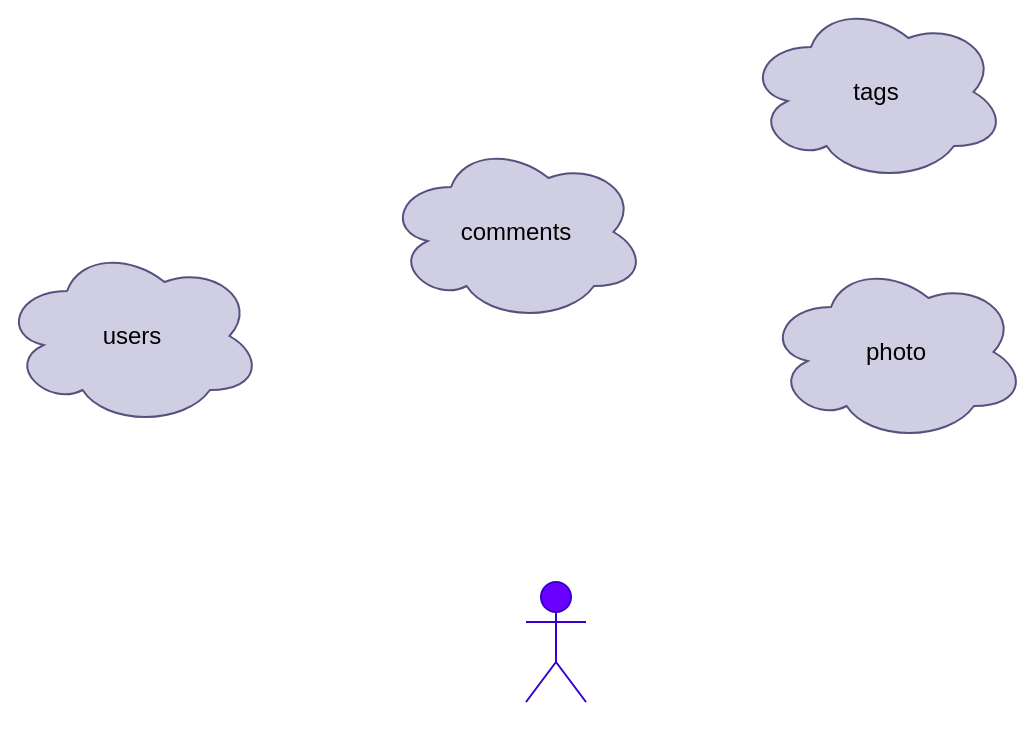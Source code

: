 <mxfile>
    <diagram id="76LSoUT8IJL4YJb2T3Nh" name="Page-1">
        <mxGraphModel dx="354" dy="515" grid="1" gridSize="12" guides="1" tooltips="1" connect="1" arrows="1" fold="1" page="1" pageScale="1" pageWidth="850" pageHeight="1100" background="#ffffff" math="0" shadow="0">
            <root>
                <mxCell id="0"/>
                <mxCell id="1" parent="0"/>
                <mxCell id="2" value="Actor" style="shape=umlActor;verticalLabelPosition=bottom;verticalAlign=top;html=1;outlineConnect=0;fillColor=#6a00ff;fontColor=#ffffff;strokeColor=#3700CC;" parent="1" vertex="1">
                    <mxGeometry x="370" y="360" width="30" height="60" as="geometry"/>
                </mxCell>
                <mxCell id="3" value="&lt;font color=&quot;#000000&quot;&gt;users&lt;/font&gt;" style="ellipse;shape=cloud;whiteSpace=wrap;html=1;fillColor=#d0cee2;strokeColor=#56517e;" parent="1" vertex="1">
                    <mxGeometry x="108" y="192" width="130" height="90" as="geometry"/>
                </mxCell>
                <mxCell id="4" value="comments" style="ellipse;shape=cloud;whiteSpace=wrap;html=1;fillColor=#d0cee2;strokeColor=#56517e;fontColor=#000000;" parent="1" vertex="1">
                    <mxGeometry x="300" y="140" width="130" height="90" as="geometry"/>
                </mxCell>
                <mxCell id="5" value="photo" style="ellipse;shape=cloud;whiteSpace=wrap;html=1;fillColor=#d0cee2;strokeColor=#56517e;fontColor=#000000;" parent="1" vertex="1">
                    <mxGeometry x="490" y="200" width="130" height="90" as="geometry"/>
                </mxCell>
                <mxCell id="zkukCE70dlWMzvdW5fFB-5" value="tags" style="ellipse;shape=cloud;whiteSpace=wrap;html=1;fillColor=#d0cee2;strokeColor=#56517e;fontColor=#000000;" parent="1" vertex="1">
                    <mxGeometry x="480" y="70" width="130" height="90" as="geometry"/>
                </mxCell>
            </root>
        </mxGraphModel>
    </diagram>
    <diagram id="IfT-H2WzHNCJ-KVY_oU5" name="Page-2_EntityRelationshipModel">
        <mxGraphModel dx="720" dy="531" grid="1" gridSize="12" guides="1" tooltips="1" connect="1" arrows="1" fold="1" page="1" pageScale="1" pageWidth="827" pageHeight="1169" background="#ffffff" math="0" shadow="0">
            <root>
                <mxCell id="3lwj_UioVCXuEEaLZo7M-0"/>
                <mxCell id="3lwj_UioVCXuEEaLZo7M-1" parent="3lwj_UioVCXuEEaLZo7M-0"/>
                <mxCell id="FKFFd5ONAhEGMleX-O_i-15" style="edgeStyle=none;html=1;fontColor=#000000;strokeColor=#000000;endArrow=none;endFill=0;" parent="3lwj_UioVCXuEEaLZo7M-1" source="luAGKo1j1Z5KjGnFhDmR-1" target="luAGKo1j1Z5KjGnFhDmR-27" edge="1">
                    <mxGeometry relative="1" as="geometry"/>
                </mxCell>
                <mxCell id="luAGKo1j1Z5KjGnFhDmR-1" value="&lt;font color=&quot;#000000&quot;&gt;user&lt;/font&gt;" style="rounded=1;whiteSpace=wrap;html=1;fillColor=#d0cee2;strokeColor=#56517e;" parent="3lwj_UioVCXuEEaLZo7M-1" vertex="1">
                    <mxGeometry x="208" y="335" width="120" height="60" as="geometry"/>
                </mxCell>
                <mxCell id="luAGKo1j1Z5KjGnFhDmR-2" value="" style="edgeStyle=none;html=1;fontColor=#000000;" parent="3lwj_UioVCXuEEaLZo7M-1" target="luAGKo1j1Z5KjGnFhDmR-1" edge="1">
                    <mxGeometry relative="1" as="geometry">
                        <mxPoint x="244.8" y="264.563" as="sourcePoint"/>
                    </mxGeometry>
                </mxCell>
                <mxCell id="luAGKo1j1Z5KjGnFhDmR-3" value="" style="edgeStyle=none;html=1;fontColor=#000000;" parent="3lwj_UioVCXuEEaLZo7M-1" target="luAGKo1j1Z5KjGnFhDmR-1" edge="1">
                    <mxGeometry relative="1" as="geometry">
                        <mxPoint x="244.8" y="264.563" as="sourcePoint"/>
                    </mxGeometry>
                </mxCell>
                <mxCell id="luAGKo1j1Z5KjGnFhDmR-4" value="" style="edgeStyle=none;html=1;fontColor=#000000;" parent="3lwj_UioVCXuEEaLZo7M-1" target="luAGKo1j1Z5KjGnFhDmR-1" edge="1">
                    <mxGeometry relative="1" as="geometry">
                        <mxPoint x="244.8" y="264.563" as="sourcePoint"/>
                    </mxGeometry>
                </mxCell>
                <mxCell id="luAGKo1j1Z5KjGnFhDmR-10" value="" style="edgeStyle=none;html=1;fontColor=#000000;strokeColor=#000000;endArrow=none;endFill=0;" parent="3lwj_UioVCXuEEaLZo7M-1" source="luAGKo1j1Z5KjGnFhDmR-12" target="luAGKo1j1Z5KjGnFhDmR-1" edge="1">
                    <mxGeometry relative="1" as="geometry"/>
                </mxCell>
                <mxCell id="luAGKo1j1Z5KjGnFhDmR-12" value="user_ID" style="ellipse;whiteSpace=wrap;html=1;fillColor=#f5f5f5;strokeColor=#666666;fontColor=#333333;" parent="3lwj_UioVCXuEEaLZo7M-1" vertex="1">
                    <mxGeometry x="88" y="285" width="110" height="40" as="geometry"/>
                </mxCell>
                <mxCell id="luAGKo1j1Z5KjGnFhDmR-13" style="edgeStyle=none;html=1;entryX=0;entryY=0.75;entryDx=0;entryDy=0;fontColor=#000000;strokeColor=#000000;endArrow=none;endFill=0;" parent="3lwj_UioVCXuEEaLZo7M-1" source="luAGKo1j1Z5KjGnFhDmR-14" target="luAGKo1j1Z5KjGnFhDmR-1" edge="1">
                    <mxGeometry relative="1" as="geometry"/>
                </mxCell>
                <mxCell id="luAGKo1j1Z5KjGnFhDmR-14" value="nickname" style="ellipse;whiteSpace=wrap;html=1;fillColor=#f5f5f5;strokeColor=#666666;fontColor=#333333;" parent="3lwj_UioVCXuEEaLZo7M-1" vertex="1">
                    <mxGeometry x="98" y="350" width="90" height="30" as="geometry"/>
                </mxCell>
                <mxCell id="luAGKo1j1Z5KjGnFhDmR-15" value="" style="edgeStyle=none;html=1;fontColor=#000000;strokeColor=#000000;endArrow=none;endFill=0;" parent="3lwj_UioVCXuEEaLZo7M-1" source="luAGKo1j1Z5KjGnFhDmR-24" target="luAGKo1j1Z5KjGnFhDmR-1" edge="1">
                    <mxGeometry relative="1" as="geometry"/>
                </mxCell>
                <mxCell id="luAGKo1j1Z5KjGnFhDmR-19" style="edgeStyle=none;html=1;entryX=1;entryY=0.25;entryDx=0;entryDy=0;fontColor=#000000;strokeColor=#000000;endArrow=none;endFill=0;" parent="3lwj_UioVCXuEEaLZo7M-1" source="luAGKo1j1Z5KjGnFhDmR-20" target="luAGKo1j1Z5KjGnFhDmR-1" edge="1">
                    <mxGeometry relative="1" as="geometry"/>
                </mxCell>
                <mxCell id="luAGKo1j1Z5KjGnFhDmR-20" value="full name" style="ellipse;whiteSpace=wrap;html=1;fillColor=#f5f5f5;strokeColor=#666666;fontColor=#333333;" parent="3lwj_UioVCXuEEaLZo7M-1" vertex="1">
                    <mxGeometry x="308" y="295" width="90" height="30" as="geometry"/>
                </mxCell>
                <mxCell id="JEmplLsJNLP9J43ikwDD-0" style="edgeStyle=none;html=1;entryX=0.658;entryY=-0.017;entryDx=0;entryDy=0;entryPerimeter=0;fontColor=#000000;strokeColor=#000000;endArrow=none;endFill=0;" parent="3lwj_UioVCXuEEaLZo7M-1" source="luAGKo1j1Z5KjGnFhDmR-22" target="luAGKo1j1Z5KjGnFhDmR-1" edge="1">
                    <mxGeometry relative="1" as="geometry"/>
                </mxCell>
                <mxCell id="luAGKo1j1Z5KjGnFhDmR-22" value="email&amp;nbsp;" style="ellipse;whiteSpace=wrap;html=1;fillColor=#f5f5f5;strokeColor=#666666;fontColor=#333333;" parent="3lwj_UioVCXuEEaLZo7M-1" vertex="1">
                    <mxGeometry x="278" y="235" width="90" height="30" as="geometry"/>
                </mxCell>
                <mxCell id="luAGKo1j1Z5KjGnFhDmR-24" value="password" style="ellipse;whiteSpace=wrap;html=1;fillColor=#f5f5f5;strokeColor=#666666;fontColor=#333333;" parent="3lwj_UioVCXuEEaLZo7M-1" vertex="1">
                    <mxGeometry x="198" y="275" width="90" height="30" as="geometry"/>
                </mxCell>
                <mxCell id="luAGKo1j1Z5KjGnFhDmR-25" value="" style="edgeStyle=none;html=1;fontColor=#000000;endArrow=none;" parent="3lwj_UioVCXuEEaLZo7M-1" target="luAGKo1j1Z5KjGnFhDmR-24" edge="1">
                    <mxGeometry relative="1" as="geometry">
                        <mxPoint x="253" y="275" as="sourcePoint"/>
                        <mxPoint x="263" y="335" as="targetPoint"/>
                    </mxGeometry>
                </mxCell>
                <mxCell id="FKFFd5ONAhEGMleX-O_i-17" style="edgeStyle=none;html=1;entryX=0;entryY=0.75;entryDx=0;entryDy=0;fontColor=#000000;strokeColor=#000000;endArrow=none;endFill=0;" parent="3lwj_UioVCXuEEaLZo7M-1" source="luAGKo1j1Z5KjGnFhDmR-26" target="luAGKo1j1Z5KjGnFhDmR-28" edge="1">
                    <mxGeometry relative="1" as="geometry"/>
                </mxCell>
                <mxCell id="FKFFd5ONAhEGMleX-O_i-19" style="edgeStyle=none;html=1;entryX=0.333;entryY=-0.05;entryDx=0;entryDy=0;entryPerimeter=0;fontColor=#000000;strokeColor=#000000;endArrow=none;endFill=0;" parent="3lwj_UioVCXuEEaLZo7M-1" source="luAGKo1j1Z5KjGnFhDmR-26" target="luAGKo1j1Z5KjGnFhDmR-29" edge="1">
                    <mxGeometry relative="1" as="geometry"/>
                </mxCell>
                <mxCell id="luAGKo1j1Z5KjGnFhDmR-26" value="&lt;font color=&quot;#000000&quot;&gt;post&lt;/font&gt;" style="rounded=1;whiteSpace=wrap;html=1;fillColor=#d0cee2;strokeColor=#56517e;" parent="3lwj_UioVCXuEEaLZo7M-1" vertex="1">
                    <mxGeometry x="528" y="325" width="120" height="60" as="geometry"/>
                </mxCell>
                <mxCell id="FKFFd5ONAhEGMleX-O_i-16" style="edgeStyle=none;html=1;exitX=1;exitY=0.5;exitDx=0;exitDy=0;entryX=-0.033;entryY=0.65;entryDx=0;entryDy=0;entryPerimeter=0;fontColor=#000000;strokeColor=#000000;endArrow=none;endFill=0;" parent="3lwj_UioVCXuEEaLZo7M-1" source="luAGKo1j1Z5KjGnFhDmR-27" target="luAGKo1j1Z5KjGnFhDmR-26" edge="1">
                    <mxGeometry relative="1" as="geometry"/>
                </mxCell>
                <mxCell id="luAGKo1j1Z5KjGnFhDmR-27" value="&lt;font color=&quot;#000000&quot;&gt;creates&lt;/font&gt;" style="rhombus;whiteSpace=wrap;html=1;fillColor=#d0cee2;strokeColor=#56517e;" parent="3lwj_UioVCXuEEaLZo7M-1" vertex="1">
                    <mxGeometry x="388" y="325" width="80" height="80" as="geometry"/>
                </mxCell>
                <mxCell id="MJsEbVEYOPXzggjrm57X-10" style="edgeStyle=none;html=1;exitX=1;exitY=0.5;exitDx=0;exitDy=0;fontColor=#000000;startArrow=none;startFill=0;endArrow=none;endFill=0;strokeColor=#000000;entryX=0.992;entryY=0.867;entryDx=0;entryDy=0;entryPerimeter=0;" parent="3lwj_UioVCXuEEaLZo7M-1" source="luAGKo1j1Z5KjGnFhDmR-28" target="luAGKo1j1Z5KjGnFhDmR-32" edge="1">
                    <mxGeometry relative="1" as="geometry">
                        <mxPoint x="641" y="170" as="targetPoint"/>
                        <Array as="points">
                            <mxPoint x="871" y="375"/>
                            <mxPoint x="871" y="280"/>
                            <mxPoint x="871" y="160"/>
                        </Array>
                    </mxGeometry>
                </mxCell>
                <mxCell id="luAGKo1j1Z5KjGnFhDmR-28" value="&lt;font color=&quot;#000000&quot;&gt;comments&lt;/font&gt;" style="rounded=1;whiteSpace=wrap;html=1;fillColor=#d0cee2;strokeColor=#56517e;" parent="3lwj_UioVCXuEEaLZo7M-1" vertex="1">
                    <mxGeometry x="718" y="345" width="120" height="60" as="geometry"/>
                </mxCell>
                <mxCell id="luAGKo1j1Z5KjGnFhDmR-29" value="&lt;font color=&quot;#000000&quot;&gt;images&lt;/font&gt;" style="rounded=1;whiteSpace=wrap;html=1;fillColor=#d0cee2;strokeColor=#56517e;" parent="3lwj_UioVCXuEEaLZo7M-1" vertex="1">
                    <mxGeometry x="548" y="495" width="120" height="60" as="geometry"/>
                </mxCell>
                <mxCell id="luAGKo1j1Z5KjGnFhDmR-32" value="&lt;font color=&quot;#000000&quot;&gt;tags&lt;/font&gt;" style="rounded=1;whiteSpace=wrap;html=1;fillColor=#d0cee2;strokeColor=#56517e;" parent="3lwj_UioVCXuEEaLZo7M-1" vertex="1">
                    <mxGeometry x="543" y="110" width="120" height="60" as="geometry"/>
                </mxCell>
                <mxCell id="FKFFd5ONAhEGMleX-O_i-7" style="edgeStyle=none;html=1;entryX=0.5;entryY=0;entryDx=0;entryDy=0;fontColor=#000000;strokeColor=#000000;exitX=0.589;exitY=0.967;exitDx=0;exitDy=0;exitPerimeter=0;endArrow=none;endFill=0;" parent="3lwj_UioVCXuEEaLZo7M-1" source="lIYjEHXdb8o60oEyiCle-0" target="luAGKo1j1Z5KjGnFhDmR-29" edge="1">
                    <mxGeometry relative="1" as="geometry"/>
                </mxCell>
                <mxCell id="lIYjEHXdb8o60oEyiCle-0" value="fk_post_ID" style="ellipse;whiteSpace=wrap;html=1;fillColor=#f5f5f5;strokeColor=#666666;fontColor=#333333;" parent="3lwj_UioVCXuEEaLZo7M-1" vertex="1">
                    <mxGeometry x="563" y="445" width="90" height="30" as="geometry"/>
                </mxCell>
                <mxCell id="FKFFd5ONAhEGMleX-O_i-6" style="edgeStyle=none;html=1;entryX=1;entryY=0.25;entryDx=0;entryDy=0;fontColor=#000000;strokeColor=#000000;endArrow=none;endFill=0;" parent="3lwj_UioVCXuEEaLZo7M-1" target="luAGKo1j1Z5KjGnFhDmR-28" edge="1">
                    <mxGeometry relative="1" as="geometry">
                        <mxPoint x="838" y="325" as="sourcePoint"/>
                    </mxGeometry>
                </mxCell>
                <mxCell id="lIYjEHXdb8o60oEyiCle-1" value="fk_post_ID" style="ellipse;whiteSpace=wrap;html=1;fillColor=#f5f5f5;strokeColor=#666666;fontColor=#333333;" parent="3lwj_UioVCXuEEaLZo7M-1" vertex="1">
                    <mxGeometry x="788" y="305" width="90" height="30" as="geometry"/>
                </mxCell>
                <mxCell id="FKFFd5ONAhEGMleX-O_i-12" style="edgeStyle=none;html=1;entryX=1;entryY=0.5;entryDx=0;entryDy=0;fontColor=#000000;strokeColor=#000000;endArrow=none;endFill=0;" parent="3lwj_UioVCXuEEaLZo7M-1" source="lIYjEHXdb8o60oEyiCle-2" target="luAGKo1j1Z5KjGnFhDmR-32" edge="1">
                    <mxGeometry relative="1" as="geometry"/>
                </mxCell>
                <mxCell id="lIYjEHXdb8o60oEyiCle-2" value="fk_post_ID" style="ellipse;whiteSpace=wrap;html=1;fillColor=#f5f5f5;strokeColor=#666666;fontColor=#333333;" parent="3lwj_UioVCXuEEaLZo7M-1" vertex="1">
                    <mxGeometry x="668" y="90" width="90" height="30" as="geometry"/>
                </mxCell>
                <mxCell id="lIYjEHXdb8o60oEyiCle-4" value="2&amp;nbsp; &amp;nbsp;holiday2.png&amp;nbsp; &amp;nbsp; 1" style="text;html=1;align=center;verticalAlign=middle;resizable=0;points=[];autosize=1;strokeColor=none;fillColor=none;fontColor=#000000;" parent="3lwj_UioVCXuEEaLZo7M-1" vertex="1">
                    <mxGeometry x="480" y="625" width="120" height="20" as="geometry"/>
                </mxCell>
                <mxCell id="lIYjEHXdb8o60oEyiCle-5" value="1&amp;nbsp; &amp;nbsp;holidaz.png&amp;nbsp; &amp;nbsp; 1" style="text;html=1;align=center;verticalAlign=middle;resizable=0;points=[];autosize=1;strokeColor=none;fillColor=none;fontColor=#000000;" parent="3lwj_UioVCXuEEaLZo7M-1" vertex="1">
                    <mxGeometry x="485" y="605" width="110" height="20" as="geometry"/>
                </mxCell>
                <mxCell id="lIYjEHXdb8o60oEyiCle-6" value="2&amp;nbsp; &amp;nbsp;awesome&amp;nbsp; &amp;nbsp; 1&amp;nbsp; &amp;nbsp; 1" style="text;html=1;align=center;verticalAlign=middle;resizable=0;points=[];autosize=1;strokeColor=none;fillColor=none;fontColor=#000000;" parent="3lwj_UioVCXuEEaLZo7M-1" vertex="1">
                    <mxGeometry x="270" y="625" width="120" height="20" as="geometry"/>
                </mxCell>
                <mxCell id="lIYjEHXdb8o60oEyiCle-7" value="1&amp;nbsp; &amp;nbsp;wow great&amp;nbsp; &amp;nbsp; 1&amp;nbsp; &amp;nbsp; 1" style="text;html=1;align=center;verticalAlign=middle;resizable=0;points=[];autosize=1;strokeColor=none;fillColor=none;fontColor=#000000;" parent="3lwj_UioVCXuEEaLZo7M-1" vertex="1">
                    <mxGeometry x="265" y="605" width="130" height="20" as="geometry"/>
                </mxCell>
                <mxCell id="FKFFd5ONAhEGMleX-O_i-11" style="edgeStyle=none;html=1;entryX=0;entryY=0.5;entryDx=0;entryDy=0;fontColor=#000000;strokeColor=#000000;endArrow=none;endFill=0;" parent="3lwj_UioVCXuEEaLZo7M-1" source="lIYjEHXdb8o60oEyiCle-10" target="luAGKo1j1Z5KjGnFhDmR-32" edge="1">
                    <mxGeometry relative="1" as="geometry"/>
                </mxCell>
                <mxCell id="lIYjEHXdb8o60oEyiCle-10" value="fk_user_ID" style="ellipse;whiteSpace=wrap;html=1;fillColor=#f5f5f5;strokeColor=#666666;fontColor=#333333;" parent="3lwj_UioVCXuEEaLZo7M-1" vertex="1">
                    <mxGeometry x="453" y="90" width="90" height="30" as="geometry"/>
                </mxCell>
                <mxCell id="FKFFd5ONAhEGMleX-O_i-14" style="edgeStyle=none;html=1;entryX=0;entryY=0.75;entryDx=0;entryDy=0;fontColor=#000000;strokeColor=#000000;endArrow=none;endFill=0;" parent="3lwj_UioVCXuEEaLZo7M-1" source="lIYjEHXdb8o60oEyiCle-11" target="luAGKo1j1Z5KjGnFhDmR-32" edge="1">
                    <mxGeometry relative="1" as="geometry"/>
                </mxCell>
                <mxCell id="lIYjEHXdb8o60oEyiCle-11" value="tags_ID" style="ellipse;whiteSpace=wrap;html=1;fillColor=#f5f5f5;strokeColor=#666666;fontColor=#333333;" parent="3lwj_UioVCXuEEaLZo7M-1" vertex="1">
                    <mxGeometry x="378" y="115" width="110" height="40" as="geometry"/>
                </mxCell>
                <mxCell id="FKFFd5ONAhEGMleX-O_i-1" style="edgeStyle=none;html=1;entryX=0.192;entryY=0.017;entryDx=0;entryDy=0;entryPerimeter=0;fontColor=#000000;strokeColor=#000000;endArrow=none;endFill=0;" parent="3lwj_UioVCXuEEaLZo7M-1" source="lIYjEHXdb8o60oEyiCle-12" target="luAGKo1j1Z5KjGnFhDmR-26" edge="1">
                    <mxGeometry relative="1" as="geometry"/>
                </mxCell>
                <mxCell id="lIYjEHXdb8o60oEyiCle-12" value="post_ID" style="ellipse;whiteSpace=wrap;html=1;fillColor=#f5f5f5;strokeColor=#666666;fontColor=#333333;" parent="3lwj_UioVCXuEEaLZo7M-1" vertex="1">
                    <mxGeometry x="468" y="275" width="90" height="30" as="geometry"/>
                </mxCell>
                <mxCell id="FKFFd5ONAhEGMleX-O_i-5" style="edgeStyle=none;html=1;entryX=0.392;entryY=-0.033;entryDx=0;entryDy=0;entryPerimeter=0;fontColor=#000000;strokeColor=#000000;endArrow=none;endFill=0;" parent="3lwj_UioVCXuEEaLZo7M-1" source="lIYjEHXdb8o60oEyiCle-13" target="luAGKo1j1Z5KjGnFhDmR-28" edge="1">
                    <mxGeometry relative="1" as="geometry"/>
                </mxCell>
                <mxCell id="lIYjEHXdb8o60oEyiCle-13" value="comments_ID" style="ellipse;whiteSpace=wrap;html=1;fillColor=#f5f5f5;strokeColor=#666666;fontColor=#333333;" parent="3lwj_UioVCXuEEaLZo7M-1" vertex="1">
                    <mxGeometry x="733" y="265" width="90" height="30" as="geometry"/>
                </mxCell>
                <mxCell id="FKFFd5ONAhEGMleX-O_i-8" style="edgeStyle=none;html=1;entryX=0;entryY=0.383;entryDx=0;entryDy=0;entryPerimeter=0;fontColor=#000000;strokeColor=#000000;endArrow=none;endFill=0;" parent="3lwj_UioVCXuEEaLZo7M-1" source="lIYjEHXdb8o60oEyiCle-14" target="luAGKo1j1Z5KjGnFhDmR-29" edge="1">
                    <mxGeometry relative="1" as="geometry"/>
                </mxCell>
                <mxCell id="lIYjEHXdb8o60oEyiCle-14" value="images_ID" style="ellipse;whiteSpace=wrap;html=1;fillColor=#f5f5f5;strokeColor=#666666;fontColor=#333333;" parent="3lwj_UioVCXuEEaLZo7M-1" vertex="1">
                    <mxGeometry x="468" y="465" width="90" height="30" as="geometry"/>
                </mxCell>
                <mxCell id="FKFFd5ONAhEGMleX-O_i-2" style="edgeStyle=none;html=1;entryX=0.667;entryY=0;entryDx=0;entryDy=0;entryPerimeter=0;fontColor=#000000;strokeColor=#000000;endArrow=none;endFill=0;" parent="3lwj_UioVCXuEEaLZo7M-1" target="luAGKo1j1Z5KjGnFhDmR-26" edge="1">
                    <mxGeometry relative="1" as="geometry">
                        <mxPoint x="608" y="295" as="sourcePoint"/>
                    </mxGeometry>
                </mxCell>
                <mxCell id="rjyYE7SJsVeIMu5HUs0N-0" value="text" style="ellipse;whiteSpace=wrap;html=1;fillColor=#f5f5f5;strokeColor=#666666;fontColor=#333333;" parent="3lwj_UioVCXuEEaLZo7M-1" vertex="1">
                    <mxGeometry x="563" y="275" width="80" height="25" as="geometry"/>
                </mxCell>
                <mxCell id="FKFFd5ONAhEGMleX-O_i-3" style="edgeStyle=none;html=1;entryX=1;entryY=0.25;entryDx=0;entryDy=0;fontColor=#000000;strokeColor=#000000;endArrow=none;endFill=0;" parent="3lwj_UioVCXuEEaLZo7M-1" source="rjyYE7SJsVeIMu5HUs0N-1" target="luAGKo1j1Z5KjGnFhDmR-26" edge="1">
                    <mxGeometry relative="1" as="geometry"/>
                </mxCell>
                <mxCell id="rjyYE7SJsVeIMu5HUs0N-1" value="publication_ date" style="ellipse;whiteSpace=wrap;html=1;fillColor=#f5f5f5;strokeColor=#666666;fontColor=#333333;" parent="3lwj_UioVCXuEEaLZo7M-1" vertex="1">
                    <mxGeometry x="638" y="295" width="90" height="30" as="geometry"/>
                </mxCell>
                <mxCell id="FKFFd5ONAhEGMleX-O_i-9" style="edgeStyle=none;html=1;entryX=1;entryY=0.25;entryDx=0;entryDy=0;fontColor=#000000;strokeColor=#000000;endArrow=none;endFill=0;" parent="3lwj_UioVCXuEEaLZo7M-1" source="_cSAdwh4iL9A-A_u1OaJ-0" target="luAGKo1j1Z5KjGnFhDmR-29" edge="1">
                    <mxGeometry relative="1" as="geometry"/>
                </mxCell>
                <mxCell id="_cSAdwh4iL9A-A_u1OaJ-0" value="filename&lt;span style=&quot;color: rgba(0 , 0 , 0 , 0) ; font-family: monospace ; font-size: 0px&quot;&gt;%3CmxGraphModel%3E%3Croot%3E%3CmxCell%20id%3D%220%22%2F%3E%3CmxCell%20id%3D%221%22%20parent%3D%220%22%2F%3E%3CmxCell%20id%3D%222%22%20value%3D%22Photos_ID%22%20style%3D%22ellipse%3BwhiteSpace%3Dwrap%3Bhtml%3D1%3BfillColor%3D%23f5f5f5%3BstrokeColor%3D%23666666%3BfontColor%3D%23333333%3B%22%20vertex%3D%221%22%20parent%3D%221%22%3E%3CmxGeometry%20x%3D%22490%22%20y%3D%22230%22%20width%3D%2290%22%20height%3D%2230%22%20as%3D%22geometry%22%2F%3E%3C%2FmxCell%3E%3C%2Froot%3E%3C%2FmxGraphModel%3E&lt;/span&gt;" style="ellipse;whiteSpace=wrap;html=1;fillColor=#f5f5f5;strokeColor=#666666;fontColor=#333333;" parent="3lwj_UioVCXuEEaLZo7M-1" vertex="1">
                    <mxGeometry x="638" y="455" width="90" height="30" as="geometry"/>
                </mxCell>
                <mxCell id="FKFFd5ONAhEGMleX-O_i-10" style="edgeStyle=none;html=1;entryX=1;entryY=0.75;entryDx=0;entryDy=0;fontColor=#000000;strokeColor=#000000;endArrow=none;endFill=0;" parent="3lwj_UioVCXuEEaLZo7M-1" source="_cSAdwh4iL9A-A_u1OaJ-1" target="luAGKo1j1Z5KjGnFhDmR-29" edge="1">
                    <mxGeometry relative="1" as="geometry"/>
                </mxCell>
                <mxCell id="_cSAdwh4iL9A-A_u1OaJ-1" value="description" style="ellipse;whiteSpace=wrap;html=1;fillColor=#f5f5f5;strokeColor=#666666;fontColor=#333333;" parent="3lwj_UioVCXuEEaLZo7M-1" vertex="1">
                    <mxGeometry x="688" y="495" width="90" height="30" as="geometry"/>
                </mxCell>
                <mxCell id="FKFFd5ONAhEGMleX-O_i-13" style="edgeStyle=none;html=1;entryX=0.75;entryY=1;entryDx=0;entryDy=0;fontColor=#000000;strokeColor=#000000;endArrow=none;endFill=0;" parent="3lwj_UioVCXuEEaLZo7M-1" source="FKFFd5ONAhEGMleX-O_i-0" target="luAGKo1j1Z5KjGnFhDmR-32" edge="1">
                    <mxGeometry relative="1" as="geometry"/>
                </mxCell>
                <mxCell id="FKFFd5ONAhEGMleX-O_i-0" value="position coordinates_ID" style="ellipse;whiteSpace=wrap;html=1;fillColor=#f5f5f5;strokeColor=#666666;fontColor=#333333;" parent="3lwj_UioVCXuEEaLZo7M-1" vertex="1">
                    <mxGeometry x="668" y="170" width="90" height="35" as="geometry"/>
                </mxCell>
                <mxCell id="FKFFd5ONAhEGMleX-O_i-24" value="" style="edgeStyle=elbowEdgeStyle;elbow=horizontal;endArrow=none;html=1;fontColor=#000000;strokeColor=#000000;endFill=0;exitX=1;exitY=0.867;exitDx=0;exitDy=0;exitPerimeter=0;entryX=0.992;entryY=0.633;entryDx=0;entryDy=0;entryPerimeter=0;" parent="3lwj_UioVCXuEEaLZo7M-1" source="luAGKo1j1Z5KjGnFhDmR-29" target="luAGKo1j1Z5KjGnFhDmR-32" edge="1">
                    <mxGeometry width="50" height="50" relative="1" as="geometry">
                        <mxPoint x="618" y="560" as="sourcePoint"/>
                        <mxPoint x="668" y="150" as="targetPoint"/>
                        <Array as="points">
                            <mxPoint x="891" y="340"/>
                        </Array>
                    </mxGeometry>
                </mxCell>
                <mxCell id="MJsEbVEYOPXzggjrm57X-2" style="edgeStyle=none;html=1;fontColor=#000000;startArrow=none;startFill=0;endArrow=none;endFill=0;strokeColor=#000000;" parent="3lwj_UioVCXuEEaLZo7M-1" source="MJsEbVEYOPXzggjrm57X-0" target="luAGKo1j1Z5KjGnFhDmR-27" edge="1">
                    <mxGeometry relative="1" as="geometry">
                        <mxPoint x="380.5" y="470" as="targetPoint"/>
                    </mxGeometry>
                </mxCell>
                <mxCell id="MJsEbVEYOPXzggjrm57X-0" value="creation_date" style="ellipse;whiteSpace=wrap;html=1;fillColor=#f5f5f5;strokeColor=#666666;fontColor=#333333;" parent="3lwj_UioVCXuEEaLZo7M-1" vertex="1">
                    <mxGeometry x="328" y="385" width="75" height="25" as="geometry"/>
                </mxCell>
                <mxCell id="MJsEbVEYOPXzggjrm57X-4" style="edgeStyle=none;html=1;fontColor=#000000;startArrow=none;startFill=0;endArrow=none;endFill=0;strokeColor=#000000;entryX=1;entryY=1;entryDx=0;entryDy=0;" parent="3lwj_UioVCXuEEaLZo7M-1" source="MJsEbVEYOPXzggjrm57X-3" target="luAGKo1j1Z5KjGnFhDmR-27" edge="1">
                    <mxGeometry relative="1" as="geometry">
                        <mxPoint x="455.5" y="510" as="targetPoint"/>
                    </mxGeometry>
                </mxCell>
                <mxCell id="MJsEbVEYOPXzggjrm57X-3" value="ID" style="ellipse;whiteSpace=wrap;html=1;fillColor=#f5f5f5;strokeColor=#666666;fontColor=#333333;" parent="3lwj_UioVCXuEEaLZo7M-1" vertex="1">
                    <mxGeometry x="418" y="420" width="70" height="20" as="geometry"/>
                </mxCell>
                <mxCell id="MJsEbVEYOPXzggjrm57X-6" style="edgeStyle=none;html=1;entryX=0.388;entryY=0.9;entryDx=0;entryDy=0;fontColor=#000000;startArrow=none;startFill=0;endArrow=none;endFill=0;strokeColor=#000000;entryPerimeter=0;" parent="3lwj_UioVCXuEEaLZo7M-1" source="MJsEbVEYOPXzggjrm57X-5" target="luAGKo1j1Z5KjGnFhDmR-27" edge="1">
                    <mxGeometry relative="1" as="geometry">
                        <Array as="points">
                            <mxPoint x="408" y="410"/>
                        </Array>
                    </mxGeometry>
                </mxCell>
                <mxCell id="MJsEbVEYOPXzggjrm57X-5" value="fk_post_ID" style="ellipse;whiteSpace=wrap;html=1;fillColor=#f5f5f5;strokeColor=#666666;fontColor=#333333;" parent="3lwj_UioVCXuEEaLZo7M-1" vertex="1">
                    <mxGeometry x="328" y="425" width="70" height="20" as="geometry"/>
                </mxCell>
                <mxCell id="MJsEbVEYOPXzggjrm57X-8" style="edgeStyle=none;html=1;entryX=0.5;entryY=1;entryDx=0;entryDy=0;fontColor=#000000;startArrow=none;startFill=0;endArrow=none;endFill=0;strokeColor=#000000;" parent="3lwj_UioVCXuEEaLZo7M-1" source="MJsEbVEYOPXzggjrm57X-7" target="luAGKo1j1Z5KjGnFhDmR-27" edge="1">
                    <mxGeometry relative="1" as="geometry"/>
                </mxCell>
                <mxCell id="MJsEbVEYOPXzggjrm57X-7" value="fk_user_ID" style="ellipse;whiteSpace=wrap;html=1;fillColor=#f5f5f5;strokeColor=#666666;fontColor=#333333;" parent="3lwj_UioVCXuEEaLZo7M-1" vertex="1">
                    <mxGeometry x="358" y="455" width="70" height="20" as="geometry"/>
                </mxCell>
                <mxCell id="yKZNI77rkbOZx9BWr8u3-1" style="edgeStyle=none;html=1;entryX=0.433;entryY=1.033;entryDx=0;entryDy=0;entryPerimeter=0;fontColor=#000000;startArrow=none;startFill=0;endArrow=none;endFill=0;strokeColor=#000000;" parent="3lwj_UioVCXuEEaLZo7M-1" source="yKZNI77rkbOZx9BWr8u3-0" target="luAGKo1j1Z5KjGnFhDmR-1" edge="1">
                    <mxGeometry relative="1" as="geometry"/>
                </mxCell>
                <mxCell id="yKZNI77rkbOZx9BWr8u3-0" value="phone number" style="ellipse;whiteSpace=wrap;html=1;fillColor=#f5f5f5;strokeColor=#666666;fontColor=#333333;" parent="3lwj_UioVCXuEEaLZo7M-1" vertex="1">
                    <mxGeometry x="140" y="405" width="90" height="30" as="geometry"/>
                </mxCell>
            </root>
        </mxGraphModel>
    </diagram>
    <diagram id="w8Olu19wRb-h_ATnesID" name="Page-3_UML_">
        <mxGraphModel dx="860" dy="687" grid="1" gridSize="12" guides="1" tooltips="1" connect="1" arrows="1" fold="1" page="1" pageScale="1" pageWidth="850" pageHeight="1100" background="#ffffff" math="0" shadow="0">
            <root>
                <mxCell id="-09iFpXVnXHrJN9gj5xh-0"/>
                <mxCell id="-09iFpXVnXHrJN9gj5xh-1" parent="-09iFpXVnXHrJN9gj5xh-0"/>
                <mxCell id="g5OM0ERqmmSRcbO9uRmM-150" style="edgeStyle=orthogonalEdgeStyle;html=1;fontColor=#000000;startArrow=none;startFill=0;endArrow=none;endFill=0;strokeColor=#000000;exitX=1;exitY=0.5;exitDx=0;exitDy=0;entryX=0;entryY=0.5;entryDx=0;entryDy=0;" parent="-09iFpXVnXHrJN9gj5xh-1" source="g5OM0ERqmmSRcbO9uRmM-152" target="g5OM0ERqmmSRcbO9uRmM-220" edge="1">
                    <mxGeometry relative="1" as="geometry">
                        <mxPoint x="482" y="326.5" as="targetPoint"/>
                        <Array as="points">
                            <mxPoint x="452" y="264"/>
                            <mxPoint x="452" y="388"/>
                        </Array>
                    </mxGeometry>
                </mxCell>
                <mxCell id="g5OM0ERqmmSRcbO9uRmM-151" value="User" style="shape=table;startSize=30;container=1;collapsible=0;childLayout=tableLayout;fixedRows=1;rowLines=0;fontStyle=1;align=center;pointerEvents=1;fillColor=#d0cee2;strokeColor=#56517e;fontColor=#000000;" parent="-09iFpXVnXHrJN9gj5xh-1" vertex="1">
                    <mxGeometry x="232" y="219" width="194" height="215" as="geometry"/>
                </mxCell>
                <mxCell id="g5OM0ERqmmSRcbO9uRmM-152" value="" style="shape=partialRectangle;html=1;whiteSpace=wrap;collapsible=0;dropTarget=0;pointerEvents=1;fillColor=none;top=0;left=0;bottom=1;right=0;points=[[0,0.5],[1,0.5]];portConstraint=eastwest;fontColor=#000000;" parent="g5OM0ERqmmSRcbO9uRmM-151" vertex="1">
                    <mxGeometry y="30" width="194" height="30" as="geometry"/>
                </mxCell>
                <mxCell id="g5OM0ERqmmSRcbO9uRmM-153" value="1" style="shape=partialRectangle;html=1;whiteSpace=wrap;connectable=0;fillColor=none;top=0;left=0;bottom=0;right=0;overflow=hidden;pointerEvents=1;fontColor=#000000;" parent="g5OM0ERqmmSRcbO9uRmM-152" vertex="1">
                    <mxGeometry width="43" height="30" as="geometry">
                        <mxRectangle width="43" height="30" as="alternateBounds"/>
                    </mxGeometry>
                </mxCell>
                <mxCell id="g5OM0ERqmmSRcbO9uRmM-154" value="user_ID: int" style="shape=partialRectangle;html=1;whiteSpace=wrap;connectable=0;fillColor=none;top=0;left=0;bottom=0;right=0;align=left;spacingLeft=6;overflow=hidden;pointerEvents=1;fontColor=#000000;" parent="g5OM0ERqmmSRcbO9uRmM-152" vertex="1">
                    <mxGeometry x="43" width="151" height="30" as="geometry">
                        <mxRectangle width="151" height="30" as="alternateBounds"/>
                    </mxGeometry>
                </mxCell>
                <mxCell id="g5OM0ERqmmSRcbO9uRmM-155" value="" style="shape=partialRectangle;html=1;whiteSpace=wrap;collapsible=0;dropTarget=0;pointerEvents=1;fillColor=none;top=0;left=0;bottom=0;right=0;points=[[0,0.5],[1,0.5]];portConstraint=eastwest;fontColor=#000000;" parent="g5OM0ERqmmSRcbO9uRmM-151" vertex="1">
                    <mxGeometry y="60" width="194" height="30" as="geometry"/>
                </mxCell>
                <mxCell id="g5OM0ERqmmSRcbO9uRmM-156" value="2" style="shape=partialRectangle;html=1;whiteSpace=wrap;connectable=0;fillColor=none;top=0;left=0;bottom=0;right=0;overflow=hidden;pointerEvents=1;fontColor=#000000;" parent="g5OM0ERqmmSRcbO9uRmM-155" vertex="1">
                    <mxGeometry width="43" height="30" as="geometry">
                        <mxRectangle width="43" height="30" as="alternateBounds"/>
                    </mxGeometry>
                </mxCell>
                <mxCell id="g5OM0ERqmmSRcbO9uRmM-157" value="full_name: varchar" style="shape=partialRectangle;html=1;whiteSpace=wrap;connectable=0;fillColor=none;top=0;left=0;bottom=0;right=0;align=left;spacingLeft=6;overflow=hidden;pointerEvents=1;fontColor=#000000;" parent="g5OM0ERqmmSRcbO9uRmM-155" vertex="1">
                    <mxGeometry x="43" width="151" height="30" as="geometry">
                        <mxRectangle width="151" height="30" as="alternateBounds"/>
                    </mxGeometry>
                </mxCell>
                <mxCell id="g5OM0ERqmmSRcbO9uRmM-158" value="" style="shape=partialRectangle;html=1;whiteSpace=wrap;collapsible=0;dropTarget=0;pointerEvents=1;fillColor=none;top=0;left=0;bottom=0;right=0;points=[[0,0.5],[1,0.5]];portConstraint=eastwest;fontColor=#000000;" parent="g5OM0ERqmmSRcbO9uRmM-151" vertex="1">
                    <mxGeometry y="90" width="194" height="30" as="geometry"/>
                </mxCell>
                <mxCell id="g5OM0ERqmmSRcbO9uRmM-159" value="3" style="shape=partialRectangle;html=1;whiteSpace=wrap;connectable=0;fillColor=none;top=0;left=0;bottom=0;right=0;overflow=hidden;pointerEvents=1;fontColor=#000000;" parent="g5OM0ERqmmSRcbO9uRmM-158" vertex="1">
                    <mxGeometry width="43" height="30" as="geometry">
                        <mxRectangle width="43" height="30" as="alternateBounds"/>
                    </mxGeometry>
                </mxCell>
                <mxCell id="g5OM0ERqmmSRcbO9uRmM-160" value="nick_name: varchar" style="shape=partialRectangle;html=1;whiteSpace=wrap;connectable=0;fillColor=none;top=0;left=0;bottom=0;right=0;align=left;spacingLeft=6;overflow=hidden;pointerEvents=1;fontColor=#000000;" parent="g5OM0ERqmmSRcbO9uRmM-158" vertex="1">
                    <mxGeometry x="43" width="151" height="30" as="geometry">
                        <mxRectangle width="151" height="30" as="alternateBounds"/>
                    </mxGeometry>
                </mxCell>
                <mxCell id="g5OM0ERqmmSRcbO9uRmM-161" value="" style="shape=partialRectangle;html=1;whiteSpace=wrap;collapsible=0;dropTarget=0;pointerEvents=1;fillColor=none;top=0;left=0;bottom=0;right=0;points=[[0,0.5],[1,0.5]];portConstraint=eastwest;fontColor=#000000;" parent="g5OM0ERqmmSRcbO9uRmM-151" vertex="1">
                    <mxGeometry y="120" width="194" height="30" as="geometry"/>
                </mxCell>
                <mxCell id="g5OM0ERqmmSRcbO9uRmM-162" value="4" style="shape=partialRectangle;html=1;whiteSpace=wrap;connectable=0;fillColor=none;top=0;left=0;bottom=0;right=0;overflow=hidden;pointerEvents=1;fontColor=#000000;" parent="g5OM0ERqmmSRcbO9uRmM-161" vertex="1">
                    <mxGeometry width="43" height="30" as="geometry">
                        <mxRectangle width="43" height="30" as="alternateBounds"/>
                    </mxGeometry>
                </mxCell>
                <mxCell id="g5OM0ERqmmSRcbO9uRmM-163" value="password: varchar" style="shape=partialRectangle;html=1;whiteSpace=wrap;connectable=0;fillColor=none;top=0;left=0;bottom=0;right=0;align=left;spacingLeft=6;overflow=hidden;pointerEvents=1;fontColor=#000000;" parent="g5OM0ERqmmSRcbO9uRmM-161" vertex="1">
                    <mxGeometry x="43" width="151" height="30" as="geometry">
                        <mxRectangle width="151" height="30" as="alternateBounds"/>
                    </mxGeometry>
                </mxCell>
                <mxCell id="g5OM0ERqmmSRcbO9uRmM-164" value="" style="shape=partialRectangle;html=1;whiteSpace=wrap;collapsible=0;dropTarget=0;pointerEvents=1;fillColor=none;top=0;left=0;bottom=0;right=0;points=[[0,0.5],[1,0.5]];portConstraint=eastwest;fontColor=#000000;" parent="g5OM0ERqmmSRcbO9uRmM-151" vertex="1">
                    <mxGeometry y="150" width="194" height="30" as="geometry"/>
                </mxCell>
                <mxCell id="g5OM0ERqmmSRcbO9uRmM-165" value="5" style="shape=partialRectangle;html=1;whiteSpace=wrap;connectable=0;fillColor=none;top=0;left=0;bottom=0;right=0;overflow=hidden;pointerEvents=1;fontColor=#000000;" parent="g5OM0ERqmmSRcbO9uRmM-164" vertex="1">
                    <mxGeometry width="43" height="30" as="geometry">
                        <mxRectangle width="43" height="30" as="alternateBounds"/>
                    </mxGeometry>
                </mxCell>
                <mxCell id="g5OM0ERqmmSRcbO9uRmM-166" value="email: varchar" style="shape=partialRectangle;html=1;whiteSpace=wrap;connectable=0;fillColor=none;top=0;left=0;bottom=0;right=0;align=left;spacingLeft=6;overflow=hidden;pointerEvents=1;fontColor=#000000;" parent="g5OM0ERqmmSRcbO9uRmM-164" vertex="1">
                    <mxGeometry x="43" width="151" height="30" as="geometry">
                        <mxRectangle width="151" height="30" as="alternateBounds"/>
                    </mxGeometry>
                </mxCell>
                <mxCell id="g5OM0ERqmmSRcbO9uRmM-167" value="" style="shape=partialRectangle;html=1;whiteSpace=wrap;collapsible=0;dropTarget=0;pointerEvents=1;fillColor=none;top=0;left=0;bottom=1;right=0;points=[[0,0.5],[1,0.5]];portConstraint=eastwest;fontColor=#000000;" parent="g5OM0ERqmmSRcbO9uRmM-151" vertex="1">
                    <mxGeometry y="180" width="194" height="30" as="geometry"/>
                </mxCell>
                <mxCell id="g5OM0ERqmmSRcbO9uRmM-168" value="6" style="shape=partialRectangle;html=1;whiteSpace=wrap;connectable=0;fillColor=none;top=0;left=0;bottom=0;right=0;overflow=hidden;pointerEvents=1;fontColor=#000000;" parent="g5OM0ERqmmSRcbO9uRmM-167" vertex="1">
                    <mxGeometry width="43" height="30" as="geometry">
                        <mxRectangle width="43" height="30" as="alternateBounds"/>
                    </mxGeometry>
                </mxCell>
                <mxCell id="g5OM0ERqmmSRcbO9uRmM-169" value="phone_number: varchar" style="shape=partialRectangle;html=1;whiteSpace=wrap;connectable=0;fillColor=none;top=0;left=0;bottom=0;right=0;align=left;spacingLeft=6;overflow=hidden;pointerEvents=1;fontColor=#000000;" parent="g5OM0ERqmmSRcbO9uRmM-167" vertex="1">
                    <mxGeometry x="43" width="151" height="30" as="geometry">
                        <mxRectangle width="151" height="30" as="alternateBounds"/>
                    </mxGeometry>
                </mxCell>
                <mxCell id="g5OM0ERqmmSRcbO9uRmM-170" value="Post" style="shape=table;startSize=30;container=1;collapsible=0;childLayout=tableLayout;fixedRows=1;rowLines=0;fontStyle=1;align=center;pointerEvents=1;fillColor=#d0cee2;strokeColor=#56517e;fontColor=#000000;" parent="-09iFpXVnXHrJN9gj5xh-1" vertex="1">
                    <mxGeometry x="732" y="283" width="180" height="100" as="geometry"/>
                </mxCell>
                <mxCell id="g5OM0ERqmmSRcbO9uRmM-171" value="" style="shape=partialRectangle;html=1;whiteSpace=wrap;collapsible=0;dropTarget=0;pointerEvents=1;fillColor=none;top=0;left=0;bottom=1;right=0;points=[[0,0.5],[1,0.5]];portConstraint=eastwest;fontColor=#000000;" parent="g5OM0ERqmmSRcbO9uRmM-170" vertex="1">
                    <mxGeometry y="30" width="180" height="30" as="geometry"/>
                </mxCell>
                <mxCell id="g5OM0ERqmmSRcbO9uRmM-172" value="1" style="shape=partialRectangle;html=1;whiteSpace=wrap;connectable=0;fillColor=none;top=0;left=0;bottom=0;right=0;overflow=hidden;pointerEvents=1;fontColor=#000000;" parent="g5OM0ERqmmSRcbO9uRmM-171" vertex="1">
                    <mxGeometry width="40" height="30" as="geometry">
                        <mxRectangle width="40" height="30" as="alternateBounds"/>
                    </mxGeometry>
                </mxCell>
                <mxCell id="g5OM0ERqmmSRcbO9uRmM-173" value="post_ID: int" style="shape=partialRectangle;html=1;whiteSpace=wrap;connectable=0;fillColor=none;top=0;left=0;bottom=0;right=0;align=left;spacingLeft=6;overflow=hidden;pointerEvents=1;fontColor=#000000;" parent="g5OM0ERqmmSRcbO9uRmM-171" vertex="1">
                    <mxGeometry x="40" width="140" height="30" as="geometry">
                        <mxRectangle width="140" height="30" as="alternateBounds"/>
                    </mxGeometry>
                </mxCell>
                <mxCell id="g5OM0ERqmmSRcbO9uRmM-174" value="" style="shape=partialRectangle;html=1;whiteSpace=wrap;collapsible=0;dropTarget=0;pointerEvents=1;fillColor=none;top=0;left=0;bottom=0;right=0;points=[[0,0.5],[1,0.5]];portConstraint=eastwest;fontColor=#000000;" parent="g5OM0ERqmmSRcbO9uRmM-170" vertex="1">
                    <mxGeometry y="60" width="180" height="30" as="geometry"/>
                </mxCell>
                <mxCell id="g5OM0ERqmmSRcbO9uRmM-175" value="2" style="shape=partialRectangle;html=1;whiteSpace=wrap;connectable=0;fillColor=none;top=0;left=0;bottom=0;right=0;overflow=hidden;pointerEvents=1;fontColor=#000000;" parent="g5OM0ERqmmSRcbO9uRmM-174" vertex="1">
                    <mxGeometry width="40" height="30" as="geometry">
                        <mxRectangle width="40" height="30" as="alternateBounds"/>
                    </mxGeometry>
                </mxCell>
                <mxCell id="g5OM0ERqmmSRcbO9uRmM-176" value="text: varchar" style="shape=partialRectangle;html=1;whiteSpace=wrap;connectable=0;fillColor=none;top=0;left=0;bottom=0;right=0;align=left;spacingLeft=6;overflow=hidden;pointerEvents=1;fontColor=#000000;" parent="g5OM0ERqmmSRcbO9uRmM-174" vertex="1">
                    <mxGeometry x="40" width="140" height="30" as="geometry">
                        <mxRectangle width="140" height="30" as="alternateBounds"/>
                    </mxGeometry>
                </mxCell>
                <mxCell id="g5OM0ERqmmSRcbO9uRmM-177" value="Comment" style="shape=table;startSize=30;container=1;collapsible=0;childLayout=tableLayout;fixedRows=1;rowLines=0;fontStyle=1;align=center;pointerEvents=1;fillColor=#d0cee2;strokeColor=#56517e;fontColor=#000000;" parent="-09iFpXVnXHrJN9gj5xh-1" vertex="1">
                    <mxGeometry x="982" y="219" width="180" height="100" as="geometry"/>
                </mxCell>
                <mxCell id="g5OM0ERqmmSRcbO9uRmM-178" value="" style="shape=partialRectangle;html=1;whiteSpace=wrap;collapsible=0;dropTarget=0;pointerEvents=1;fillColor=none;top=0;left=0;bottom=1;right=0;points=[[0,0.5],[1,0.5]];portConstraint=eastwest;fontColor=#000000;" parent="g5OM0ERqmmSRcbO9uRmM-177" vertex="1">
                    <mxGeometry y="30" width="180" height="30" as="geometry"/>
                </mxCell>
                <mxCell id="g5OM0ERqmmSRcbO9uRmM-179" value="1" style="shape=partialRectangle;html=1;whiteSpace=wrap;connectable=0;fillColor=none;top=0;left=0;bottom=0;right=0;overflow=hidden;pointerEvents=1;fontColor=#000000;" parent="g5OM0ERqmmSRcbO9uRmM-178" vertex="1">
                    <mxGeometry width="40" height="30" as="geometry">
                        <mxRectangle width="40" height="30" as="alternateBounds"/>
                    </mxGeometry>
                </mxCell>
                <mxCell id="g5OM0ERqmmSRcbO9uRmM-180" value="comments_ID: int" style="shape=partialRectangle;html=1;whiteSpace=wrap;connectable=0;fillColor=none;top=0;left=0;bottom=0;right=0;align=left;spacingLeft=6;overflow=hidden;pointerEvents=1;fontColor=#000000;" parent="g5OM0ERqmmSRcbO9uRmM-178" vertex="1">
                    <mxGeometry x="40" width="140" height="30" as="geometry">
                        <mxRectangle width="140" height="30" as="alternateBounds"/>
                    </mxGeometry>
                </mxCell>
                <mxCell id="g5OM0ERqmmSRcbO9uRmM-181" value="" style="shape=partialRectangle;html=1;whiteSpace=wrap;collapsible=0;dropTarget=0;pointerEvents=1;fillColor=none;top=0;left=0;bottom=0;right=0;points=[[0,0.5],[1,0.5]];portConstraint=eastwest;fontColor=#000000;" parent="g5OM0ERqmmSRcbO9uRmM-177" vertex="1">
                    <mxGeometry y="60" width="180" height="30" as="geometry"/>
                </mxCell>
                <mxCell id="g5OM0ERqmmSRcbO9uRmM-182" value="2" style="shape=partialRectangle;html=1;whiteSpace=wrap;connectable=0;fillColor=none;top=0;left=0;bottom=0;right=0;overflow=hidden;pointerEvents=1;fontColor=#000000;" parent="g5OM0ERqmmSRcbO9uRmM-181" vertex="1">
                    <mxGeometry width="40" height="30" as="geometry">
                        <mxRectangle width="40" height="30" as="alternateBounds"/>
                    </mxGeometry>
                </mxCell>
                <mxCell id="g5OM0ERqmmSRcbO9uRmM-183" value="fk_post_ID: int" style="shape=partialRectangle;html=1;whiteSpace=wrap;connectable=0;fillColor=none;top=0;left=0;bottom=0;right=0;align=left;spacingLeft=6;overflow=hidden;pointerEvents=1;fontColor=#000000;" parent="g5OM0ERqmmSRcbO9uRmM-181" vertex="1">
                    <mxGeometry x="40" width="140" height="30" as="geometry">
                        <mxRectangle width="140" height="30" as="alternateBounds"/>
                    </mxGeometry>
                </mxCell>
                <mxCell id="g5OM0ERqmmSRcbO9uRmM-184" value="Image" style="shape=table;startSize=30;container=1;collapsible=0;childLayout=tableLayout;fixedRows=1;rowLines=0;fontStyle=1;align=center;pointerEvents=1;fillColor=#d0cee2;strokeColor=#56517e;fontColor=#000000;" parent="-09iFpXVnXHrJN9gj5xh-1" vertex="1">
                    <mxGeometry x="982" y="403" width="180" height="160" as="geometry"/>
                </mxCell>
                <mxCell id="g5OM0ERqmmSRcbO9uRmM-185" value="" style="shape=partialRectangle;html=1;whiteSpace=wrap;collapsible=0;dropTarget=0;pointerEvents=1;fillColor=none;top=0;left=0;bottom=1;right=0;points=[[0,0.5],[1,0.5]];portConstraint=eastwest;fontColor=#000000;" parent="g5OM0ERqmmSRcbO9uRmM-184" vertex="1">
                    <mxGeometry y="30" width="180" height="30" as="geometry"/>
                </mxCell>
                <mxCell id="g5OM0ERqmmSRcbO9uRmM-186" value="1" style="shape=partialRectangle;html=1;whiteSpace=wrap;connectable=0;fillColor=none;top=0;left=0;bottom=0;right=0;overflow=hidden;pointerEvents=1;fontColor=#000000;" parent="g5OM0ERqmmSRcbO9uRmM-185" vertex="1">
                    <mxGeometry width="40" height="30" as="geometry">
                        <mxRectangle width="40" height="30" as="alternateBounds"/>
                    </mxGeometry>
                </mxCell>
                <mxCell id="g5OM0ERqmmSRcbO9uRmM-187" value="images_ID: int" style="shape=partialRectangle;html=1;whiteSpace=wrap;connectable=0;fillColor=none;top=0;left=0;bottom=0;right=0;align=left;spacingLeft=6;overflow=hidden;pointerEvents=1;fontColor=#000000;" parent="g5OM0ERqmmSRcbO9uRmM-185" vertex="1">
                    <mxGeometry x="40" width="140" height="30" as="geometry">
                        <mxRectangle width="140" height="30" as="alternateBounds"/>
                    </mxGeometry>
                </mxCell>
                <mxCell id="g5OM0ERqmmSRcbO9uRmM-188" value="" style="shape=partialRectangle;html=1;whiteSpace=wrap;collapsible=0;dropTarget=0;pointerEvents=1;fillColor=none;top=0;left=0;bottom=0;right=0;points=[[0,0.5],[1,0.5]];portConstraint=eastwest;fontColor=#000000;" parent="g5OM0ERqmmSRcbO9uRmM-184" vertex="1">
                    <mxGeometry y="60" width="180" height="30" as="geometry"/>
                </mxCell>
                <mxCell id="g5OM0ERqmmSRcbO9uRmM-189" value="2" style="shape=partialRectangle;html=1;whiteSpace=wrap;connectable=0;fillColor=none;top=0;left=0;bottom=0;right=0;overflow=hidden;pointerEvents=1;fontColor=#000000;" parent="g5OM0ERqmmSRcbO9uRmM-188" vertex="1">
                    <mxGeometry width="40" height="30" as="geometry">
                        <mxRectangle width="40" height="30" as="alternateBounds"/>
                    </mxGeometry>
                </mxCell>
                <mxCell id="g5OM0ERqmmSRcbO9uRmM-190" value="fk_post_ID: int" style="shape=partialRectangle;html=1;whiteSpace=wrap;connectable=0;fillColor=none;top=0;left=0;bottom=0;right=0;align=left;spacingLeft=6;overflow=hidden;pointerEvents=1;fontColor=#000000;" parent="g5OM0ERqmmSRcbO9uRmM-188" vertex="1">
                    <mxGeometry x="40" width="140" height="30" as="geometry">
                        <mxRectangle width="140" height="30" as="alternateBounds"/>
                    </mxGeometry>
                </mxCell>
                <mxCell id="g5OM0ERqmmSRcbO9uRmM-191" value="" style="shape=partialRectangle;html=1;whiteSpace=wrap;collapsible=0;dropTarget=0;pointerEvents=1;fillColor=none;top=0;left=0;bottom=0;right=0;points=[[0,0.5],[1,0.5]];portConstraint=eastwest;fontColor=#000000;" parent="g5OM0ERqmmSRcbO9uRmM-184" vertex="1">
                    <mxGeometry y="90" width="180" height="30" as="geometry"/>
                </mxCell>
                <mxCell id="g5OM0ERqmmSRcbO9uRmM-192" value="3" style="shape=partialRectangle;html=1;whiteSpace=wrap;connectable=0;fillColor=none;top=0;left=0;bottom=0;right=0;overflow=hidden;pointerEvents=1;fontColor=#000000;" parent="g5OM0ERqmmSRcbO9uRmM-191" vertex="1">
                    <mxGeometry width="40" height="30" as="geometry">
                        <mxRectangle width="40" height="30" as="alternateBounds"/>
                    </mxGeometry>
                </mxCell>
                <mxCell id="g5OM0ERqmmSRcbO9uRmM-193" value="file_name: varchar" style="shape=partialRectangle;html=1;whiteSpace=wrap;connectable=0;fillColor=none;top=0;left=0;bottom=0;right=0;align=left;spacingLeft=6;overflow=hidden;pointerEvents=1;fontColor=#000000;" parent="g5OM0ERqmmSRcbO9uRmM-191" vertex="1">
                    <mxGeometry x="40" width="140" height="30" as="geometry">
                        <mxRectangle width="140" height="30" as="alternateBounds"/>
                    </mxGeometry>
                </mxCell>
                <mxCell id="g5OM0ERqmmSRcbO9uRmM-194" value="" style="shape=partialRectangle;html=1;whiteSpace=wrap;collapsible=0;dropTarget=0;pointerEvents=1;fillColor=none;top=0;left=0;bottom=0;right=0;points=[[0,0.5],[1,0.5]];portConstraint=eastwest;fontColor=#000000;" parent="g5OM0ERqmmSRcbO9uRmM-184" vertex="1">
                    <mxGeometry y="120" width="180" height="30" as="geometry"/>
                </mxCell>
                <mxCell id="g5OM0ERqmmSRcbO9uRmM-195" value="4" style="shape=partialRectangle;html=1;whiteSpace=wrap;connectable=0;fillColor=none;top=0;left=0;bottom=0;right=0;overflow=hidden;pointerEvents=1;fontColor=#000000;" parent="g5OM0ERqmmSRcbO9uRmM-194" vertex="1">
                    <mxGeometry width="40" height="30" as="geometry">
                        <mxRectangle width="40" height="30" as="alternateBounds"/>
                    </mxGeometry>
                </mxCell>
                <mxCell id="g5OM0ERqmmSRcbO9uRmM-196" value="description: varchar" style="shape=partialRectangle;html=1;whiteSpace=wrap;connectable=0;fillColor=none;top=0;left=0;bottom=0;right=0;align=left;spacingLeft=6;overflow=hidden;pointerEvents=1;fontColor=#000000;" parent="g5OM0ERqmmSRcbO9uRmM-194" vertex="1">
                    <mxGeometry x="40" width="140" height="30" as="geometry">
                        <mxRectangle width="140" height="30" as="alternateBounds"/>
                    </mxGeometry>
                </mxCell>
                <mxCell id="g5OM0ERqmmSRcbO9uRmM-197" value="Tag" style="shape=table;startSize=30;container=1;collapsible=0;childLayout=tableLayout;fixedRows=1;rowLines=0;fontStyle=1;align=center;pointerEvents=1;fillColor=#d0cee2;strokeColor=#56517e;fontColor=#000000;" parent="-09iFpXVnXHrJN9gj5xh-1" vertex="1">
                    <mxGeometry x="1212" y="259" width="192" height="171" as="geometry"/>
                </mxCell>
                <mxCell id="g5OM0ERqmmSRcbO9uRmM-198" value="" style="shape=partialRectangle;html=1;whiteSpace=wrap;collapsible=0;dropTarget=0;pointerEvents=1;fillColor=none;top=0;left=0;bottom=1;right=0;points=[[0,0.5],[1,0.5]];portConstraint=eastwest;fontColor=#000000;" parent="g5OM0ERqmmSRcbO9uRmM-197" vertex="1">
                    <mxGeometry y="30" width="192" height="30" as="geometry"/>
                </mxCell>
                <mxCell id="g5OM0ERqmmSRcbO9uRmM-199" value="1" style="shape=partialRectangle;html=1;whiteSpace=wrap;connectable=0;fillColor=none;top=0;left=0;bottom=0;right=0;overflow=hidden;pointerEvents=1;fontColor=#000000;" parent="g5OM0ERqmmSRcbO9uRmM-198" vertex="1">
                    <mxGeometry width="43" height="30" as="geometry">
                        <mxRectangle width="43" height="30" as="alternateBounds"/>
                    </mxGeometry>
                </mxCell>
                <mxCell id="g5OM0ERqmmSRcbO9uRmM-200" value="tags_ID: int" style="shape=partialRectangle;html=1;whiteSpace=wrap;connectable=0;fillColor=none;top=0;left=0;bottom=0;right=0;align=left;spacingLeft=6;overflow=hidden;pointerEvents=1;fontColor=#000000;" parent="g5OM0ERqmmSRcbO9uRmM-198" vertex="1">
                    <mxGeometry x="43" width="149" height="30" as="geometry">
                        <mxRectangle width="149" height="30" as="alternateBounds"/>
                    </mxGeometry>
                </mxCell>
                <mxCell id="g5OM0ERqmmSRcbO9uRmM-201" value="" style="shape=partialRectangle;html=1;whiteSpace=wrap;collapsible=0;dropTarget=0;pointerEvents=1;fillColor=none;top=0;left=0;bottom=0;right=0;points=[[0,0.5],[1,0.5]];portConstraint=eastwest;fontColor=#000000;" parent="g5OM0ERqmmSRcbO9uRmM-197" vertex="1">
                    <mxGeometry y="60" width="192" height="30" as="geometry"/>
                </mxCell>
                <mxCell id="g5OM0ERqmmSRcbO9uRmM-202" value="2" style="shape=partialRectangle;html=1;whiteSpace=wrap;connectable=0;fillColor=none;top=0;left=0;bottom=0;right=0;overflow=hidden;pointerEvents=1;fontColor=#000000;" parent="g5OM0ERqmmSRcbO9uRmM-201" vertex="1">
                    <mxGeometry width="43" height="30" as="geometry">
                        <mxRectangle width="43" height="30" as="alternateBounds"/>
                    </mxGeometry>
                </mxCell>
                <mxCell id="g5OM0ERqmmSRcbO9uRmM-203" value="fk_post_ID: int" style="shape=partialRectangle;html=1;whiteSpace=wrap;connectable=0;fillColor=none;top=0;left=0;bottom=0;right=0;align=left;spacingLeft=6;overflow=hidden;pointerEvents=1;fontColor=#000000;" parent="g5OM0ERqmmSRcbO9uRmM-201" vertex="1">
                    <mxGeometry x="43" width="149" height="30" as="geometry">
                        <mxRectangle width="149" height="30" as="alternateBounds"/>
                    </mxGeometry>
                </mxCell>
                <mxCell id="g5OM0ERqmmSRcbO9uRmM-204" value="" style="shape=partialRectangle;html=1;whiteSpace=wrap;collapsible=0;dropTarget=0;pointerEvents=1;fillColor=none;top=0;left=0;bottom=0;right=0;points=[[0,0.5],[1,0.5]];portConstraint=eastwest;fontColor=#000000;" parent="g5OM0ERqmmSRcbO9uRmM-197" vertex="1">
                    <mxGeometry y="90" width="192" height="30" as="geometry"/>
                </mxCell>
                <mxCell id="g5OM0ERqmmSRcbO9uRmM-205" value="3" style="shape=partialRectangle;html=1;whiteSpace=wrap;connectable=0;fillColor=none;top=0;left=0;bottom=0;right=0;overflow=hidden;pointerEvents=1;fontColor=#000000;" parent="g5OM0ERqmmSRcbO9uRmM-204" vertex="1">
                    <mxGeometry width="43" height="30" as="geometry">
                        <mxRectangle width="43" height="30" as="alternateBounds"/>
                    </mxGeometry>
                </mxCell>
                <mxCell id="g5OM0ERqmmSRcbO9uRmM-206" value="fk_user_ID: int" style="shape=partialRectangle;html=1;whiteSpace=wrap;connectable=0;fillColor=none;top=0;left=0;bottom=0;right=0;align=left;spacingLeft=6;overflow=hidden;pointerEvents=1;fontColor=#000000;" parent="g5OM0ERqmmSRcbO9uRmM-204" vertex="1">
                    <mxGeometry x="43" width="149" height="30" as="geometry">
                        <mxRectangle width="149" height="30" as="alternateBounds"/>
                    </mxGeometry>
                </mxCell>
                <mxCell id="g5OM0ERqmmSRcbO9uRmM-207" value="" style="shape=partialRectangle;html=1;whiteSpace=wrap;collapsible=0;dropTarget=0;pointerEvents=1;fillColor=none;top=0;left=0;bottom=0;right=0;points=[[0,0.5],[1,0.5]];portConstraint=eastwest;fontColor=#000000;" parent="g5OM0ERqmmSRcbO9uRmM-197" vertex="1">
                    <mxGeometry y="120" width="192" height="30" as="geometry"/>
                </mxCell>
                <mxCell id="g5OM0ERqmmSRcbO9uRmM-208" value="4" style="shape=partialRectangle;html=1;whiteSpace=wrap;connectable=0;fillColor=none;top=0;left=0;bottom=0;right=0;overflow=hidden;pointerEvents=1;fontColor=#000000;" parent="g5OM0ERqmmSRcbO9uRmM-207" vertex="1">
                    <mxGeometry width="43" height="30" as="geometry">
                        <mxRectangle width="43" height="30" as="alternateBounds"/>
                    </mxGeometry>
                </mxCell>
                <mxCell id="g5OM0ERqmmSRcbO9uRmM-209" value="position coordinates ID:&amp;nbsp;" style="shape=partialRectangle;html=1;whiteSpace=wrap;connectable=0;fillColor=none;top=0;left=0;bottom=0;right=0;align=left;spacingLeft=6;overflow=hidden;pointerEvents=1;fontColor=#000000;" parent="g5OM0ERqmmSRcbO9uRmM-207" vertex="1">
                    <mxGeometry x="43" width="149" height="30" as="geometry">
                        <mxRectangle width="149" height="30" as="alternateBounds"/>
                    </mxGeometry>
                </mxCell>
                <mxCell id="g5OM0ERqmmSRcbO9uRmM-210" value="Creates" style="shape=table;startSize=30;container=1;collapsible=0;childLayout=tableLayout;fixedRows=1;rowLines=0;fontStyle=1;align=center;pointerEvents=1;fillColor=#d0cee2;strokeColor=#56517e;fontColor=#000000;" parent="-09iFpXVnXHrJN9gj5xh-1" vertex="1">
                    <mxGeometry x="492" y="253" width="180" height="160" as="geometry"/>
                </mxCell>
                <mxCell id="g5OM0ERqmmSRcbO9uRmM-211" value="" style="shape=partialRectangle;html=1;whiteSpace=wrap;collapsible=0;dropTarget=0;pointerEvents=1;fillColor=none;top=0;left=0;bottom=1;right=0;points=[[0,0.5],[1,0.5]];portConstraint=eastwest;fontColor=#000000;" parent="g5OM0ERqmmSRcbO9uRmM-210" vertex="1">
                    <mxGeometry y="30" width="180" height="30" as="geometry"/>
                </mxCell>
                <mxCell id="g5OM0ERqmmSRcbO9uRmM-212" value="1" style="shape=partialRectangle;html=1;whiteSpace=wrap;connectable=0;fillColor=none;top=0;left=0;bottom=0;right=0;overflow=hidden;pointerEvents=1;fontColor=#000000;" parent="g5OM0ERqmmSRcbO9uRmM-211" vertex="1">
                    <mxGeometry width="40" height="30" as="geometry">
                        <mxRectangle width="40" height="30" as="alternateBounds"/>
                    </mxGeometry>
                </mxCell>
                <mxCell id="g5OM0ERqmmSRcbO9uRmM-213" value="creation_ID: int" style="shape=partialRectangle;html=1;whiteSpace=wrap;connectable=0;fillColor=none;top=0;left=0;bottom=0;right=0;align=left;spacingLeft=6;overflow=hidden;pointerEvents=1;fontColor=#000000;" parent="g5OM0ERqmmSRcbO9uRmM-211" vertex="1">
                    <mxGeometry x="40" width="140" height="30" as="geometry">
                        <mxRectangle width="140" height="30" as="alternateBounds"/>
                    </mxGeometry>
                </mxCell>
                <mxCell id="g5OM0ERqmmSRcbO9uRmM-214" value="" style="shape=partialRectangle;html=1;whiteSpace=wrap;collapsible=0;dropTarget=0;pointerEvents=1;fillColor=none;top=0;left=0;bottom=0;right=0;points=[[0,0.5],[1,0.5]];portConstraint=eastwest;fontColor=#000000;" parent="g5OM0ERqmmSRcbO9uRmM-210" vertex="1">
                    <mxGeometry y="60" width="180" height="30" as="geometry"/>
                </mxCell>
                <mxCell id="g5OM0ERqmmSRcbO9uRmM-215" value="2" style="shape=partialRectangle;html=1;whiteSpace=wrap;connectable=0;fillColor=none;top=0;left=0;bottom=0;right=0;overflow=hidden;pointerEvents=1;fontColor=#000000;" parent="g5OM0ERqmmSRcbO9uRmM-214" vertex="1">
                    <mxGeometry width="40" height="30" as="geometry">
                        <mxRectangle width="40" height="30" as="alternateBounds"/>
                    </mxGeometry>
                </mxCell>
                <mxCell id="g5OM0ERqmmSRcbO9uRmM-216" value="creation_date: date" style="shape=partialRectangle;html=1;whiteSpace=wrap;connectable=0;fillColor=none;top=0;left=0;bottom=0;right=0;align=left;spacingLeft=6;overflow=hidden;pointerEvents=1;fontColor=#000000;" parent="g5OM0ERqmmSRcbO9uRmM-214" vertex="1">
                    <mxGeometry x="40" width="140" height="30" as="geometry">
                        <mxRectangle width="140" height="30" as="alternateBounds"/>
                    </mxGeometry>
                </mxCell>
                <mxCell id="g5OM0ERqmmSRcbO9uRmM-217" value="" style="shape=partialRectangle;html=1;whiteSpace=wrap;collapsible=0;dropTarget=0;pointerEvents=1;fillColor=none;top=0;left=0;bottom=0;right=0;points=[[0,0.5],[1,0.5]];portConstraint=eastwest;fontColor=#000000;" parent="g5OM0ERqmmSRcbO9uRmM-210" vertex="1">
                    <mxGeometry y="90" width="180" height="30" as="geometry"/>
                </mxCell>
                <mxCell id="g5OM0ERqmmSRcbO9uRmM-218" value="3" style="shape=partialRectangle;html=1;whiteSpace=wrap;connectable=0;fillColor=none;top=0;left=0;bottom=0;right=0;overflow=hidden;pointerEvents=1;fontColor=#000000;" parent="g5OM0ERqmmSRcbO9uRmM-217" vertex="1">
                    <mxGeometry width="40" height="30" as="geometry">
                        <mxRectangle width="40" height="30" as="alternateBounds"/>
                    </mxGeometry>
                </mxCell>
                <mxCell id="g5OM0ERqmmSRcbO9uRmM-219" value="fk_post_ID: int" style="shape=partialRectangle;html=1;whiteSpace=wrap;connectable=0;fillColor=none;top=0;left=0;bottom=0;right=0;align=left;spacingLeft=6;overflow=hidden;pointerEvents=1;fontColor=#000000;" parent="g5OM0ERqmmSRcbO9uRmM-217" vertex="1">
                    <mxGeometry x="40" width="140" height="30" as="geometry">
                        <mxRectangle width="140" height="30" as="alternateBounds"/>
                    </mxGeometry>
                </mxCell>
                <mxCell id="g5OM0ERqmmSRcbO9uRmM-220" value="" style="shape=partialRectangle;html=1;whiteSpace=wrap;collapsible=0;dropTarget=0;pointerEvents=1;fillColor=none;top=0;left=0;bottom=0;right=0;points=[[0,0.5],[1,0.5]];portConstraint=eastwest;fontColor=#000000;" parent="g5OM0ERqmmSRcbO9uRmM-210" vertex="1">
                    <mxGeometry y="120" width="180" height="30" as="geometry"/>
                </mxCell>
                <mxCell id="g5OM0ERqmmSRcbO9uRmM-221" value="4" style="shape=partialRectangle;html=1;whiteSpace=wrap;connectable=0;fillColor=none;top=0;left=0;bottom=0;right=0;overflow=hidden;pointerEvents=1;fontColor=#000000;" parent="g5OM0ERqmmSRcbO9uRmM-220" vertex="1">
                    <mxGeometry width="40" height="30" as="geometry">
                        <mxRectangle width="40" height="30" as="alternateBounds"/>
                    </mxGeometry>
                </mxCell>
                <mxCell id="g5OM0ERqmmSRcbO9uRmM-222" value="fk_user_ID: int" style="shape=partialRectangle;html=1;whiteSpace=wrap;connectable=0;fillColor=none;top=0;left=0;bottom=0;right=0;align=left;spacingLeft=6;overflow=hidden;pointerEvents=1;fontColor=#000000;" parent="g5OM0ERqmmSRcbO9uRmM-220" vertex="1">
                    <mxGeometry x="40" width="140" height="30" as="geometry">
                        <mxRectangle width="140" height="30" as="alternateBounds"/>
                    </mxGeometry>
                </mxCell>
                <mxCell id="g5OM0ERqmmSRcbO9uRmM-223" style="edgeStyle=orthogonalEdgeStyle;html=1;fontColor=#000000;startArrow=none;startFill=0;endArrow=none;endFill=0;strokeColor=#000000;entryX=0;entryY=0.5;entryDx=0;entryDy=0;" parent="-09iFpXVnXHrJN9gj5xh-1" target="g5OM0ERqmmSRcbO9uRmM-171" edge="1">
                    <mxGeometry relative="1" as="geometry">
                        <mxPoint x="738" y="477" as="targetPoint"/>
                        <mxPoint x="672" y="363" as="sourcePoint"/>
                        <Array as="points">
                            <mxPoint x="722" y="363"/>
                            <mxPoint x="722" y="328"/>
                        </Array>
                    </mxGeometry>
                </mxCell>
                <mxCell id="g5OM0ERqmmSRcbO9uRmM-224" style="edgeStyle=orthogonalEdgeStyle;html=1;fontColor=#000000;startArrow=none;startFill=0;endArrow=none;endFill=0;strokeColor=#000000;entryX=0;entryY=0.5;entryDx=0;entryDy=0;" parent="-09iFpXVnXHrJN9gj5xh-1" target="g5OM0ERqmmSRcbO9uRmM-181" edge="1">
                    <mxGeometry relative="1" as="geometry">
                        <mxPoint x="972" y="289" as="targetPoint"/>
                        <mxPoint x="912" y="329" as="sourcePoint"/>
                        <Array as="points">
                            <mxPoint x="952" y="329"/>
                            <mxPoint x="952" y="294"/>
                        </Array>
                    </mxGeometry>
                </mxCell>
                <mxCell id="g5OM0ERqmmSRcbO9uRmM-225" style="edgeStyle=orthogonalEdgeStyle;html=1;entryX=0;entryY=0.5;entryDx=0;entryDy=0;fontColor=#000000;startArrow=none;startFill=0;endArrow=none;endFill=0;strokeColor=#000000;exitX=1.005;exitY=0.775;exitDx=0;exitDy=0;exitPerimeter=0;" parent="-09iFpXVnXHrJN9gj5xh-1" source="g5OM0ERqmmSRcbO9uRmM-171" target="g5OM0ERqmmSRcbO9uRmM-188" edge="1">
                    <mxGeometry relative="1" as="geometry"/>
                </mxCell>
                <mxCell id="g5OM0ERqmmSRcbO9uRmM-226" style="edgeStyle=orthogonalEdgeStyle;html=1;entryX=0;entryY=0.5;entryDx=0;entryDy=0;fontColor=#000000;startArrow=none;startFill=0;endArrow=none;endFill=0;strokeColor=#000000;" parent="-09iFpXVnXHrJN9gj5xh-1" target="g5OM0ERqmmSRcbO9uRmM-201" edge="1">
                    <mxGeometry relative="1" as="geometry">
                        <mxPoint x="912" y="333" as="sourcePoint"/>
                        <Array as="points">
                            <mxPoint x="1213" y="333"/>
                        </Array>
                    </mxGeometry>
                </mxCell>
                <mxCell id="g5OM0ERqmmSRcbO9uRmM-227" style="edgeStyle=orthogonalEdgeStyle;html=1;fontColor=#000000;startArrow=none;startFill=0;endArrow=none;endFill=0;strokeColor=#000000;" parent="-09iFpXVnXHrJN9gj5xh-1" source="g5OM0ERqmmSRcbO9uRmM-204" target="g5OM0ERqmmSRcbO9uRmM-152" edge="1">
                    <mxGeometry relative="1" as="geometry">
                        <mxPoint x="442" y="233" as="targetPoint"/>
                        <Array as="points">
                            <mxPoint x="1452" y="364"/>
                            <mxPoint x="1452" y="193"/>
                            <mxPoint x="442" y="193"/>
                            <mxPoint x="442" y="251"/>
                        </Array>
                    </mxGeometry>
                </mxCell>
                <mxCell id="g5OM0ERqmmSRcbO9uRmM-228" style="edgeStyle=orthogonalEdgeStyle;html=1;fontColor=#000000;startArrow=none;startFill=0;endArrow=none;endFill=0;strokeColor=#000000;entryX=0;entryY=0.5;entryDx=0;entryDy=0;" parent="-09iFpXVnXHrJN9gj5xh-1" target="g5OM0ERqmmSRcbO9uRmM-255" edge="1">
                    <mxGeometry relative="1" as="geometry">
                        <mxPoint x="504" y="821" as="targetPoint"/>
                        <Array as="points">
                            <mxPoint x="426" y="705"/>
                            <mxPoint x="452" y="705"/>
                            <mxPoint x="452" y="821"/>
                        </Array>
                        <mxPoint x="426" y="705" as="sourcePoint"/>
                    </mxGeometry>
                </mxCell>
                <mxCell id="g5OM0ERqmmSRcbO9uRmM-229" value="User" style="shape=table;startSize=30;container=1;collapsible=0;childLayout=tableLayout;fixedRows=1;rowLines=0;fontStyle=1;align=center;pointerEvents=1;fillColor=#d0cee2;strokeColor=#56517e;fontColor=#000000;" parent="-09iFpXVnXHrJN9gj5xh-1" vertex="1">
                    <mxGeometry x="232" y="647" width="194" height="215" as="geometry"/>
                </mxCell>
                <mxCell id="g5OM0ERqmmSRcbO9uRmM-230" value="" style="shape=partialRectangle;html=1;whiteSpace=wrap;collapsible=0;dropTarget=0;pointerEvents=1;fillColor=none;top=0;left=0;bottom=1;right=0;points=[[0,0.5],[1,0.5]];portConstraint=eastwest;fontColor=#000000;" parent="g5OM0ERqmmSRcbO9uRmM-229" vertex="1">
                    <mxGeometry y="30" width="194" height="30" as="geometry"/>
                </mxCell>
                <mxCell id="g5OM0ERqmmSRcbO9uRmM-231" value="1" style="shape=partialRectangle;html=1;whiteSpace=wrap;connectable=0;fillColor=none;top=0;left=0;bottom=0;right=0;overflow=hidden;pointerEvents=1;fontColor=#000000;" parent="g5OM0ERqmmSRcbO9uRmM-230" vertex="1">
                    <mxGeometry width="43" height="30" as="geometry">
                        <mxRectangle width="43" height="30" as="alternateBounds"/>
                    </mxGeometry>
                </mxCell>
                <mxCell id="g5OM0ERqmmSRcbO9uRmM-232" value="user_ID: int" style="shape=partialRectangle;html=1;whiteSpace=wrap;connectable=0;fillColor=none;top=0;left=0;bottom=0;right=0;align=left;spacingLeft=6;overflow=hidden;pointerEvents=1;fontColor=#000000;" parent="g5OM0ERqmmSRcbO9uRmM-230" vertex="1">
                    <mxGeometry x="43" width="151" height="30" as="geometry">
                        <mxRectangle width="151" height="30" as="alternateBounds"/>
                    </mxGeometry>
                </mxCell>
                <mxCell id="g5OM0ERqmmSRcbO9uRmM-233" value="" style="shape=partialRectangle;html=1;whiteSpace=wrap;collapsible=0;dropTarget=0;pointerEvents=1;fillColor=none;top=0;left=0;bottom=0;right=0;points=[[0,0.5],[1,0.5]];portConstraint=eastwest;fontColor=#000000;" parent="g5OM0ERqmmSRcbO9uRmM-229" vertex="1">
                    <mxGeometry y="60" width="194" height="30" as="geometry"/>
                </mxCell>
                <mxCell id="g5OM0ERqmmSRcbO9uRmM-234" value="2" style="shape=partialRectangle;html=1;whiteSpace=wrap;connectable=0;fillColor=none;top=0;left=0;bottom=0;right=0;overflow=hidden;pointerEvents=1;fontColor=#000000;" parent="g5OM0ERqmmSRcbO9uRmM-233" vertex="1">
                    <mxGeometry width="43" height="30" as="geometry">
                        <mxRectangle width="43" height="30" as="alternateBounds"/>
                    </mxGeometry>
                </mxCell>
                <mxCell id="g5OM0ERqmmSRcbO9uRmM-235" value="full_name: varchar" style="shape=partialRectangle;html=1;whiteSpace=wrap;connectable=0;fillColor=none;top=0;left=0;bottom=0;right=0;align=left;spacingLeft=6;overflow=hidden;pointerEvents=1;fontColor=#000000;" parent="g5OM0ERqmmSRcbO9uRmM-233" vertex="1">
                    <mxGeometry x="43" width="151" height="30" as="geometry">
                        <mxRectangle width="151" height="30" as="alternateBounds"/>
                    </mxGeometry>
                </mxCell>
                <mxCell id="g5OM0ERqmmSRcbO9uRmM-236" value="" style="shape=partialRectangle;html=1;whiteSpace=wrap;collapsible=0;dropTarget=0;pointerEvents=1;fillColor=none;top=0;left=0;bottom=0;right=0;points=[[0,0.5],[1,0.5]];portConstraint=eastwest;fontColor=#000000;" parent="g5OM0ERqmmSRcbO9uRmM-229" vertex="1">
                    <mxGeometry y="90" width="194" height="30" as="geometry"/>
                </mxCell>
                <mxCell id="g5OM0ERqmmSRcbO9uRmM-237" value="3" style="shape=partialRectangle;html=1;whiteSpace=wrap;connectable=0;fillColor=none;top=0;left=0;bottom=0;right=0;overflow=hidden;pointerEvents=1;fontColor=#000000;" parent="g5OM0ERqmmSRcbO9uRmM-236" vertex="1">
                    <mxGeometry width="43" height="30" as="geometry">
                        <mxRectangle width="43" height="30" as="alternateBounds"/>
                    </mxGeometry>
                </mxCell>
                <mxCell id="g5OM0ERqmmSRcbO9uRmM-238" value="nick_name: varchar" style="shape=partialRectangle;html=1;whiteSpace=wrap;connectable=0;fillColor=none;top=0;left=0;bottom=0;right=0;align=left;spacingLeft=6;overflow=hidden;pointerEvents=1;fontColor=#000000;" parent="g5OM0ERqmmSRcbO9uRmM-236" vertex="1">
                    <mxGeometry x="43" width="151" height="30" as="geometry">
                        <mxRectangle width="151" height="30" as="alternateBounds"/>
                    </mxGeometry>
                </mxCell>
                <mxCell id="g5OM0ERqmmSRcbO9uRmM-239" value="" style="shape=partialRectangle;html=1;whiteSpace=wrap;collapsible=0;dropTarget=0;pointerEvents=1;fillColor=none;top=0;left=0;bottom=0;right=0;points=[[0,0.5],[1,0.5]];portConstraint=eastwest;fontColor=#000000;" parent="g5OM0ERqmmSRcbO9uRmM-229" vertex="1">
                    <mxGeometry y="120" width="194" height="30" as="geometry"/>
                </mxCell>
                <mxCell id="g5OM0ERqmmSRcbO9uRmM-240" value="4" style="shape=partialRectangle;html=1;whiteSpace=wrap;connectable=0;fillColor=none;top=0;left=0;bottom=0;right=0;overflow=hidden;pointerEvents=1;fontColor=#000000;" parent="g5OM0ERqmmSRcbO9uRmM-239" vertex="1">
                    <mxGeometry width="43" height="30" as="geometry">
                        <mxRectangle width="43" height="30" as="alternateBounds"/>
                    </mxGeometry>
                </mxCell>
                <mxCell id="g5OM0ERqmmSRcbO9uRmM-241" value="password: varchar" style="shape=partialRectangle;html=1;whiteSpace=wrap;connectable=0;fillColor=none;top=0;left=0;bottom=0;right=0;align=left;spacingLeft=6;overflow=hidden;pointerEvents=1;fontColor=#000000;" parent="g5OM0ERqmmSRcbO9uRmM-239" vertex="1">
                    <mxGeometry x="43" width="151" height="30" as="geometry">
                        <mxRectangle width="151" height="30" as="alternateBounds"/>
                    </mxGeometry>
                </mxCell>
                <mxCell id="g5OM0ERqmmSRcbO9uRmM-242" value="" style="shape=partialRectangle;html=1;whiteSpace=wrap;collapsible=0;dropTarget=0;pointerEvents=1;fillColor=none;top=0;left=0;bottom=0;right=0;points=[[0,0.5],[1,0.5]];portConstraint=eastwest;fontColor=#000000;" parent="g5OM0ERqmmSRcbO9uRmM-229" vertex="1">
                    <mxGeometry y="150" width="194" height="30" as="geometry"/>
                </mxCell>
                <mxCell id="g5OM0ERqmmSRcbO9uRmM-243" value="5" style="shape=partialRectangle;html=1;whiteSpace=wrap;connectable=0;fillColor=none;top=0;left=0;bottom=0;right=0;overflow=hidden;pointerEvents=1;fontColor=#000000;" parent="g5OM0ERqmmSRcbO9uRmM-242" vertex="1">
                    <mxGeometry width="43" height="30" as="geometry">
                        <mxRectangle width="43" height="30" as="alternateBounds"/>
                    </mxGeometry>
                </mxCell>
                <mxCell id="g5OM0ERqmmSRcbO9uRmM-244" value="email: varchar" style="shape=partialRectangle;html=1;whiteSpace=wrap;connectable=0;fillColor=none;top=0;left=0;bottom=0;right=0;align=left;spacingLeft=6;overflow=hidden;pointerEvents=1;fontColor=#000000;" parent="g5OM0ERqmmSRcbO9uRmM-242" vertex="1">
                    <mxGeometry x="43" width="151" height="30" as="geometry">
                        <mxRectangle width="151" height="30" as="alternateBounds"/>
                    </mxGeometry>
                </mxCell>
                <mxCell id="g5OM0ERqmmSRcbO9uRmM-245" value="" style="shape=partialRectangle;html=1;whiteSpace=wrap;collapsible=0;dropTarget=0;pointerEvents=1;fillColor=none;top=0;left=0;bottom=1;right=0;points=[[0,0.5],[1,0.5]];portConstraint=eastwest;fontColor=#000000;" parent="g5OM0ERqmmSRcbO9uRmM-229" vertex="1">
                    <mxGeometry y="180" width="194" height="30" as="geometry"/>
                </mxCell>
                <mxCell id="g5OM0ERqmmSRcbO9uRmM-246" value="6" style="shape=partialRectangle;html=1;whiteSpace=wrap;connectable=0;fillColor=none;top=0;left=0;bottom=0;right=0;overflow=hidden;pointerEvents=1;fontColor=#000000;" parent="g5OM0ERqmmSRcbO9uRmM-245" vertex="1">
                    <mxGeometry width="43" height="30" as="geometry">
                        <mxRectangle width="43" height="30" as="alternateBounds"/>
                    </mxGeometry>
                </mxCell>
                <mxCell id="g5OM0ERqmmSRcbO9uRmM-247" value="phone_number: varchar" style="shape=partialRectangle;html=1;whiteSpace=wrap;connectable=0;fillColor=none;top=0;left=0;bottom=0;right=0;align=left;spacingLeft=6;overflow=hidden;pointerEvents=1;fontColor=#000000;" parent="g5OM0ERqmmSRcbO9uRmM-245" vertex="1">
                    <mxGeometry x="43" width="151" height="30" as="geometry">
                        <mxRectangle width="151" height="30" as="alternateBounds"/>
                    </mxGeometry>
                </mxCell>
                <mxCell id="g5OM0ERqmmSRcbO9uRmM-248" value="Post" style="shape=table;startSize=30;container=1;collapsible=0;childLayout=tableLayout;fixedRows=1;rowLines=0;fontStyle=1;align=center;pointerEvents=1;fillColor=#d0cee2;strokeColor=#56517e;fontColor=#000000;" parent="-09iFpXVnXHrJN9gj5xh-1" vertex="1">
                    <mxGeometry x="516" y="717" width="168" height="120" as="geometry"/>
                </mxCell>
                <mxCell id="g5OM0ERqmmSRcbO9uRmM-249" value="" style="shape=partialRectangle;html=1;whiteSpace=wrap;collapsible=0;dropTarget=0;pointerEvents=1;fillColor=none;top=0;left=0;bottom=1;right=0;points=[[0,0.5],[1,0.5]];portConstraint=eastwest;fontColor=#000000;" parent="g5OM0ERqmmSRcbO9uRmM-248" vertex="1">
                    <mxGeometry y="30" width="168" height="30" as="geometry"/>
                </mxCell>
                <mxCell id="g5OM0ERqmmSRcbO9uRmM-250" value="1" style="shape=partialRectangle;html=1;whiteSpace=wrap;connectable=0;fillColor=none;top=0;left=0;bottom=0;right=0;overflow=hidden;pointerEvents=1;fontColor=#000000;" parent="g5OM0ERqmmSRcbO9uRmM-249" vertex="1">
                    <mxGeometry width="37" height="30" as="geometry">
                        <mxRectangle width="37" height="30" as="alternateBounds"/>
                    </mxGeometry>
                </mxCell>
                <mxCell id="g5OM0ERqmmSRcbO9uRmM-251" value="post_ID: int" style="shape=partialRectangle;html=1;whiteSpace=wrap;connectable=0;fillColor=none;top=0;left=0;bottom=0;right=0;align=left;spacingLeft=6;overflow=hidden;pointerEvents=1;fontColor=#000000;" parent="g5OM0ERqmmSRcbO9uRmM-249" vertex="1">
                    <mxGeometry x="37" width="131" height="30" as="geometry">
                        <mxRectangle width="131" height="30" as="alternateBounds"/>
                    </mxGeometry>
                </mxCell>
                <mxCell id="g5OM0ERqmmSRcbO9uRmM-252" value="" style="shape=partialRectangle;html=1;whiteSpace=wrap;collapsible=0;dropTarget=0;pointerEvents=1;fillColor=none;top=0;left=0;bottom=0;right=0;points=[[0,0.5],[1,0.5]];portConstraint=eastwest;fontColor=#000000;" parent="g5OM0ERqmmSRcbO9uRmM-248" vertex="1">
                    <mxGeometry y="60" width="168" height="30" as="geometry"/>
                </mxCell>
                <mxCell id="g5OM0ERqmmSRcbO9uRmM-253" value="2" style="shape=partialRectangle;html=1;whiteSpace=wrap;connectable=0;fillColor=none;top=0;left=0;bottom=0;right=0;overflow=hidden;pointerEvents=1;fontColor=#000000;" parent="g5OM0ERqmmSRcbO9uRmM-252" vertex="1">
                    <mxGeometry width="37" height="30" as="geometry">
                        <mxRectangle width="37" height="30" as="alternateBounds"/>
                    </mxGeometry>
                </mxCell>
                <mxCell id="g5OM0ERqmmSRcbO9uRmM-254" value="&lt;span&gt;publication_date: date&lt;/span&gt;" style="shape=partialRectangle;html=1;whiteSpace=wrap;connectable=0;fillColor=none;top=0;left=0;bottom=0;right=0;align=left;spacingLeft=6;overflow=hidden;pointerEvents=1;fontColor=#000000;" parent="g5OM0ERqmmSRcbO9uRmM-252" vertex="1">
                    <mxGeometry x="37" width="131" height="30" as="geometry">
                        <mxRectangle width="131" height="30" as="alternateBounds"/>
                    </mxGeometry>
                </mxCell>
                <mxCell id="g5OM0ERqmmSRcbO9uRmM-255" value="" style="shape=partialRectangle;html=1;whiteSpace=wrap;collapsible=0;dropTarget=0;pointerEvents=1;fillColor=none;top=0;left=0;bottom=0;right=0;points=[[0,0.5],[1,0.5]];portConstraint=eastwest;fontColor=#000000;" parent="g5OM0ERqmmSRcbO9uRmM-248" vertex="1">
                    <mxGeometry y="90" width="168" height="30" as="geometry"/>
                </mxCell>
                <mxCell id="g5OM0ERqmmSRcbO9uRmM-256" value="3" style="shape=partialRectangle;html=1;whiteSpace=wrap;connectable=0;fillColor=none;top=0;left=0;bottom=0;right=0;overflow=hidden;pointerEvents=1;fontColor=#000000;" parent="g5OM0ERqmmSRcbO9uRmM-255" vertex="1">
                    <mxGeometry width="37" height="30" as="geometry">
                        <mxRectangle width="37" height="30" as="alternateBounds"/>
                    </mxGeometry>
                </mxCell>
                <mxCell id="g5OM0ERqmmSRcbO9uRmM-257" value="fk_user_ID" style="shape=partialRectangle;html=1;whiteSpace=wrap;connectable=0;fillColor=none;top=0;left=0;bottom=0;right=0;align=left;spacingLeft=6;overflow=hidden;pointerEvents=1;fontColor=#000000;" parent="g5OM0ERqmmSRcbO9uRmM-255" vertex="1">
                    <mxGeometry x="37" width="131" height="30" as="geometry">
                        <mxRectangle width="131" height="30" as="alternateBounds"/>
                    </mxGeometry>
                </mxCell>
                <mxCell id="g5OM0ERqmmSRcbO9uRmM-258" value="Comment" style="shape=table;startSize=30;container=1;collapsible=0;childLayout=tableLayout;fixedRows=1;rowLines=0;fontStyle=1;align=center;pointerEvents=1;fillColor=#d0cee2;strokeColor=#56517e;fontColor=#000000;" parent="-09iFpXVnXHrJN9gj5xh-1" vertex="1">
                    <mxGeometry x="802" y="634" width="180" height="130" as="geometry"/>
                </mxCell>
                <mxCell id="g5OM0ERqmmSRcbO9uRmM-259" value="" style="shape=partialRectangle;html=1;whiteSpace=wrap;collapsible=0;dropTarget=0;pointerEvents=1;fillColor=none;top=0;left=0;bottom=1;right=0;points=[[0,0.5],[1,0.5]];portConstraint=eastwest;fontColor=#000000;" parent="g5OM0ERqmmSRcbO9uRmM-258" vertex="1">
                    <mxGeometry y="30" width="180" height="30" as="geometry"/>
                </mxCell>
                <mxCell id="g5OM0ERqmmSRcbO9uRmM-260" value="1" style="shape=partialRectangle;html=1;whiteSpace=wrap;connectable=0;fillColor=none;top=0;left=0;bottom=0;right=0;overflow=hidden;pointerEvents=1;fontColor=#000000;" parent="g5OM0ERqmmSRcbO9uRmM-259" vertex="1">
                    <mxGeometry width="40" height="30" as="geometry">
                        <mxRectangle width="40" height="30" as="alternateBounds"/>
                    </mxGeometry>
                </mxCell>
                <mxCell id="g5OM0ERqmmSRcbO9uRmM-261" value="comments_ID: int" style="shape=partialRectangle;html=1;whiteSpace=wrap;connectable=0;fillColor=none;top=0;left=0;bottom=0;right=0;align=left;spacingLeft=6;overflow=hidden;pointerEvents=1;fontColor=#000000;" parent="g5OM0ERqmmSRcbO9uRmM-259" vertex="1">
                    <mxGeometry x="40" width="140" height="30" as="geometry">
                        <mxRectangle width="140" height="30" as="alternateBounds"/>
                    </mxGeometry>
                </mxCell>
                <mxCell id="g5OM0ERqmmSRcbO9uRmM-262" value="" style="shape=partialRectangle;html=1;whiteSpace=wrap;collapsible=0;dropTarget=0;pointerEvents=1;fillColor=none;top=0;left=0;bottom=0;right=0;points=[[0,0.5],[1,0.5]];portConstraint=eastwest;fontColor=#000000;" parent="g5OM0ERqmmSRcbO9uRmM-258" vertex="1">
                    <mxGeometry y="60" width="180" height="30" as="geometry"/>
                </mxCell>
                <mxCell id="g5OM0ERqmmSRcbO9uRmM-263" value="2" style="shape=partialRectangle;html=1;whiteSpace=wrap;connectable=0;fillColor=none;top=0;left=0;bottom=0;right=0;overflow=hidden;pointerEvents=1;fontColor=#000000;" parent="g5OM0ERqmmSRcbO9uRmM-262" vertex="1">
                    <mxGeometry width="40" height="30" as="geometry">
                        <mxRectangle width="40" height="30" as="alternateBounds"/>
                    </mxGeometry>
                </mxCell>
                <mxCell id="g5OM0ERqmmSRcbO9uRmM-264" value="fk_post_ID: int" style="shape=partialRectangle;html=1;whiteSpace=wrap;connectable=0;fillColor=none;top=0;left=0;bottom=0;right=0;align=left;spacingLeft=6;overflow=hidden;pointerEvents=1;fontColor=#000000;" parent="g5OM0ERqmmSRcbO9uRmM-262" vertex="1">
                    <mxGeometry x="40" width="140" height="30" as="geometry">
                        <mxRectangle width="140" height="30" as="alternateBounds"/>
                    </mxGeometry>
                </mxCell>
                <mxCell id="g5OM0ERqmmSRcbO9uRmM-265" value="" style="shape=partialRectangle;html=1;whiteSpace=wrap;collapsible=0;dropTarget=0;pointerEvents=1;fillColor=none;top=0;left=0;bottom=0;right=0;points=[[0,0.5],[1,0.5]];portConstraint=eastwest;fontColor=#000000;" parent="g5OM0ERqmmSRcbO9uRmM-258" vertex="1">
                    <mxGeometry y="90" width="180" height="30" as="geometry"/>
                </mxCell>
                <mxCell id="g5OM0ERqmmSRcbO9uRmM-266" value="2" style="shape=partialRectangle;html=1;whiteSpace=wrap;connectable=0;fillColor=none;top=0;left=0;bottom=0;right=0;overflow=hidden;pointerEvents=1;fontColor=#000000;" parent="g5OM0ERqmmSRcbO9uRmM-265" vertex="1">
                    <mxGeometry width="40" height="30" as="geometry">
                        <mxRectangle width="40" height="30" as="alternateBounds"/>
                    </mxGeometry>
                </mxCell>
                <mxCell id="g5OM0ERqmmSRcbO9uRmM-267" value="text: varchar" style="shape=partialRectangle;html=1;whiteSpace=wrap;connectable=0;fillColor=none;top=0;left=0;bottom=0;right=0;align=left;spacingLeft=6;overflow=hidden;pointerEvents=1;fontColor=#000000;" parent="g5OM0ERqmmSRcbO9uRmM-265" vertex="1">
                    <mxGeometry x="40" width="140" height="30" as="geometry">
                        <mxRectangle width="140" height="30" as="alternateBounds"/>
                    </mxGeometry>
                </mxCell>
                <mxCell id="g5OM0ERqmmSRcbO9uRmM-268" value="Image" style="shape=table;startSize=30;container=1;collapsible=0;childLayout=tableLayout;fixedRows=1;rowLines=0;fontStyle=1;align=center;pointerEvents=1;fillColor=#d0cee2;strokeColor=#56517e;fontColor=#000000;" parent="-09iFpXVnXHrJN9gj5xh-1" vertex="1">
                    <mxGeometry x="802" y="836" width="180" height="160" as="geometry"/>
                </mxCell>
                <mxCell id="g5OM0ERqmmSRcbO9uRmM-269" value="" style="shape=partialRectangle;html=1;whiteSpace=wrap;collapsible=0;dropTarget=0;pointerEvents=1;fillColor=none;top=0;left=0;bottom=1;right=0;points=[[0,0.5],[1,0.5]];portConstraint=eastwest;fontColor=#000000;" parent="g5OM0ERqmmSRcbO9uRmM-268" vertex="1">
                    <mxGeometry y="30" width="180" height="30" as="geometry"/>
                </mxCell>
                <mxCell id="g5OM0ERqmmSRcbO9uRmM-270" value="1" style="shape=partialRectangle;html=1;whiteSpace=wrap;connectable=0;fillColor=none;top=0;left=0;bottom=0;right=0;overflow=hidden;pointerEvents=1;fontColor=#000000;" parent="g5OM0ERqmmSRcbO9uRmM-269" vertex="1">
                    <mxGeometry width="40" height="30" as="geometry">
                        <mxRectangle width="40" height="30" as="alternateBounds"/>
                    </mxGeometry>
                </mxCell>
                <mxCell id="g5OM0ERqmmSRcbO9uRmM-271" value="images_ID: int" style="shape=partialRectangle;html=1;whiteSpace=wrap;connectable=0;fillColor=none;top=0;left=0;bottom=0;right=0;align=left;spacingLeft=6;overflow=hidden;pointerEvents=1;fontColor=#000000;" parent="g5OM0ERqmmSRcbO9uRmM-269" vertex="1">
                    <mxGeometry x="40" width="140" height="30" as="geometry">
                        <mxRectangle width="140" height="30" as="alternateBounds"/>
                    </mxGeometry>
                </mxCell>
                <mxCell id="g5OM0ERqmmSRcbO9uRmM-272" value="" style="shape=partialRectangle;html=1;whiteSpace=wrap;collapsible=0;dropTarget=0;pointerEvents=1;fillColor=none;top=0;left=0;bottom=0;right=0;points=[[0,0.5],[1,0.5]];portConstraint=eastwest;fontColor=#000000;" parent="g5OM0ERqmmSRcbO9uRmM-268" vertex="1">
                    <mxGeometry y="60" width="180" height="30" as="geometry"/>
                </mxCell>
                <mxCell id="g5OM0ERqmmSRcbO9uRmM-273" value="2" style="shape=partialRectangle;html=1;whiteSpace=wrap;connectable=0;fillColor=none;top=0;left=0;bottom=0;right=0;overflow=hidden;pointerEvents=1;fontColor=#000000;" parent="g5OM0ERqmmSRcbO9uRmM-272" vertex="1">
                    <mxGeometry width="40" height="30" as="geometry">
                        <mxRectangle width="40" height="30" as="alternateBounds"/>
                    </mxGeometry>
                </mxCell>
                <mxCell id="g5OM0ERqmmSRcbO9uRmM-274" value="fk_post_ID: int" style="shape=partialRectangle;html=1;whiteSpace=wrap;connectable=0;fillColor=none;top=0;left=0;bottom=0;right=0;align=left;spacingLeft=6;overflow=hidden;pointerEvents=1;fontColor=#000000;" parent="g5OM0ERqmmSRcbO9uRmM-272" vertex="1">
                    <mxGeometry x="40" width="140" height="30" as="geometry">
                        <mxRectangle width="140" height="30" as="alternateBounds"/>
                    </mxGeometry>
                </mxCell>
                <mxCell id="g5OM0ERqmmSRcbO9uRmM-275" value="" style="shape=partialRectangle;html=1;whiteSpace=wrap;collapsible=0;dropTarget=0;pointerEvents=1;fillColor=none;top=0;left=0;bottom=0;right=0;points=[[0,0.5],[1,0.5]];portConstraint=eastwest;fontColor=#000000;" parent="g5OM0ERqmmSRcbO9uRmM-268" vertex="1">
                    <mxGeometry y="90" width="180" height="30" as="geometry"/>
                </mxCell>
                <mxCell id="g5OM0ERqmmSRcbO9uRmM-276" value="3" style="shape=partialRectangle;html=1;whiteSpace=wrap;connectable=0;fillColor=none;top=0;left=0;bottom=0;right=0;overflow=hidden;pointerEvents=1;fontColor=#000000;" parent="g5OM0ERqmmSRcbO9uRmM-275" vertex="1">
                    <mxGeometry width="40" height="30" as="geometry">
                        <mxRectangle width="40" height="30" as="alternateBounds"/>
                    </mxGeometry>
                </mxCell>
                <mxCell id="g5OM0ERqmmSRcbO9uRmM-277" value="file_name: varchar" style="shape=partialRectangle;html=1;whiteSpace=wrap;connectable=0;fillColor=none;top=0;left=0;bottom=0;right=0;align=left;spacingLeft=6;overflow=hidden;pointerEvents=1;fontColor=#000000;" parent="g5OM0ERqmmSRcbO9uRmM-275" vertex="1">
                    <mxGeometry x="40" width="140" height="30" as="geometry">
                        <mxRectangle width="140" height="30" as="alternateBounds"/>
                    </mxGeometry>
                </mxCell>
                <mxCell id="g5OM0ERqmmSRcbO9uRmM-278" value="" style="shape=partialRectangle;html=1;whiteSpace=wrap;collapsible=0;dropTarget=0;pointerEvents=1;fillColor=none;top=0;left=0;bottom=0;right=0;points=[[0,0.5],[1,0.5]];portConstraint=eastwest;fontColor=#000000;" parent="g5OM0ERqmmSRcbO9uRmM-268" vertex="1">
                    <mxGeometry y="120" width="180" height="30" as="geometry"/>
                </mxCell>
                <mxCell id="g5OM0ERqmmSRcbO9uRmM-279" value="4" style="shape=partialRectangle;html=1;whiteSpace=wrap;connectable=0;fillColor=none;top=0;left=0;bottom=0;right=0;overflow=hidden;pointerEvents=1;fontColor=#000000;" parent="g5OM0ERqmmSRcbO9uRmM-278" vertex="1">
                    <mxGeometry width="40" height="30" as="geometry">
                        <mxRectangle width="40" height="30" as="alternateBounds"/>
                    </mxGeometry>
                </mxCell>
                <mxCell id="g5OM0ERqmmSRcbO9uRmM-280" value="description: varchar" style="shape=partialRectangle;html=1;whiteSpace=wrap;connectable=0;fillColor=none;top=0;left=0;bottom=0;right=0;align=left;spacingLeft=6;overflow=hidden;pointerEvents=1;fontColor=#000000;" parent="g5OM0ERqmmSRcbO9uRmM-278" vertex="1">
                    <mxGeometry x="40" width="140" height="30" as="geometry">
                        <mxRectangle width="140" height="30" as="alternateBounds"/>
                    </mxGeometry>
                </mxCell>
                <mxCell id="g5OM0ERqmmSRcbO9uRmM-281" value="" style="edgeStyle=orthogonalEdgeStyle;html=1;fontColor=#FFFFFF;startArrow=none;startFill=0;endArrow=none;endFill=0;strokeColor=#000000;exitX=0;exitY=0.5;exitDx=0;exitDy=0;" parent="-09iFpXVnXHrJN9gj5xh-1" source="g5OM0ERqmmSRcbO9uRmM-286" edge="1">
                    <mxGeometry relative="1" as="geometry">
                        <mxPoint x="684" y="766" as="targetPoint"/>
                        <Array as="points">
                            <mxPoint x="684" y="766"/>
                        </Array>
                    </mxGeometry>
                </mxCell>
                <mxCell id="g5OM0ERqmmSRcbO9uRmM-282" value="Tag" style="shape=table;startSize=30;container=1;collapsible=0;childLayout=tableLayout;fixedRows=1;rowLines=0;fontStyle=1;align=center;pointerEvents=1;fillColor=#d0cee2;strokeColor=#56517e;fontColor=#000000;" parent="-09iFpXVnXHrJN9gj5xh-1" vertex="1">
                    <mxGeometry x="1032" y="691" width="204" height="171" as="geometry"/>
                </mxCell>
                <mxCell id="g5OM0ERqmmSRcbO9uRmM-283" value="" style="shape=partialRectangle;html=1;whiteSpace=wrap;collapsible=0;dropTarget=0;pointerEvents=1;fillColor=none;top=0;left=0;bottom=1;right=0;points=[[0,0.5],[1,0.5]];portConstraint=eastwest;fontColor=#000000;" parent="g5OM0ERqmmSRcbO9uRmM-282" vertex="1">
                    <mxGeometry y="30" width="204" height="30" as="geometry"/>
                </mxCell>
                <mxCell id="g5OM0ERqmmSRcbO9uRmM-284" value="1" style="shape=partialRectangle;html=1;whiteSpace=wrap;connectable=0;fillColor=none;top=0;left=0;bottom=0;right=0;overflow=hidden;pointerEvents=1;fontColor=#000000;" parent="g5OM0ERqmmSRcbO9uRmM-283" vertex="1">
                    <mxGeometry width="46" height="30" as="geometry">
                        <mxRectangle width="46" height="30" as="alternateBounds"/>
                    </mxGeometry>
                </mxCell>
                <mxCell id="g5OM0ERqmmSRcbO9uRmM-285" value="tags_ID: int" style="shape=partialRectangle;html=1;whiteSpace=wrap;connectable=0;fillColor=none;top=0;left=0;bottom=0;right=0;align=left;spacingLeft=6;overflow=hidden;pointerEvents=1;fontColor=#000000;" parent="g5OM0ERqmmSRcbO9uRmM-283" vertex="1">
                    <mxGeometry x="46" width="158" height="30" as="geometry">
                        <mxRectangle width="158" height="30" as="alternateBounds"/>
                    </mxGeometry>
                </mxCell>
                <mxCell id="g5OM0ERqmmSRcbO9uRmM-286" value="" style="shape=partialRectangle;html=1;whiteSpace=wrap;collapsible=0;dropTarget=0;pointerEvents=1;fillColor=none;top=0;left=0;bottom=0;right=0;points=[[0,0.5],[1,0.5]];portConstraint=eastwest;fontColor=#000000;" parent="g5OM0ERqmmSRcbO9uRmM-282" vertex="1">
                    <mxGeometry y="60" width="204" height="30" as="geometry"/>
                </mxCell>
                <mxCell id="g5OM0ERqmmSRcbO9uRmM-287" value="2" style="shape=partialRectangle;html=1;whiteSpace=wrap;connectable=0;fillColor=none;top=0;left=0;bottom=0;right=0;overflow=hidden;pointerEvents=1;fontColor=#000000;" parent="g5OM0ERqmmSRcbO9uRmM-286" vertex="1">
                    <mxGeometry width="46" height="30" as="geometry">
                        <mxRectangle width="46" height="30" as="alternateBounds"/>
                    </mxGeometry>
                </mxCell>
                <mxCell id="g5OM0ERqmmSRcbO9uRmM-288" value="fk_post_ID: int" style="shape=partialRectangle;html=1;whiteSpace=wrap;connectable=0;fillColor=none;top=0;left=0;bottom=0;right=0;align=left;spacingLeft=6;overflow=hidden;pointerEvents=1;fontColor=#000000;" parent="g5OM0ERqmmSRcbO9uRmM-286" vertex="1">
                    <mxGeometry x="46" width="158" height="30" as="geometry">
                        <mxRectangle width="158" height="30" as="alternateBounds"/>
                    </mxGeometry>
                </mxCell>
                <mxCell id="g5OM0ERqmmSRcbO9uRmM-289" value="" style="shape=partialRectangle;html=1;whiteSpace=wrap;collapsible=0;dropTarget=0;pointerEvents=1;fillColor=none;top=0;left=0;bottom=0;right=0;points=[[0,0.5],[1,0.5]];portConstraint=eastwest;fontColor=#000000;" parent="g5OM0ERqmmSRcbO9uRmM-282" vertex="1">
                    <mxGeometry y="90" width="204" height="30" as="geometry"/>
                </mxCell>
                <mxCell id="g5OM0ERqmmSRcbO9uRmM-290" value="3" style="shape=partialRectangle;html=1;whiteSpace=wrap;connectable=0;fillColor=none;top=0;left=0;bottom=0;right=0;overflow=hidden;pointerEvents=1;fontColor=#000000;" parent="g5OM0ERqmmSRcbO9uRmM-289" vertex="1">
                    <mxGeometry width="46" height="30" as="geometry">
                        <mxRectangle width="46" height="30" as="alternateBounds"/>
                    </mxGeometry>
                </mxCell>
                <mxCell id="g5OM0ERqmmSRcbO9uRmM-291" value="fk_user_ID: int" style="shape=partialRectangle;html=1;whiteSpace=wrap;connectable=0;fillColor=none;top=0;left=0;bottom=0;right=0;align=left;spacingLeft=6;overflow=hidden;pointerEvents=1;fontColor=#000000;" parent="g5OM0ERqmmSRcbO9uRmM-289" vertex="1">
                    <mxGeometry x="46" width="158" height="30" as="geometry">
                        <mxRectangle width="158" height="30" as="alternateBounds"/>
                    </mxGeometry>
                </mxCell>
                <mxCell id="g5OM0ERqmmSRcbO9uRmM-292" value="" style="shape=partialRectangle;html=1;whiteSpace=wrap;collapsible=0;dropTarget=0;pointerEvents=1;fillColor=none;top=0;left=0;bottom=0;right=0;points=[[0,0.5],[1,0.5]];portConstraint=eastwest;fontColor=#000000;" parent="g5OM0ERqmmSRcbO9uRmM-282" vertex="1">
                    <mxGeometry y="120" width="204" height="30" as="geometry"/>
                </mxCell>
                <mxCell id="g5OM0ERqmmSRcbO9uRmM-293" value="4" style="shape=partialRectangle;html=1;whiteSpace=wrap;connectable=0;fillColor=none;top=0;left=0;bottom=0;right=0;overflow=hidden;pointerEvents=1;fontColor=#000000;" parent="g5OM0ERqmmSRcbO9uRmM-292" vertex="1">
                    <mxGeometry width="46" height="30" as="geometry">
                        <mxRectangle width="46" height="30" as="alternateBounds"/>
                    </mxGeometry>
                </mxCell>
                <mxCell id="g5OM0ERqmmSRcbO9uRmM-294" value="position coordinates ID:&amp;nbsp;" style="shape=partialRectangle;html=1;whiteSpace=wrap;connectable=0;fillColor=none;top=0;left=0;bottom=0;right=0;align=left;spacingLeft=6;overflow=hidden;pointerEvents=1;fontColor=#000000;" parent="g5OM0ERqmmSRcbO9uRmM-292" vertex="1">
                    <mxGeometry x="46" width="158" height="30" as="geometry">
                        <mxRectangle width="158" height="30" as="alternateBounds"/>
                    </mxGeometry>
                </mxCell>
                <mxCell id="g5OM0ERqmmSRcbO9uRmM-295" style="edgeStyle=orthogonalEdgeStyle;html=1;fontColor=#000000;startArrow=none;startFill=0;endArrow=none;endFill=0;strokeColor=#000000;exitX=1;exitY=0.5;exitDx=0;exitDy=0;entryX=0;entryY=0.5;entryDx=0;entryDy=0;" parent="-09iFpXVnXHrJN9gj5xh-1" source="g5OM0ERqmmSRcbO9uRmM-249" target="g5OM0ERqmmSRcbO9uRmM-262" edge="1">
                    <mxGeometry relative="1" as="geometry">
                        <mxPoint x="960" y="709" as="targetPoint"/>
                        <mxPoint x="912" y="770" as="sourcePoint"/>
                        <Array as="points">
                            <mxPoint x="756" y="761"/>
                            <mxPoint x="756" y="709"/>
                        </Array>
                    </mxGeometry>
                </mxCell>
                <mxCell id="g5OM0ERqmmSRcbO9uRmM-296" style="edgeStyle=orthogonalEdgeStyle;html=1;entryX=0;entryY=0.5;entryDx=0;entryDy=0;fontColor=#000000;startArrow=none;startFill=0;endArrow=none;endFill=0;strokeColor=#000000;exitX=1.005;exitY=0.775;exitDx=0;exitDy=0;exitPerimeter=0;" parent="-09iFpXVnXHrJN9gj5xh-1" source="g5OM0ERqmmSRcbO9uRmM-249" target="g5OM0ERqmmSRcbO9uRmM-272" edge="1">
                    <mxGeometry relative="1" as="geometry">
                        <Array as="points">
                            <mxPoint x="685" y="769"/>
                            <mxPoint x="708" y="769"/>
                            <mxPoint x="708" y="911"/>
                        </Array>
                    </mxGeometry>
                </mxCell>
                <mxCell id="g5OM0ERqmmSRcbO9uRmM-297" style="edgeStyle=orthogonalEdgeStyle;html=1;fontColor=#000000;startArrow=none;startFill=0;endArrow=none;endFill=0;strokeColor=#000000;exitX=1;exitY=0.5;exitDx=0;exitDy=0;" parent="-09iFpXVnXHrJN9gj5xh-1" source="g5OM0ERqmmSRcbO9uRmM-289" target="g5OM0ERqmmSRcbO9uRmM-230" edge="1">
                    <mxGeometry relative="1" as="geometry">
                        <mxPoint x="442" y="674" as="targetPoint"/>
                        <Array as="points">
                            <mxPoint x="1260" y="796"/>
                            <mxPoint x="1260" y="622"/>
                            <mxPoint x="442" y="622"/>
                            <mxPoint x="442" y="692"/>
                        </Array>
                        <mxPoint x="1284" y="802" as="sourcePoint"/>
                    </mxGeometry>
                </mxCell>
                <mxCell id="g5OM0ERqmmSRcbO9uRmM-298" value="&lt;font color=&quot;#ffffff&quot;&gt;Option A&lt;/font&gt;" style="label;whiteSpace=wrap;html=1;image=img/clipart/Gear_128x128.png;fillColor=#d0cee2;strokeColor=#56517e;" parent="-09iFpXVnXHrJN9gj5xh-1" vertex="1">
                    <mxGeometry x="156" y="118" width="132" height="60" as="geometry"/>
                </mxCell>
                <mxCell id="g5OM0ERqmmSRcbO9uRmM-299" value="&lt;font color=&quot;#ffffff&quot;&gt;Option B&lt;/font&gt;" style="label;whiteSpace=wrap;html=1;image=img/clipart/Gear_128x128.png;fillColor=#f8cecc;strokeColor=#b85450;" parent="-09iFpXVnXHrJN9gj5xh-1" vertex="1">
                    <mxGeometry x="156" y="563" width="132" height="60" as="geometry"/>
                </mxCell>
            </root>
        </mxGraphModel>
    </diagram>
    <diagram id="u2_HRsdJMPk-10jYZ-Io" name="Page-4_normalization">
        <mxGraphModel dx="1748" dy="736" grid="1" gridSize="12" guides="1" tooltips="1" connect="1" arrows="1" fold="1" page="1" pageScale="1" pageWidth="827" pageHeight="583" background="#ffffff" math="0" shadow="0">
            <root>
                <mxCell id="4rfVpSqc5LY0Yn25zdl8-0"/>
                <mxCell id="4rfVpSqc5LY0Yn25zdl8-1" parent="4rfVpSqc5LY0Yn25zdl8-0"/>
                <mxCell id="4qbh4nEFDLlDIYYGfxJY-0" style="edgeStyle=orthogonalEdgeStyle;html=1;fontColor=#000000;startArrow=none;startFill=0;endArrow=ERoneToMany;endFill=0;strokeColor=#000000;exitX=1;exitY=0.5;exitDx=0;exitDy=0;entryX=0;entryY=0.5;entryDx=0;entryDy=0;" parent="4rfVpSqc5LY0Yn25zdl8-1" source="GwL9WEq3BkEtzKlyYipW-1" target="xfplZDAn-Vw03Pnhc0Ut-2" edge="1">
                    <mxGeometry relative="1" as="geometry">
                        <mxPoint x="-430" y="256.5" as="targetPoint"/>
                        <Array as="points">
                            <mxPoint x="-460" y="194"/>
                            <mxPoint x="-460" y="318"/>
                        </Array>
                    </mxGeometry>
                </mxCell>
                <mxCell id="GwL9WEq3BkEtzKlyYipW-0" value="User" style="shape=table;startSize=30;container=1;collapsible=0;childLayout=tableLayout;fixedRows=1;rowLines=0;fontStyle=1;align=center;pointerEvents=1;fillColor=#d0cee2;strokeColor=#56517e;fontColor=#000000;" parent="4rfVpSqc5LY0Yn25zdl8-1" vertex="1">
                    <mxGeometry x="-696" y="149" width="210" height="515" as="geometry"/>
                </mxCell>
                <mxCell id="GwL9WEq3BkEtzKlyYipW-1" value="" style="shape=partialRectangle;html=1;whiteSpace=wrap;collapsible=0;dropTarget=0;pointerEvents=1;fillColor=none;top=0;left=0;bottom=1;right=0;points=[[0,0.5],[1,0.5]];portConstraint=eastwest;fontColor=#000000;" parent="GwL9WEq3BkEtzKlyYipW-0" vertex="1">
                    <mxGeometry y="30" width="210" height="30" as="geometry"/>
                </mxCell>
                <mxCell id="GwL9WEq3BkEtzKlyYipW-2" value="1" style="shape=partialRectangle;html=1;whiteSpace=wrap;connectable=0;fillColor=none;top=0;left=0;bottom=0;right=0;overflow=hidden;pointerEvents=1;fontColor=#000000;" parent="GwL9WEq3BkEtzKlyYipW-1" vertex="1">
                    <mxGeometry width="47" height="30" as="geometry">
                        <mxRectangle width="47" height="30" as="alternateBounds"/>
                    </mxGeometry>
                </mxCell>
                <mxCell id="GwL9WEq3BkEtzKlyYipW-3" value="user_ID: int" style="shape=partialRectangle;html=1;whiteSpace=wrap;connectable=0;fillColor=none;top=0;left=0;bottom=0;right=0;align=left;spacingLeft=6;overflow=hidden;pointerEvents=1;fontColor=#000000;" parent="GwL9WEq3BkEtzKlyYipW-1" vertex="1">
                    <mxGeometry x="47" width="163" height="30" as="geometry">
                        <mxRectangle width="163" height="30" as="alternateBounds"/>
                    </mxGeometry>
                </mxCell>
                <mxCell id="GwL9WEq3BkEtzKlyYipW-4" value="" style="shape=partialRectangle;html=1;whiteSpace=wrap;collapsible=0;dropTarget=0;pointerEvents=1;fillColor=none;top=0;left=0;bottom=0;right=0;points=[[0,0.5],[1,0.5]];portConstraint=eastwest;fontColor=#000000;" parent="GwL9WEq3BkEtzKlyYipW-0" vertex="1">
                    <mxGeometry y="60" width="210" height="30" as="geometry"/>
                </mxCell>
                <mxCell id="GwL9WEq3BkEtzKlyYipW-5" value="2" style="shape=partialRectangle;html=1;whiteSpace=wrap;connectable=0;fillColor=none;top=0;left=0;bottom=0;right=0;overflow=hidden;pointerEvents=1;fontColor=#000000;" parent="GwL9WEq3BkEtzKlyYipW-4" vertex="1">
                    <mxGeometry width="47" height="30" as="geometry">
                        <mxRectangle width="47" height="30" as="alternateBounds"/>
                    </mxGeometry>
                </mxCell>
                <mxCell id="GwL9WEq3BkEtzKlyYipW-6" value="full_name: varchar" style="shape=partialRectangle;html=1;whiteSpace=wrap;connectable=0;fillColor=none;top=0;left=0;bottom=0;right=0;align=left;spacingLeft=6;overflow=hidden;pointerEvents=1;fontColor=#000000;" parent="GwL9WEq3BkEtzKlyYipW-4" vertex="1">
                    <mxGeometry x="47" width="163" height="30" as="geometry">
                        <mxRectangle width="163" height="30" as="alternateBounds"/>
                    </mxGeometry>
                </mxCell>
                <mxCell id="vzK6f4nCTP5MeGLxFURP-0" value="" style="shape=partialRectangle;html=1;whiteSpace=wrap;collapsible=0;dropTarget=0;pointerEvents=1;fillColor=none;top=0;left=0;bottom=0;right=0;points=[[0,0.5],[1,0.5]];portConstraint=eastwest;fontColor=#000000;" parent="GwL9WEq3BkEtzKlyYipW-0" vertex="1">
                    <mxGeometry y="90" width="210" height="30" as="geometry"/>
                </mxCell>
                <mxCell id="vzK6f4nCTP5MeGLxFURP-1" value="3" style="shape=partialRectangle;html=1;whiteSpace=wrap;connectable=0;fillColor=none;top=0;left=0;bottom=0;right=0;overflow=hidden;pointerEvents=1;fontColor=#000000;" parent="vzK6f4nCTP5MeGLxFURP-0" vertex="1">
                    <mxGeometry width="47" height="30" as="geometry">
                        <mxRectangle width="47" height="30" as="alternateBounds"/>
                    </mxGeometry>
                </mxCell>
                <mxCell id="vzK6f4nCTP5MeGLxFURP-2" value="nick_name: varchar" style="shape=partialRectangle;html=1;whiteSpace=wrap;connectable=0;fillColor=none;top=0;left=0;bottom=0;right=0;align=left;spacingLeft=6;overflow=hidden;pointerEvents=1;fontColor=#000000;" parent="vzK6f4nCTP5MeGLxFURP-0" vertex="1">
                    <mxGeometry x="47" width="163" height="30" as="geometry">
                        <mxRectangle width="163" height="30" as="alternateBounds"/>
                    </mxGeometry>
                </mxCell>
                <mxCell id="GwL9WEq3BkEtzKlyYipW-7" value="" style="shape=partialRectangle;html=1;whiteSpace=wrap;collapsible=0;dropTarget=0;pointerEvents=1;fillColor=none;top=0;left=0;bottom=0;right=0;points=[[0,0.5],[1,0.5]];portConstraint=eastwest;fontColor=#000000;" parent="GwL9WEq3BkEtzKlyYipW-0" vertex="1">
                    <mxGeometry y="120" width="210" height="30" as="geometry"/>
                </mxCell>
                <mxCell id="GwL9WEq3BkEtzKlyYipW-8" value="4" style="shape=partialRectangle;html=1;whiteSpace=wrap;connectable=0;fillColor=none;top=0;left=0;bottom=0;right=0;overflow=hidden;pointerEvents=1;fontColor=#000000;" parent="GwL9WEq3BkEtzKlyYipW-7" vertex="1">
                    <mxGeometry width="47" height="30" as="geometry">
                        <mxRectangle width="47" height="30" as="alternateBounds"/>
                    </mxGeometry>
                </mxCell>
                <mxCell id="GwL9WEq3BkEtzKlyYipW-9" value="password: varchar" style="shape=partialRectangle;html=1;whiteSpace=wrap;connectable=0;fillColor=none;top=0;left=0;bottom=0;right=0;align=left;spacingLeft=6;overflow=hidden;pointerEvents=1;fontColor=#000000;" parent="GwL9WEq3BkEtzKlyYipW-7" vertex="1">
                    <mxGeometry x="47" width="163" height="30" as="geometry">
                        <mxRectangle width="163" height="30" as="alternateBounds"/>
                    </mxGeometry>
                </mxCell>
                <mxCell id="HhecMMGVRlbtNcomSRiz-0" value="" style="shape=partialRectangle;html=1;whiteSpace=wrap;collapsible=0;dropTarget=0;pointerEvents=1;fillColor=none;top=0;left=0;bottom=0;right=0;points=[[0,0.5],[1,0.5]];portConstraint=eastwest;fontColor=#000000;" parent="GwL9WEq3BkEtzKlyYipW-0" vertex="1">
                    <mxGeometry y="150" width="210" height="30" as="geometry"/>
                </mxCell>
                <mxCell id="HhecMMGVRlbtNcomSRiz-1" value="5" style="shape=partialRectangle;html=1;whiteSpace=wrap;connectable=0;fillColor=none;top=0;left=0;bottom=0;right=0;overflow=hidden;pointerEvents=1;fontColor=#000000;" parent="HhecMMGVRlbtNcomSRiz-0" vertex="1">
                    <mxGeometry width="47" height="30" as="geometry">
                        <mxRectangle width="47" height="30" as="alternateBounds"/>
                    </mxGeometry>
                </mxCell>
                <mxCell id="HhecMMGVRlbtNcomSRiz-2" value="email: varchar" style="shape=partialRectangle;html=1;whiteSpace=wrap;connectable=0;fillColor=none;top=0;left=0;bottom=0;right=0;align=left;spacingLeft=6;overflow=hidden;pointerEvents=1;fontColor=#000000;" parent="HhecMMGVRlbtNcomSRiz-0" vertex="1">
                    <mxGeometry x="47" width="163" height="30" as="geometry">
                        <mxRectangle width="163" height="30" as="alternateBounds"/>
                    </mxGeometry>
                </mxCell>
                <mxCell id="3_o8eWlAvyNAtkZmokod-21" value="" style="shape=partialRectangle;html=1;whiteSpace=wrap;collapsible=0;dropTarget=0;pointerEvents=1;fillColor=none;top=0;left=0;bottom=1;right=0;points=[[0,0.5],[1,0.5]];portConstraint=eastwest;fontColor=#000000;" parent="GwL9WEq3BkEtzKlyYipW-0" vertex="1">
                    <mxGeometry y="180" width="210" height="30" as="geometry"/>
                </mxCell>
                <mxCell id="3_o8eWlAvyNAtkZmokod-22" value="6" style="shape=partialRectangle;html=1;whiteSpace=wrap;connectable=0;fillColor=none;top=0;left=0;bottom=0;right=0;overflow=hidden;pointerEvents=1;fontColor=#000000;" parent="3_o8eWlAvyNAtkZmokod-21" vertex="1">
                    <mxGeometry width="47" height="30" as="geometry">
                        <mxRectangle width="47" height="30" as="alternateBounds"/>
                    </mxGeometry>
                </mxCell>
                <mxCell id="3_o8eWlAvyNAtkZmokod-23" value="phone_number: varchar" style="shape=partialRectangle;html=1;whiteSpace=wrap;connectable=0;fillColor=none;top=0;left=0;bottom=0;right=0;align=left;spacingLeft=6;overflow=hidden;pointerEvents=1;fontColor=#000000;" parent="3_o8eWlAvyNAtkZmokod-21" vertex="1">
                    <mxGeometry x="47" width="163" height="30" as="geometry">
                        <mxRectangle width="163" height="30" as="alternateBounds"/>
                    </mxGeometry>
                </mxCell>
                <mxCell id="Ag6uyfUtwEuV5ZyT0DE5-19" value="" style="shape=partialRectangle;html=1;whiteSpace=wrap;collapsible=0;dropTarget=0;pointerEvents=1;fillColor=none;top=0;left=0;bottom=1;right=0;points=[[0,0.5],[1,0.5]];portConstraint=eastwest;fontColor=#000000;" parent="GwL9WEq3BkEtzKlyYipW-0" vertex="1">
                    <mxGeometry y="210" width="210" height="30" as="geometry"/>
                </mxCell>
                <mxCell id="Ag6uyfUtwEuV5ZyT0DE5-20" value="7" style="shape=partialRectangle;html=1;whiteSpace=wrap;connectable=0;fillColor=none;top=0;left=0;bottom=0;right=0;overflow=hidden;pointerEvents=1;fontColor=#000000;" parent="Ag6uyfUtwEuV5ZyT0DE5-19" vertex="1">
                    <mxGeometry width="47" height="30" as="geometry">
                        <mxRectangle width="47" height="30" as="alternateBounds"/>
                    </mxGeometry>
                </mxCell>
                <mxCell id="Ag6uyfUtwEuV5ZyT0DE5-21" value="bio: varchar" style="shape=partialRectangle;html=1;whiteSpace=wrap;connectable=0;fillColor=none;top=0;left=0;bottom=0;right=0;align=left;spacingLeft=6;overflow=hidden;pointerEvents=1;fontColor=#000000;" parent="Ag6uyfUtwEuV5ZyT0DE5-19" vertex="1">
                    <mxGeometry x="47" width="163" height="30" as="geometry">
                        <mxRectangle width="163" height="30" as="alternateBounds"/>
                    </mxGeometry>
                </mxCell>
                <mxCell id="Ag6uyfUtwEuV5ZyT0DE5-44" value="" style="shape=partialRectangle;html=1;whiteSpace=wrap;collapsible=0;dropTarget=0;pointerEvents=1;fillColor=none;top=0;left=0;bottom=1;right=0;points=[[0,0.5],[1,0.5]];portConstraint=eastwest;fontColor=#000000;" parent="GwL9WEq3BkEtzKlyYipW-0" vertex="1">
                    <mxGeometry y="240" width="210" height="30" as="geometry"/>
                </mxCell>
                <mxCell id="Ag6uyfUtwEuV5ZyT0DE5-45" value="8" style="shape=partialRectangle;html=1;whiteSpace=wrap;connectable=0;fillColor=none;top=0;left=0;bottom=0;right=0;overflow=hidden;pointerEvents=1;fontColor=#000000;" parent="Ag6uyfUtwEuV5ZyT0DE5-44" vertex="1">
                    <mxGeometry width="47" height="30" as="geometry">
                        <mxRectangle width="47" height="30" as="alternateBounds"/>
                    </mxGeometry>
                </mxCell>
                <mxCell id="Ag6uyfUtwEuV5ZyT0DE5-46" value="gender : varchar" style="shape=partialRectangle;html=1;whiteSpace=wrap;connectable=0;fillColor=none;top=0;left=0;bottom=0;right=0;align=left;spacingLeft=6;overflow=hidden;pointerEvents=1;fontColor=#000000;" parent="Ag6uyfUtwEuV5ZyT0DE5-44" vertex="1">
                    <mxGeometry x="47" width="163" height="30" as="geometry">
                        <mxRectangle width="163" height="30" as="alternateBounds"/>
                    </mxGeometry>
                </mxCell>
                <mxCell id="KNBlQUAVArYwgPWN0UJa-6" value="" style="shape=partialRectangle;html=1;whiteSpace=wrap;collapsible=0;dropTarget=0;pointerEvents=1;fillColor=none;top=0;left=0;bottom=1;right=0;points=[[0,0.5],[1,0.5]];portConstraint=eastwest;fontColor=#000000;" parent="GwL9WEq3BkEtzKlyYipW-0" vertex="1">
                    <mxGeometry y="270" width="210" height="30" as="geometry"/>
                </mxCell>
                <mxCell id="KNBlQUAVArYwgPWN0UJa-7" value="9" style="shape=partialRectangle;html=1;whiteSpace=wrap;connectable=0;fillColor=none;top=0;left=0;bottom=0;right=0;overflow=hidden;pointerEvents=1;fontColor=#000000;" parent="KNBlQUAVArYwgPWN0UJa-6" vertex="1">
                    <mxGeometry width="47" height="30" as="geometry">
                        <mxRectangle width="47" height="30" as="alternateBounds"/>
                    </mxGeometry>
                </mxCell>
                <mxCell id="KNBlQUAVArYwgPWN0UJa-8" value="language: varchar" style="shape=partialRectangle;html=1;whiteSpace=wrap;connectable=0;fillColor=none;top=0;left=0;bottom=0;right=0;align=left;spacingLeft=6;overflow=hidden;pointerEvents=1;fontColor=#000000;" parent="KNBlQUAVArYwgPWN0UJa-6" vertex="1">
                    <mxGeometry x="47" width="163" height="30" as="geometry">
                        <mxRectangle width="163" height="30" as="alternateBounds"/>
                    </mxGeometry>
                </mxCell>
                <mxCell id="KNBlQUAVArYwgPWN0UJa-0" value="" style="shape=partialRectangle;html=1;whiteSpace=wrap;collapsible=0;dropTarget=0;pointerEvents=1;fillColor=none;top=0;left=0;bottom=1;right=0;points=[[0,0.5],[1,0.5]];portConstraint=eastwest;fontColor=#000000;" parent="GwL9WEq3BkEtzKlyYipW-0" vertex="1">
                    <mxGeometry y="300" width="210" height="30" as="geometry"/>
                </mxCell>
                <mxCell id="KNBlQUAVArYwgPWN0UJa-1" value="10" style="shape=partialRectangle;html=1;whiteSpace=wrap;connectable=0;fillColor=none;top=0;left=0;bottom=0;right=0;overflow=hidden;pointerEvents=1;fontColor=#000000;" parent="KNBlQUAVArYwgPWN0UJa-0" vertex="1">
                    <mxGeometry width="47" height="30" as="geometry">
                        <mxRectangle width="47" height="30" as="alternateBounds"/>
                    </mxGeometry>
                </mxCell>
                <mxCell id="KNBlQUAVArYwgPWN0UJa-2" value="birthday: varchar" style="shape=partialRectangle;html=1;whiteSpace=wrap;connectable=0;fillColor=none;top=0;left=0;bottom=0;right=0;align=left;spacingLeft=6;overflow=hidden;pointerEvents=1;fontColor=#000000;" parent="KNBlQUAVArYwgPWN0UJa-0" vertex="1">
                    <mxGeometry x="47" width="163" height="30" as="geometry">
                        <mxRectangle width="163" height="30" as="alternateBounds"/>
                    </mxGeometry>
                </mxCell>
                <mxCell id="KNBlQUAVArYwgPWN0UJa-9" value="" style="shape=partialRectangle;html=1;whiteSpace=wrap;collapsible=0;dropTarget=0;pointerEvents=1;fillColor=none;top=0;left=0;bottom=1;right=0;points=[[0,0.5],[1,0.5]];portConstraint=eastwest;fontColor=#000000;" parent="GwL9WEq3BkEtzKlyYipW-0" vertex="1">
                    <mxGeometry y="330" width="210" height="30" as="geometry"/>
                </mxCell>
                <mxCell id="KNBlQUAVArYwgPWN0UJa-10" value="11" style="shape=partialRectangle;html=1;whiteSpace=wrap;connectable=0;fillColor=none;top=0;left=0;bottom=0;right=0;overflow=hidden;pointerEvents=1;fontColor=#000000;" parent="KNBlQUAVArYwgPWN0UJa-9" vertex="1">
                    <mxGeometry width="47" height="30" as="geometry">
                        <mxRectangle width="47" height="30" as="alternateBounds"/>
                    </mxGeometry>
                </mxCell>
                <mxCell id="KNBlQUAVArYwgPWN0UJa-11" value="relationship_status: varchar" style="shape=partialRectangle;html=1;whiteSpace=wrap;connectable=0;fillColor=none;top=0;left=0;bottom=0;right=0;align=left;spacingLeft=6;overflow=hidden;pointerEvents=1;fontColor=#000000;" parent="KNBlQUAVArYwgPWN0UJa-9" vertex="1">
                    <mxGeometry x="47" width="163" height="30" as="geometry">
                        <mxRectangle width="163" height="30" as="alternateBounds"/>
                    </mxGeometry>
                </mxCell>
                <mxCell id="KNBlQUAVArYwgPWN0UJa-12" value="" style="shape=partialRectangle;html=1;whiteSpace=wrap;collapsible=0;dropTarget=0;pointerEvents=1;fillColor=none;top=0;left=0;bottom=1;right=0;points=[[0,0.5],[1,0.5]];portConstraint=eastwest;fontColor=#000000;" parent="GwL9WEq3BkEtzKlyYipW-0" vertex="1">
                    <mxGeometry y="360" width="210" height="30" as="geometry"/>
                </mxCell>
                <mxCell id="KNBlQUAVArYwgPWN0UJa-13" value="12" style="shape=partialRectangle;html=1;whiteSpace=wrap;connectable=0;fillColor=none;top=0;left=0;bottom=0;right=0;overflow=hidden;pointerEvents=1;fontColor=#000000;" parent="KNBlQUAVArYwgPWN0UJa-12" vertex="1">
                    <mxGeometry width="47" height="30" as="geometry">
                        <mxRectangle width="47" height="30" as="alternateBounds"/>
                    </mxGeometry>
                </mxCell>
                <mxCell id="KNBlQUAVArYwgPWN0UJa-14" value="home_town: varchar" style="shape=partialRectangle;html=1;whiteSpace=wrap;connectable=0;fillColor=none;top=0;left=0;bottom=0;right=0;align=left;spacingLeft=6;overflow=hidden;pointerEvents=1;fontColor=#000000;" parent="KNBlQUAVArYwgPWN0UJa-12" vertex="1">
                    <mxGeometry x="47" width="163" height="30" as="geometry">
                        <mxRectangle width="163" height="30" as="alternateBounds"/>
                    </mxGeometry>
                </mxCell>
                <mxCell id="KNBlQUAVArYwgPWN0UJa-15" value="" style="shape=partialRectangle;html=1;whiteSpace=wrap;collapsible=0;dropTarget=0;pointerEvents=1;fillColor=none;top=0;left=0;bottom=1;right=0;points=[[0,0.5],[1,0.5]];portConstraint=eastwest;fontColor=#000000;" parent="GwL9WEq3BkEtzKlyYipW-0" vertex="1">
                    <mxGeometry y="390" width="210" height="30" as="geometry"/>
                </mxCell>
                <mxCell id="KNBlQUAVArYwgPWN0UJa-16" value="13" style="shape=partialRectangle;html=1;whiteSpace=wrap;connectable=0;fillColor=none;top=0;left=0;bottom=0;right=0;overflow=hidden;pointerEvents=1;fontColor=#000000;" parent="KNBlQUAVArYwgPWN0UJa-15" vertex="1">
                    <mxGeometry width="47" height="30" as="geometry">
                        <mxRectangle width="47" height="30" as="alternateBounds"/>
                    </mxGeometry>
                </mxCell>
                <mxCell id="KNBlQUAVArYwgPWN0UJa-17" value="current _city: varchar" style="shape=partialRectangle;html=1;whiteSpace=wrap;connectable=0;fillColor=none;top=0;left=0;bottom=0;right=0;align=left;spacingLeft=6;overflow=hidden;pointerEvents=1;fontColor=#000000;" parent="KNBlQUAVArYwgPWN0UJa-15" vertex="1">
                    <mxGeometry x="47" width="163" height="30" as="geometry">
                        <mxRectangle width="163" height="30" as="alternateBounds"/>
                    </mxGeometry>
                </mxCell>
                <mxCell id="KNBlQUAVArYwgPWN0UJa-18" value="" style="shape=partialRectangle;html=1;whiteSpace=wrap;collapsible=0;dropTarget=0;pointerEvents=1;fillColor=none;top=0;left=0;bottom=1;right=0;points=[[0,0.5],[1,0.5]];portConstraint=eastwest;fontColor=#000000;" parent="GwL9WEq3BkEtzKlyYipW-0" vertex="1">
                    <mxGeometry y="420" width="210" height="30" as="geometry"/>
                </mxCell>
                <mxCell id="KNBlQUAVArYwgPWN0UJa-19" value="14" style="shape=partialRectangle;html=1;whiteSpace=wrap;connectable=0;fillColor=none;top=0;left=0;bottom=0;right=0;overflow=hidden;pointerEvents=1;fontColor=#000000;" parent="KNBlQUAVArYwgPWN0UJa-18" vertex="1">
                    <mxGeometry width="47" height="30" as="geometry">
                        <mxRectangle width="47" height="30" as="alternateBounds"/>
                    </mxGeometry>
                </mxCell>
                <mxCell id="KNBlQUAVArYwgPWN0UJa-20" value="fk_work_experience_ID: int" style="shape=partialRectangle;html=1;whiteSpace=wrap;connectable=0;fillColor=none;top=0;left=0;bottom=0;right=0;align=left;spacingLeft=6;overflow=hidden;pointerEvents=1;fontColor=#000000;" parent="KNBlQUAVArYwgPWN0UJa-18" vertex="1">
                    <mxGeometry x="47" width="163" height="30" as="geometry">
                        <mxRectangle width="163" height="30" as="alternateBounds"/>
                    </mxGeometry>
                </mxCell>
                <mxCell id="KNBlQUAVArYwgPWN0UJa-22" value="" style="shape=partialRectangle;html=1;whiteSpace=wrap;collapsible=0;dropTarget=0;pointerEvents=1;fillColor=none;top=0;left=0;bottom=1;right=0;points=[[0,0.5],[1,0.5]];portConstraint=eastwest;fontColor=#000000;" parent="GwL9WEq3BkEtzKlyYipW-0" vertex="1">
                    <mxGeometry y="450" width="210" height="30" as="geometry"/>
                </mxCell>
                <mxCell id="KNBlQUAVArYwgPWN0UJa-23" value="15" style="shape=partialRectangle;html=1;whiteSpace=wrap;connectable=0;fillColor=none;top=0;left=0;bottom=0;right=0;overflow=hidden;pointerEvents=1;fontColor=#000000;" parent="KNBlQUAVArYwgPWN0UJa-22" vertex="1">
                    <mxGeometry width="47" height="30" as="geometry">
                        <mxRectangle width="47" height="30" as="alternateBounds"/>
                    </mxGeometry>
                </mxCell>
                <mxCell id="KNBlQUAVArYwgPWN0UJa-24" value="fk_education_ID: int" style="shape=partialRectangle;html=1;whiteSpace=wrap;connectable=0;fillColor=none;top=0;left=0;bottom=0;right=0;align=left;spacingLeft=6;overflow=hidden;pointerEvents=1;fontColor=#000000;" parent="KNBlQUAVArYwgPWN0UJa-22" vertex="1">
                    <mxGeometry x="47" width="163" height="30" as="geometry">
                        <mxRectangle width="163" height="30" as="alternateBounds"/>
                    </mxGeometry>
                </mxCell>
                <mxCell id="KNBlQUAVArYwgPWN0UJa-79" value="" style="shape=partialRectangle;html=1;whiteSpace=wrap;collapsible=0;dropTarget=0;pointerEvents=1;fillColor=none;top=0;left=0;bottom=1;right=0;points=[[0,0.5],[1,0.5]];portConstraint=eastwest;fontColor=#000000;" parent="GwL9WEq3BkEtzKlyYipW-0" vertex="1">
                    <mxGeometry y="480" width="210" height="30" as="geometry"/>
                </mxCell>
                <mxCell id="KNBlQUAVArYwgPWN0UJa-80" value="16" style="shape=partialRectangle;html=1;whiteSpace=wrap;connectable=0;fillColor=none;top=0;left=0;bottom=0;right=0;overflow=hidden;pointerEvents=1;fontColor=#000000;" parent="KNBlQUAVArYwgPWN0UJa-79" vertex="1">
                    <mxGeometry width="47" height="30" as="geometry">
                        <mxRectangle width="47" height="30" as="alternateBounds"/>
                    </mxGeometry>
                </mxCell>
                <mxCell id="KNBlQUAVArYwgPWN0UJa-81" value="fk_family_members_ID: int" style="shape=partialRectangle;html=1;whiteSpace=wrap;connectable=0;fillColor=none;top=0;left=0;bottom=0;right=0;align=left;spacingLeft=6;overflow=hidden;pointerEvents=1;fontColor=#000000;" parent="KNBlQUAVArYwgPWN0UJa-79" vertex="1">
                    <mxGeometry x="47" width="163" height="30" as="geometry">
                        <mxRectangle width="163" height="30" as="alternateBounds"/>
                    </mxGeometry>
                </mxCell>
                <mxCell id="xVT_OjHtI4imy3OTwGDq-0" value="Post" style="shape=table;startSize=30;container=1;collapsible=0;childLayout=tableLayout;fixedRows=1;rowLines=0;fontStyle=1;align=center;pointerEvents=1;fillColor=#d0cee2;strokeColor=#56517e;fontColor=#000000;" parent="4rfVpSqc5LY0Yn25zdl8-1" vertex="1">
                    <mxGeometry x="-180" y="213" width="180" height="100" as="geometry"/>
                </mxCell>
                <mxCell id="xVT_OjHtI4imy3OTwGDq-1" value="" style="shape=partialRectangle;html=1;whiteSpace=wrap;collapsible=0;dropTarget=0;pointerEvents=1;fillColor=none;top=0;left=0;bottom=1;right=0;points=[[0,0.5],[1,0.5]];portConstraint=eastwest;fontColor=#000000;" parent="xVT_OjHtI4imy3OTwGDq-0" vertex="1">
                    <mxGeometry y="30" width="180" height="30" as="geometry"/>
                </mxCell>
                <mxCell id="xVT_OjHtI4imy3OTwGDq-2" value="1" style="shape=partialRectangle;html=1;whiteSpace=wrap;connectable=0;fillColor=none;top=0;left=0;bottom=0;right=0;overflow=hidden;pointerEvents=1;fontColor=#000000;" parent="xVT_OjHtI4imy3OTwGDq-1" vertex="1">
                    <mxGeometry width="40" height="30" as="geometry">
                        <mxRectangle width="40" height="30" as="alternateBounds"/>
                    </mxGeometry>
                </mxCell>
                <mxCell id="xVT_OjHtI4imy3OTwGDq-3" value="post_ID: int" style="shape=partialRectangle;html=1;whiteSpace=wrap;connectable=0;fillColor=none;top=0;left=0;bottom=0;right=0;align=left;spacingLeft=6;overflow=hidden;pointerEvents=1;fontColor=#000000;" parent="xVT_OjHtI4imy3OTwGDq-1" vertex="1">
                    <mxGeometry x="40" width="140" height="30" as="geometry">
                        <mxRectangle width="140" height="30" as="alternateBounds"/>
                    </mxGeometry>
                </mxCell>
                <mxCell id="xVT_OjHtI4imy3OTwGDq-4" value="" style="shape=partialRectangle;html=1;whiteSpace=wrap;collapsible=0;dropTarget=0;pointerEvents=1;fillColor=none;top=0;left=0;bottom=0;right=0;points=[[0,0.5],[1,0.5]];portConstraint=eastwest;fontColor=#000000;" parent="xVT_OjHtI4imy3OTwGDq-0" vertex="1">
                    <mxGeometry y="60" width="180" height="30" as="geometry"/>
                </mxCell>
                <mxCell id="xVT_OjHtI4imy3OTwGDq-5" value="2" style="shape=partialRectangle;html=1;whiteSpace=wrap;connectable=0;fillColor=none;top=0;left=0;bottom=0;right=0;overflow=hidden;pointerEvents=1;fontColor=#000000;" parent="xVT_OjHtI4imy3OTwGDq-4" vertex="1">
                    <mxGeometry width="40" height="30" as="geometry">
                        <mxRectangle width="40" height="30" as="alternateBounds"/>
                    </mxGeometry>
                </mxCell>
                <mxCell id="xVT_OjHtI4imy3OTwGDq-6" value="text: varchar" style="shape=partialRectangle;html=1;whiteSpace=wrap;connectable=0;fillColor=none;top=0;left=0;bottom=0;right=0;align=left;spacingLeft=6;overflow=hidden;pointerEvents=1;fontColor=#000000;" parent="xVT_OjHtI4imy3OTwGDq-4" vertex="1">
                    <mxGeometry x="40" width="140" height="30" as="geometry">
                        <mxRectangle width="140" height="30" as="alternateBounds"/>
                    </mxGeometry>
                </mxCell>
                <mxCell id="MAsQyDlDYfQw5qikudWW-0" value="Comment" style="shape=table;startSize=30;container=1;collapsible=0;childLayout=tableLayout;fixedRows=1;rowLines=0;fontStyle=1;align=center;pointerEvents=1;fillColor=#d0cee2;strokeColor=#56517e;fontColor=#000000;" parent="4rfVpSqc5LY0Yn25zdl8-1" vertex="1">
                    <mxGeometry x="70" y="149" width="180" height="100" as="geometry"/>
                </mxCell>
                <mxCell id="MAsQyDlDYfQw5qikudWW-1" value="" style="shape=partialRectangle;html=1;whiteSpace=wrap;collapsible=0;dropTarget=0;pointerEvents=1;fillColor=none;top=0;left=0;bottom=1;right=0;points=[[0,0.5],[1,0.5]];portConstraint=eastwest;fontColor=#000000;" parent="MAsQyDlDYfQw5qikudWW-0" vertex="1">
                    <mxGeometry y="30" width="180" height="30" as="geometry"/>
                </mxCell>
                <mxCell id="MAsQyDlDYfQw5qikudWW-2" value="1" style="shape=partialRectangle;html=1;whiteSpace=wrap;connectable=0;fillColor=none;top=0;left=0;bottom=0;right=0;overflow=hidden;pointerEvents=1;fontColor=#000000;" parent="MAsQyDlDYfQw5qikudWW-1" vertex="1">
                    <mxGeometry width="40" height="30" as="geometry">
                        <mxRectangle width="40" height="30" as="alternateBounds"/>
                    </mxGeometry>
                </mxCell>
                <mxCell id="MAsQyDlDYfQw5qikudWW-3" value="comments_ID: int" style="shape=partialRectangle;html=1;whiteSpace=wrap;connectable=0;fillColor=none;top=0;left=0;bottom=0;right=0;align=left;spacingLeft=6;overflow=hidden;pointerEvents=1;fontColor=#000000;" parent="MAsQyDlDYfQw5qikudWW-1" vertex="1">
                    <mxGeometry x="40" width="140" height="30" as="geometry">
                        <mxRectangle width="140" height="30" as="alternateBounds"/>
                    </mxGeometry>
                </mxCell>
                <mxCell id="MAsQyDlDYfQw5qikudWW-4" value="" style="shape=partialRectangle;html=1;whiteSpace=wrap;collapsible=0;dropTarget=0;pointerEvents=1;fillColor=none;top=0;left=0;bottom=0;right=0;points=[[0,0.5],[1,0.5]];portConstraint=eastwest;fontColor=#000000;" parent="MAsQyDlDYfQw5qikudWW-0" vertex="1">
                    <mxGeometry y="60" width="180" height="30" as="geometry"/>
                </mxCell>
                <mxCell id="MAsQyDlDYfQw5qikudWW-5" value="2" style="shape=partialRectangle;html=1;whiteSpace=wrap;connectable=0;fillColor=none;top=0;left=0;bottom=0;right=0;overflow=hidden;pointerEvents=1;fontColor=#000000;" parent="MAsQyDlDYfQw5qikudWW-4" vertex="1">
                    <mxGeometry width="40" height="30" as="geometry">
                        <mxRectangle width="40" height="30" as="alternateBounds"/>
                    </mxGeometry>
                </mxCell>
                <mxCell id="MAsQyDlDYfQw5qikudWW-6" value="fk_post_ID: int" style="shape=partialRectangle;html=1;whiteSpace=wrap;connectable=0;fillColor=none;top=0;left=0;bottom=0;right=0;align=left;spacingLeft=6;overflow=hidden;pointerEvents=1;fontColor=#000000;" parent="MAsQyDlDYfQw5qikudWW-4" vertex="1">
                    <mxGeometry x="40" width="140" height="30" as="geometry">
                        <mxRectangle width="140" height="30" as="alternateBounds"/>
                    </mxGeometry>
                </mxCell>
                <mxCell id="R-Bv-pQVqdDAjGHLVLvy-0" value="Image" style="shape=table;startSize=30;container=1;collapsible=0;childLayout=tableLayout;fixedRows=1;rowLines=0;fontStyle=1;align=center;pointerEvents=1;fillColor=#d0cee2;strokeColor=#56517e;fontColor=#000000;" parent="4rfVpSqc5LY0Yn25zdl8-1" vertex="1">
                    <mxGeometry x="70" y="333" width="180" height="190" as="geometry"/>
                </mxCell>
                <mxCell id="R-Bv-pQVqdDAjGHLVLvy-1" value="" style="shape=partialRectangle;html=1;whiteSpace=wrap;collapsible=0;dropTarget=0;pointerEvents=1;fillColor=none;top=0;left=0;bottom=1;right=0;points=[[0,0.5],[1,0.5]];portConstraint=eastwest;fontColor=#000000;" parent="R-Bv-pQVqdDAjGHLVLvy-0" vertex="1">
                    <mxGeometry y="30" width="180" height="30" as="geometry"/>
                </mxCell>
                <mxCell id="R-Bv-pQVqdDAjGHLVLvy-2" value="1" style="shape=partialRectangle;html=1;whiteSpace=wrap;connectable=0;fillColor=none;top=0;left=0;bottom=0;right=0;overflow=hidden;pointerEvents=1;fontColor=#000000;" parent="R-Bv-pQVqdDAjGHLVLvy-1" vertex="1">
                    <mxGeometry width="40" height="30" as="geometry">
                        <mxRectangle width="40" height="30" as="alternateBounds"/>
                    </mxGeometry>
                </mxCell>
                <mxCell id="R-Bv-pQVqdDAjGHLVLvy-3" value="images_ID: int" style="shape=partialRectangle;html=1;whiteSpace=wrap;connectable=0;fillColor=none;top=0;left=0;bottom=0;right=0;align=left;spacingLeft=6;overflow=hidden;pointerEvents=1;fontColor=#000000;" parent="R-Bv-pQVqdDAjGHLVLvy-1" vertex="1">
                    <mxGeometry x="40" width="140" height="30" as="geometry">
                        <mxRectangle width="140" height="30" as="alternateBounds"/>
                    </mxGeometry>
                </mxCell>
                <mxCell id="R-Bv-pQVqdDAjGHLVLvy-4" value="" style="shape=partialRectangle;html=1;whiteSpace=wrap;collapsible=0;dropTarget=0;pointerEvents=1;fillColor=none;top=0;left=0;bottom=0;right=0;points=[[0,0.5],[1,0.5]];portConstraint=eastwest;fontColor=#000000;" parent="R-Bv-pQVqdDAjGHLVLvy-0" vertex="1">
                    <mxGeometry y="60" width="180" height="30" as="geometry"/>
                </mxCell>
                <mxCell id="R-Bv-pQVqdDAjGHLVLvy-5" value="2" style="shape=partialRectangle;html=1;whiteSpace=wrap;connectable=0;fillColor=none;top=0;left=0;bottom=0;right=0;overflow=hidden;pointerEvents=1;fontColor=#000000;" parent="R-Bv-pQVqdDAjGHLVLvy-4" vertex="1">
                    <mxGeometry width="40" height="30" as="geometry">
                        <mxRectangle width="40" height="30" as="alternateBounds"/>
                    </mxGeometry>
                </mxCell>
                <mxCell id="R-Bv-pQVqdDAjGHLVLvy-6" value="fk_post_ID: int" style="shape=partialRectangle;html=1;whiteSpace=wrap;connectable=0;fillColor=none;top=0;left=0;bottom=0;right=0;align=left;spacingLeft=6;overflow=hidden;pointerEvents=1;fontColor=#000000;" parent="R-Bv-pQVqdDAjGHLVLvy-4" vertex="1">
                    <mxGeometry x="40" width="140" height="30" as="geometry">
                        <mxRectangle width="140" height="30" as="alternateBounds"/>
                    </mxGeometry>
                </mxCell>
                <mxCell id="R-Bv-pQVqdDAjGHLVLvy-7" value="" style="shape=partialRectangle;html=1;whiteSpace=wrap;collapsible=0;dropTarget=0;pointerEvents=1;fillColor=none;top=0;left=0;bottom=0;right=0;points=[[0,0.5],[1,0.5]];portConstraint=eastwest;fontColor=#000000;" parent="R-Bv-pQVqdDAjGHLVLvy-0" vertex="1">
                    <mxGeometry y="90" width="180" height="30" as="geometry"/>
                </mxCell>
                <mxCell id="R-Bv-pQVqdDAjGHLVLvy-8" value="3" style="shape=partialRectangle;html=1;whiteSpace=wrap;connectable=0;fillColor=none;top=0;left=0;bottom=0;right=0;overflow=hidden;pointerEvents=1;fontColor=#000000;" parent="R-Bv-pQVqdDAjGHLVLvy-7" vertex="1">
                    <mxGeometry width="40" height="30" as="geometry">
                        <mxRectangle width="40" height="30" as="alternateBounds"/>
                    </mxGeometry>
                </mxCell>
                <mxCell id="R-Bv-pQVqdDAjGHLVLvy-9" value="file_name: varchar" style="shape=partialRectangle;html=1;whiteSpace=wrap;connectable=0;fillColor=none;top=0;left=0;bottom=0;right=0;align=left;spacingLeft=6;overflow=hidden;pointerEvents=1;fontColor=#000000;" parent="R-Bv-pQVqdDAjGHLVLvy-7" vertex="1">
                    <mxGeometry x="40" width="140" height="30" as="geometry">
                        <mxRectangle width="140" height="30" as="alternateBounds"/>
                    </mxGeometry>
                </mxCell>
                <mxCell id="R-Bv-pQVqdDAjGHLVLvy-10" value="" style="shape=partialRectangle;html=1;whiteSpace=wrap;collapsible=0;dropTarget=0;pointerEvents=1;fillColor=none;top=0;left=0;bottom=0;right=0;points=[[0,0.5],[1,0.5]];portConstraint=eastwest;fontColor=#000000;" parent="R-Bv-pQVqdDAjGHLVLvy-0" vertex="1">
                    <mxGeometry y="120" width="180" height="30" as="geometry"/>
                </mxCell>
                <mxCell id="R-Bv-pQVqdDAjGHLVLvy-11" value="4" style="shape=partialRectangle;html=1;whiteSpace=wrap;connectable=0;fillColor=none;top=0;left=0;bottom=0;right=0;overflow=hidden;pointerEvents=1;fontColor=#000000;" parent="R-Bv-pQVqdDAjGHLVLvy-10" vertex="1">
                    <mxGeometry width="40" height="30" as="geometry">
                        <mxRectangle width="40" height="30" as="alternateBounds"/>
                    </mxGeometry>
                </mxCell>
                <mxCell id="R-Bv-pQVqdDAjGHLVLvy-12" value="description: varchar" style="shape=partialRectangle;html=1;whiteSpace=wrap;connectable=0;fillColor=none;top=0;left=0;bottom=0;right=0;align=left;spacingLeft=6;overflow=hidden;pointerEvents=1;fontColor=#000000;" parent="R-Bv-pQVqdDAjGHLVLvy-10" vertex="1">
                    <mxGeometry x="40" width="140" height="30" as="geometry">
                        <mxRectangle width="140" height="30" as="alternateBounds"/>
                    </mxGeometry>
                </mxCell>
                <mxCell id="Ag6uyfUtwEuV5ZyT0DE5-0" value="" style="shape=partialRectangle;html=1;whiteSpace=wrap;collapsible=0;dropTarget=0;pointerEvents=1;fillColor=none;top=0;left=0;bottom=0;right=0;points=[[0,0.5],[1,0.5]];portConstraint=eastwest;fontColor=#000000;" parent="R-Bv-pQVqdDAjGHLVLvy-0" vertex="1">
                    <mxGeometry y="150" width="180" height="30" as="geometry"/>
                </mxCell>
                <mxCell id="Ag6uyfUtwEuV5ZyT0DE5-1" value="5" style="shape=partialRectangle;html=1;whiteSpace=wrap;connectable=0;fillColor=none;top=0;left=0;bottom=0;right=0;overflow=hidden;pointerEvents=1;fontColor=#000000;" parent="Ag6uyfUtwEuV5ZyT0DE5-0" vertex="1">
                    <mxGeometry width="40" height="30" as="geometry">
                        <mxRectangle width="40" height="30" as="alternateBounds"/>
                    </mxGeometry>
                </mxCell>
                <mxCell id="Ag6uyfUtwEuV5ZyT0DE5-2" value="image_location" style="shape=partialRectangle;html=1;whiteSpace=wrap;connectable=0;fillColor=none;top=0;left=0;bottom=0;right=0;align=left;spacingLeft=6;overflow=hidden;pointerEvents=1;fontColor=#000000;" parent="Ag6uyfUtwEuV5ZyT0DE5-0" vertex="1">
                    <mxGeometry x="40" width="140" height="30" as="geometry">
                        <mxRectangle width="140" height="30" as="alternateBounds"/>
                    </mxGeometry>
                </mxCell>
                <mxCell id="-qZqfXfNdYz2LTO_tFPl-0" value="Tag" style="shape=table;startSize=30;container=1;collapsible=0;childLayout=tableLayout;fixedRows=1;rowLines=0;fontStyle=1;align=center;pointerEvents=1;fillColor=#d0cee2;strokeColor=#56517e;fontColor=#000000;" parent="4rfVpSqc5LY0Yn25zdl8-1" vertex="1">
                    <mxGeometry x="300" y="189" width="192" height="171" as="geometry"/>
                </mxCell>
                <mxCell id="-qZqfXfNdYz2LTO_tFPl-1" value="" style="shape=partialRectangle;html=1;whiteSpace=wrap;collapsible=0;dropTarget=0;pointerEvents=1;fillColor=none;top=0;left=0;bottom=1;right=0;points=[[0,0.5],[1,0.5]];portConstraint=eastwest;fontColor=#000000;" parent="-qZqfXfNdYz2LTO_tFPl-0" vertex="1">
                    <mxGeometry y="30" width="192" height="30" as="geometry"/>
                </mxCell>
                <mxCell id="-qZqfXfNdYz2LTO_tFPl-2" value="1" style="shape=partialRectangle;html=1;whiteSpace=wrap;connectable=0;fillColor=none;top=0;left=0;bottom=0;right=0;overflow=hidden;pointerEvents=1;fontColor=#000000;" parent="-qZqfXfNdYz2LTO_tFPl-1" vertex="1">
                    <mxGeometry width="43" height="30" as="geometry">
                        <mxRectangle width="43" height="30" as="alternateBounds"/>
                    </mxGeometry>
                </mxCell>
                <mxCell id="-qZqfXfNdYz2LTO_tFPl-3" value="tags_ID: int" style="shape=partialRectangle;html=1;whiteSpace=wrap;connectable=0;fillColor=none;top=0;left=0;bottom=0;right=0;align=left;spacingLeft=6;overflow=hidden;pointerEvents=1;fontColor=#000000;" parent="-qZqfXfNdYz2LTO_tFPl-1" vertex="1">
                    <mxGeometry x="43" width="149" height="30" as="geometry">
                        <mxRectangle width="149" height="30" as="alternateBounds"/>
                    </mxGeometry>
                </mxCell>
                <mxCell id="-qZqfXfNdYz2LTO_tFPl-4" value="" style="shape=partialRectangle;html=1;whiteSpace=wrap;collapsible=0;dropTarget=0;pointerEvents=1;fillColor=none;top=0;left=0;bottom=0;right=0;points=[[0,0.5],[1,0.5]];portConstraint=eastwest;fontColor=#000000;" parent="-qZqfXfNdYz2LTO_tFPl-0" vertex="1">
                    <mxGeometry y="60" width="192" height="30" as="geometry"/>
                </mxCell>
                <mxCell id="-qZqfXfNdYz2LTO_tFPl-5" value="2" style="shape=partialRectangle;html=1;whiteSpace=wrap;connectable=0;fillColor=none;top=0;left=0;bottom=0;right=0;overflow=hidden;pointerEvents=1;fontColor=#000000;" parent="-qZqfXfNdYz2LTO_tFPl-4" vertex="1">
                    <mxGeometry width="43" height="30" as="geometry">
                        <mxRectangle width="43" height="30" as="alternateBounds"/>
                    </mxGeometry>
                </mxCell>
                <mxCell id="-qZqfXfNdYz2LTO_tFPl-6" value="fk_post_ID: int" style="shape=partialRectangle;html=1;whiteSpace=wrap;connectable=0;fillColor=none;top=0;left=0;bottom=0;right=0;align=left;spacingLeft=6;overflow=hidden;pointerEvents=1;fontColor=#000000;" parent="-qZqfXfNdYz2LTO_tFPl-4" vertex="1">
                    <mxGeometry x="43" width="149" height="30" as="geometry">
                        <mxRectangle width="149" height="30" as="alternateBounds"/>
                    </mxGeometry>
                </mxCell>
                <mxCell id="B8r9Oou-NLICUDcjP1V1-0" value="" style="shape=partialRectangle;html=1;whiteSpace=wrap;collapsible=0;dropTarget=0;pointerEvents=1;fillColor=none;top=0;left=0;bottom=0;right=0;points=[[0,0.5],[1,0.5]];portConstraint=eastwest;fontColor=#000000;" parent="-qZqfXfNdYz2LTO_tFPl-0" vertex="1">
                    <mxGeometry y="90" width="192" height="30" as="geometry"/>
                </mxCell>
                <mxCell id="B8r9Oou-NLICUDcjP1V1-1" value="3" style="shape=partialRectangle;html=1;whiteSpace=wrap;connectable=0;fillColor=none;top=0;left=0;bottom=0;right=0;overflow=hidden;pointerEvents=1;fontColor=#000000;" parent="B8r9Oou-NLICUDcjP1V1-0" vertex="1">
                    <mxGeometry width="43" height="30" as="geometry">
                        <mxRectangle width="43" height="30" as="alternateBounds"/>
                    </mxGeometry>
                </mxCell>
                <mxCell id="B8r9Oou-NLICUDcjP1V1-2" value="fk_user_ID: int" style="shape=partialRectangle;html=1;whiteSpace=wrap;connectable=0;fillColor=none;top=0;left=0;bottom=0;right=0;align=left;spacingLeft=6;overflow=hidden;pointerEvents=1;fontColor=#000000;" parent="B8r9Oou-NLICUDcjP1V1-0" vertex="1">
                    <mxGeometry x="43" width="149" height="30" as="geometry">
                        <mxRectangle width="149" height="30" as="alternateBounds"/>
                    </mxGeometry>
                </mxCell>
                <mxCell id="V1KzgiXwvxT5qwa-wE5l-0" value="" style="shape=partialRectangle;html=1;whiteSpace=wrap;collapsible=0;dropTarget=0;pointerEvents=1;fillColor=none;top=0;left=0;bottom=0;right=0;points=[[0,0.5],[1,0.5]];portConstraint=eastwest;fontColor=#000000;" parent="-qZqfXfNdYz2LTO_tFPl-0" vertex="1">
                    <mxGeometry y="120" width="192" height="30" as="geometry"/>
                </mxCell>
                <mxCell id="V1KzgiXwvxT5qwa-wE5l-1" value="4" style="shape=partialRectangle;html=1;whiteSpace=wrap;connectable=0;fillColor=none;top=0;left=0;bottom=0;right=0;overflow=hidden;pointerEvents=1;fontColor=#000000;" parent="V1KzgiXwvxT5qwa-wE5l-0" vertex="1">
                    <mxGeometry width="43" height="30" as="geometry">
                        <mxRectangle width="43" height="30" as="alternateBounds"/>
                    </mxGeometry>
                </mxCell>
                <mxCell id="V1KzgiXwvxT5qwa-wE5l-2" value="frame_position_ coordinates_ID:&amp;nbsp; int" style="shape=partialRectangle;html=1;whiteSpace=wrap;connectable=0;fillColor=none;top=0;left=0;bottom=0;right=0;align=left;spacingLeft=6;overflow=hidden;pointerEvents=1;fontColor=#000000;" parent="V1KzgiXwvxT5qwa-wE5l-0" vertex="1">
                    <mxGeometry x="43" width="149" height="30" as="geometry">
                        <mxRectangle width="149" height="30" as="alternateBounds"/>
                    </mxGeometry>
                </mxCell>
                <mxCell id="r2_-Ni-l2-pAJgkzo5Cb-0" value="Creates" style="shape=table;startSize=30;container=1;collapsible=0;childLayout=tableLayout;fixedRows=1;rowLines=0;fontStyle=1;align=center;pointerEvents=1;fillColor=#d0cee2;strokeColor=#56517e;fontColor=#000000;" parent="4rfVpSqc5LY0Yn25zdl8-1" vertex="1">
                    <mxGeometry x="-420" y="183" width="180" height="160" as="geometry"/>
                </mxCell>
                <mxCell id="r2_-Ni-l2-pAJgkzo5Cb-1" value="" style="shape=partialRectangle;html=1;whiteSpace=wrap;collapsible=0;dropTarget=0;pointerEvents=1;fillColor=none;top=0;left=0;bottom=1;right=0;points=[[0,0.5],[1,0.5]];portConstraint=eastwest;fontColor=#000000;" parent="r2_-Ni-l2-pAJgkzo5Cb-0" vertex="1">
                    <mxGeometry y="30" width="180" height="30" as="geometry"/>
                </mxCell>
                <mxCell id="r2_-Ni-l2-pAJgkzo5Cb-2" value="1" style="shape=partialRectangle;html=1;whiteSpace=wrap;connectable=0;fillColor=none;top=0;left=0;bottom=0;right=0;overflow=hidden;pointerEvents=1;fontColor=#000000;" parent="r2_-Ni-l2-pAJgkzo5Cb-1" vertex="1">
                    <mxGeometry width="40" height="30" as="geometry">
                        <mxRectangle width="40" height="30" as="alternateBounds"/>
                    </mxGeometry>
                </mxCell>
                <mxCell id="r2_-Ni-l2-pAJgkzo5Cb-3" value="creation_ID: int" style="shape=partialRectangle;html=1;whiteSpace=wrap;connectable=0;fillColor=none;top=0;left=0;bottom=0;right=0;align=left;spacingLeft=6;overflow=hidden;pointerEvents=1;fontColor=#000000;" parent="r2_-Ni-l2-pAJgkzo5Cb-1" vertex="1">
                    <mxGeometry x="40" width="140" height="30" as="geometry">
                        <mxRectangle width="140" height="30" as="alternateBounds"/>
                    </mxGeometry>
                </mxCell>
                <mxCell id="r2_-Ni-l2-pAJgkzo5Cb-4" value="" style="shape=partialRectangle;html=1;whiteSpace=wrap;collapsible=0;dropTarget=0;pointerEvents=1;fillColor=none;top=0;left=0;bottom=0;right=0;points=[[0,0.5],[1,0.5]];portConstraint=eastwest;fontColor=#000000;" parent="r2_-Ni-l2-pAJgkzo5Cb-0" vertex="1">
                    <mxGeometry y="60" width="180" height="30" as="geometry"/>
                </mxCell>
                <mxCell id="r2_-Ni-l2-pAJgkzo5Cb-5" value="2" style="shape=partialRectangle;html=1;whiteSpace=wrap;connectable=0;fillColor=none;top=0;left=0;bottom=0;right=0;overflow=hidden;pointerEvents=1;fontColor=#000000;" parent="r2_-Ni-l2-pAJgkzo5Cb-4" vertex="1">
                    <mxGeometry width="40" height="30" as="geometry">
                        <mxRectangle width="40" height="30" as="alternateBounds"/>
                    </mxGeometry>
                </mxCell>
                <mxCell id="r2_-Ni-l2-pAJgkzo5Cb-6" value="creation_date: date" style="shape=partialRectangle;html=1;whiteSpace=wrap;connectable=0;fillColor=none;top=0;left=0;bottom=0;right=0;align=left;spacingLeft=6;overflow=hidden;pointerEvents=1;fontColor=#000000;" parent="r2_-Ni-l2-pAJgkzo5Cb-4" vertex="1">
                    <mxGeometry x="40" width="140" height="30" as="geometry">
                        <mxRectangle width="140" height="30" as="alternateBounds"/>
                    </mxGeometry>
                </mxCell>
                <mxCell id="r2_-Ni-l2-pAJgkzo5Cb-7" value="" style="shape=partialRectangle;html=1;whiteSpace=wrap;collapsible=0;dropTarget=0;pointerEvents=1;fillColor=none;top=0;left=0;bottom=0;right=0;points=[[0,0.5],[1,0.5]];portConstraint=eastwest;fontColor=#000000;" parent="r2_-Ni-l2-pAJgkzo5Cb-0" vertex="1">
                    <mxGeometry y="90" width="180" height="30" as="geometry"/>
                </mxCell>
                <mxCell id="r2_-Ni-l2-pAJgkzo5Cb-8" value="3" style="shape=partialRectangle;html=1;whiteSpace=wrap;connectable=0;fillColor=none;top=0;left=0;bottom=0;right=0;overflow=hidden;pointerEvents=1;fontColor=#000000;" parent="r2_-Ni-l2-pAJgkzo5Cb-7" vertex="1">
                    <mxGeometry width="40" height="30" as="geometry">
                        <mxRectangle width="40" height="30" as="alternateBounds"/>
                    </mxGeometry>
                </mxCell>
                <mxCell id="r2_-Ni-l2-pAJgkzo5Cb-9" value="fk_post_ID: int" style="shape=partialRectangle;html=1;whiteSpace=wrap;connectable=0;fillColor=none;top=0;left=0;bottom=0;right=0;align=left;spacingLeft=6;overflow=hidden;pointerEvents=1;fontColor=#000000;" parent="r2_-Ni-l2-pAJgkzo5Cb-7" vertex="1">
                    <mxGeometry x="40" width="140" height="30" as="geometry">
                        <mxRectangle width="140" height="30" as="alternateBounds"/>
                    </mxGeometry>
                </mxCell>
                <mxCell id="xfplZDAn-Vw03Pnhc0Ut-2" value="" style="shape=partialRectangle;html=1;whiteSpace=wrap;collapsible=0;dropTarget=0;pointerEvents=1;fillColor=none;top=0;left=0;bottom=0;right=0;points=[[0,0.5],[1,0.5]];portConstraint=eastwest;fontColor=#000000;" parent="r2_-Ni-l2-pAJgkzo5Cb-0" vertex="1">
                    <mxGeometry y="120" width="180" height="30" as="geometry"/>
                </mxCell>
                <mxCell id="xfplZDAn-Vw03Pnhc0Ut-3" value="4" style="shape=partialRectangle;html=1;whiteSpace=wrap;connectable=0;fillColor=none;top=0;left=0;bottom=0;right=0;overflow=hidden;pointerEvents=1;fontColor=#000000;" parent="xfplZDAn-Vw03Pnhc0Ut-2" vertex="1">
                    <mxGeometry width="40" height="30" as="geometry">
                        <mxRectangle width="40" height="30" as="alternateBounds"/>
                    </mxGeometry>
                </mxCell>
                <mxCell id="xfplZDAn-Vw03Pnhc0Ut-4" value="fk_user_ID: int" style="shape=partialRectangle;html=1;whiteSpace=wrap;connectable=0;fillColor=none;top=0;left=0;bottom=0;right=0;align=left;spacingLeft=6;overflow=hidden;pointerEvents=1;fontColor=#000000;" parent="xfplZDAn-Vw03Pnhc0Ut-2" vertex="1">
                    <mxGeometry x="40" width="140" height="30" as="geometry">
                        <mxRectangle width="140" height="30" as="alternateBounds"/>
                    </mxGeometry>
                </mxCell>
                <mxCell id="4qbh4nEFDLlDIYYGfxJY-1" style="edgeStyle=orthogonalEdgeStyle;html=1;fontColor=#000000;startArrow=none;startFill=0;endArrow=ERoneToMany;endFill=0;strokeColor=#000000;entryX=0;entryY=0.5;entryDx=0;entryDy=0;" parent="4rfVpSqc5LY0Yn25zdl8-1" target="xVT_OjHtI4imy3OTwGDq-1" edge="1">
                    <mxGeometry relative="1" as="geometry">
                        <mxPoint x="-174" y="407" as="targetPoint"/>
                        <mxPoint x="-240" y="293" as="sourcePoint"/>
                        <Array as="points">
                            <mxPoint x="-190" y="293"/>
                            <mxPoint x="-190" y="258"/>
                        </Array>
                    </mxGeometry>
                </mxCell>
                <mxCell id="4qbh4nEFDLlDIYYGfxJY-2" style="edgeStyle=orthogonalEdgeStyle;html=1;fontColor=#000000;startArrow=none;startFill=0;endArrow=ERoneToMany;endFill=0;strokeColor=#000000;entryX=0;entryY=0.5;entryDx=0;entryDy=0;" parent="4rfVpSqc5LY0Yn25zdl8-1" target="MAsQyDlDYfQw5qikudWW-4" edge="1">
                    <mxGeometry relative="1" as="geometry">
                        <mxPoint x="60" y="219" as="targetPoint"/>
                        <mxPoint y="259" as="sourcePoint"/>
                        <Array as="points">
                            <mxPoint x="40" y="259"/>
                            <mxPoint x="40" y="224"/>
                        </Array>
                    </mxGeometry>
                </mxCell>
                <mxCell id="4qbh4nEFDLlDIYYGfxJY-4" style="edgeStyle=orthogonalEdgeStyle;html=1;entryX=0;entryY=0.5;entryDx=0;entryDy=0;fontColor=#000000;startArrow=none;startFill=0;endArrow=ERoneToMany;endFill=0;strokeColor=#000000;exitX=1.005;exitY=0.775;exitDx=0;exitDy=0;exitPerimeter=0;" parent="4rfVpSqc5LY0Yn25zdl8-1" source="xVT_OjHtI4imy3OTwGDq-1" target="R-Bv-pQVqdDAjGHLVLvy-4" edge="1">
                    <mxGeometry relative="1" as="geometry"/>
                </mxCell>
                <mxCell id="4qbh4nEFDLlDIYYGfxJY-8" style="edgeStyle=orthogonalEdgeStyle;html=1;entryX=0;entryY=0.5;entryDx=0;entryDy=0;fontColor=#000000;startArrow=none;startFill=0;endArrow=ERoneToMany;endFill=0;strokeColor=#000000;" parent="4rfVpSqc5LY0Yn25zdl8-1" target="-qZqfXfNdYz2LTO_tFPl-4" edge="1">
                    <mxGeometry relative="1" as="geometry">
                        <mxPoint y="263" as="sourcePoint"/>
                        <Array as="points">
                            <mxPoint x="301" y="263"/>
                        </Array>
                    </mxGeometry>
                </mxCell>
                <mxCell id="4qbh4nEFDLlDIYYGfxJY-10" style="edgeStyle=orthogonalEdgeStyle;html=1;fontColor=#000000;startArrow=ERmany;startFill=0;endArrow=ERmany;endFill=0;strokeColor=#000000;" parent="4rfVpSqc5LY0Yn25zdl8-1" source="B8r9Oou-NLICUDcjP1V1-0" target="GwL9WEq3BkEtzKlyYipW-1" edge="1">
                    <mxGeometry relative="1" as="geometry">
                        <mxPoint x="-470" y="163" as="targetPoint"/>
                        <Array as="points">
                            <mxPoint x="540" y="294"/>
                            <mxPoint x="540" y="123"/>
                            <mxPoint x="-470" y="123"/>
                            <mxPoint x="-470" y="181"/>
                        </Array>
                    </mxGeometry>
                </mxCell>
                <mxCell id="LDKQARjwoA2-dpLAdaMC-0" style="edgeStyle=orthogonalEdgeStyle;html=1;fontColor=#000000;startArrow=none;startFill=0;endArrow=ERoneToMany;endFill=0;strokeColor=#000000;entryX=0;entryY=0.5;entryDx=0;entryDy=0;" parent="4rfVpSqc5LY0Yn25zdl8-1" target="LDKQARjwoA2-dpLAdaMC-24" edge="1">
                    <mxGeometry relative="1" as="geometry">
                        <mxPoint x="-384" y="1158" as="targetPoint"/>
                        <Array as="points">
                            <mxPoint x="-462" y="1042"/>
                            <mxPoint x="-436" y="1042"/>
                            <mxPoint x="-436" y="1158"/>
                        </Array>
                        <mxPoint x="-462" y="1042" as="sourcePoint"/>
                    </mxGeometry>
                </mxCell>
                <mxCell id="LDKQARjwoA2-dpLAdaMC-20" value="Post" style="shape=table;startSize=30;container=1;collapsible=0;childLayout=tableLayout;fixedRows=1;rowLines=0;fontStyle=1;align=center;pointerEvents=1;fillColor=#d0cee2;strokeColor=#56517e;fontColor=#000000;" parent="4rfVpSqc5LY0Yn25zdl8-1" vertex="1">
                    <mxGeometry x="-372" y="1054" width="168" height="120" as="geometry"/>
                </mxCell>
                <mxCell id="LDKQARjwoA2-dpLAdaMC-21" value="" style="shape=partialRectangle;html=1;whiteSpace=wrap;collapsible=0;dropTarget=0;pointerEvents=1;fillColor=none;top=0;left=0;bottom=1;right=0;points=[[0,0.5],[1,0.5]];portConstraint=eastwest;fontColor=#000000;" parent="LDKQARjwoA2-dpLAdaMC-20" vertex="1">
                    <mxGeometry y="30" width="168" height="30" as="geometry"/>
                </mxCell>
                <mxCell id="LDKQARjwoA2-dpLAdaMC-22" value="1" style="shape=partialRectangle;html=1;whiteSpace=wrap;connectable=0;fillColor=none;top=0;left=0;bottom=0;right=0;overflow=hidden;pointerEvents=1;fontColor=#000000;" parent="LDKQARjwoA2-dpLAdaMC-21" vertex="1">
                    <mxGeometry width="37" height="30" as="geometry">
                        <mxRectangle width="37" height="30" as="alternateBounds"/>
                    </mxGeometry>
                </mxCell>
                <mxCell id="LDKQARjwoA2-dpLAdaMC-23" value="post_ID: int" style="shape=partialRectangle;html=1;whiteSpace=wrap;connectable=0;fillColor=none;top=0;left=0;bottom=0;right=0;align=left;spacingLeft=6;overflow=hidden;pointerEvents=1;fontColor=#000000;" parent="LDKQARjwoA2-dpLAdaMC-21" vertex="1">
                    <mxGeometry x="37" width="131" height="30" as="geometry">
                        <mxRectangle width="131" height="30" as="alternateBounds"/>
                    </mxGeometry>
                </mxCell>
                <mxCell id="LDKQARjwoA2-dpLAdaMC-27" value="" style="shape=partialRectangle;html=1;whiteSpace=wrap;collapsible=0;dropTarget=0;pointerEvents=1;fillColor=none;top=0;left=0;bottom=0;right=0;points=[[0,0.5],[1,0.5]];portConstraint=eastwest;fontColor=#000000;" parent="LDKQARjwoA2-dpLAdaMC-20" vertex="1">
                    <mxGeometry y="60" width="168" height="30" as="geometry"/>
                </mxCell>
                <mxCell id="LDKQARjwoA2-dpLAdaMC-28" value="2" style="shape=partialRectangle;html=1;whiteSpace=wrap;connectable=0;fillColor=none;top=0;left=0;bottom=0;right=0;overflow=hidden;pointerEvents=1;fontColor=#000000;" parent="LDKQARjwoA2-dpLAdaMC-27" vertex="1">
                    <mxGeometry width="37" height="30" as="geometry">
                        <mxRectangle width="37" height="30" as="alternateBounds"/>
                    </mxGeometry>
                </mxCell>
                <mxCell id="LDKQARjwoA2-dpLAdaMC-29" value="&lt;span&gt;publication_date: date&lt;/span&gt;" style="shape=partialRectangle;html=1;whiteSpace=wrap;connectable=0;fillColor=none;top=0;left=0;bottom=0;right=0;align=left;spacingLeft=6;overflow=hidden;pointerEvents=1;fontColor=#000000;" parent="LDKQARjwoA2-dpLAdaMC-27" vertex="1">
                    <mxGeometry x="37" width="131" height="30" as="geometry">
                        <mxRectangle width="131" height="30" as="alternateBounds"/>
                    </mxGeometry>
                </mxCell>
                <mxCell id="LDKQARjwoA2-dpLAdaMC-24" value="" style="shape=partialRectangle;html=1;whiteSpace=wrap;collapsible=0;dropTarget=0;pointerEvents=1;fillColor=none;top=0;left=0;bottom=0;right=0;points=[[0,0.5],[1,0.5]];portConstraint=eastwest;fontColor=#000000;" parent="LDKQARjwoA2-dpLAdaMC-20" vertex="1">
                    <mxGeometry y="90" width="168" height="30" as="geometry"/>
                </mxCell>
                <mxCell id="LDKQARjwoA2-dpLAdaMC-25" value="3" style="shape=partialRectangle;html=1;whiteSpace=wrap;connectable=0;fillColor=none;top=0;left=0;bottom=0;right=0;overflow=hidden;pointerEvents=1;fontColor=#000000;" parent="LDKQARjwoA2-dpLAdaMC-24" vertex="1">
                    <mxGeometry width="37" height="30" as="geometry">
                        <mxRectangle width="37" height="30" as="alternateBounds"/>
                    </mxGeometry>
                </mxCell>
                <mxCell id="LDKQARjwoA2-dpLAdaMC-26" value="fk_user_ID" style="shape=partialRectangle;html=1;whiteSpace=wrap;connectable=0;fillColor=none;top=0;left=0;bottom=0;right=0;align=left;spacingLeft=6;overflow=hidden;pointerEvents=1;fontColor=#000000;" parent="LDKQARjwoA2-dpLAdaMC-24" vertex="1">
                    <mxGeometry x="37" width="131" height="30" as="geometry">
                        <mxRectangle width="131" height="30" as="alternateBounds"/>
                    </mxGeometry>
                </mxCell>
                <mxCell id="LDKQARjwoA2-dpLAdaMC-30" value="Comment" style="shape=table;startSize=30;container=1;collapsible=0;childLayout=tableLayout;fixedRows=1;rowLines=0;fontStyle=1;align=center;pointerEvents=1;fillColor=#d0cee2;strokeColor=#56517e;fontColor=#000000;" parent="4rfVpSqc5LY0Yn25zdl8-1" vertex="1">
                    <mxGeometry x="-86" y="971" width="180" height="130" as="geometry"/>
                </mxCell>
                <mxCell id="LDKQARjwoA2-dpLAdaMC-31" value="" style="shape=partialRectangle;html=1;whiteSpace=wrap;collapsible=0;dropTarget=0;pointerEvents=1;fillColor=none;top=0;left=0;bottom=1;right=0;points=[[0,0.5],[1,0.5]];portConstraint=eastwest;fontColor=#000000;" parent="LDKQARjwoA2-dpLAdaMC-30" vertex="1">
                    <mxGeometry y="30" width="180" height="30" as="geometry"/>
                </mxCell>
                <mxCell id="LDKQARjwoA2-dpLAdaMC-32" value="1" style="shape=partialRectangle;html=1;whiteSpace=wrap;connectable=0;fillColor=none;top=0;left=0;bottom=0;right=0;overflow=hidden;pointerEvents=1;fontColor=#000000;" parent="LDKQARjwoA2-dpLAdaMC-31" vertex="1">
                    <mxGeometry width="40" height="30" as="geometry">
                        <mxRectangle width="40" height="30" as="alternateBounds"/>
                    </mxGeometry>
                </mxCell>
                <mxCell id="LDKQARjwoA2-dpLAdaMC-33" value="comments_ID: int" style="shape=partialRectangle;html=1;whiteSpace=wrap;connectable=0;fillColor=none;top=0;left=0;bottom=0;right=0;align=left;spacingLeft=6;overflow=hidden;pointerEvents=1;fontColor=#000000;" parent="LDKQARjwoA2-dpLAdaMC-31" vertex="1">
                    <mxGeometry x="40" width="140" height="30" as="geometry">
                        <mxRectangle width="140" height="30" as="alternateBounds"/>
                    </mxGeometry>
                </mxCell>
                <mxCell id="LDKQARjwoA2-dpLAdaMC-34" value="" style="shape=partialRectangle;html=1;whiteSpace=wrap;collapsible=0;dropTarget=0;pointerEvents=1;fillColor=none;top=0;left=0;bottom=0;right=0;points=[[0,0.5],[1,0.5]];portConstraint=eastwest;fontColor=#000000;" parent="LDKQARjwoA2-dpLAdaMC-30" vertex="1">
                    <mxGeometry y="60" width="180" height="30" as="geometry"/>
                </mxCell>
                <mxCell id="LDKQARjwoA2-dpLAdaMC-35" value="2" style="shape=partialRectangle;html=1;whiteSpace=wrap;connectable=0;fillColor=none;top=0;left=0;bottom=0;right=0;overflow=hidden;pointerEvents=1;fontColor=#000000;" parent="LDKQARjwoA2-dpLAdaMC-34" vertex="1">
                    <mxGeometry width="40" height="30" as="geometry">
                        <mxRectangle width="40" height="30" as="alternateBounds"/>
                    </mxGeometry>
                </mxCell>
                <mxCell id="LDKQARjwoA2-dpLAdaMC-36" value="fk_post_ID: int" style="shape=partialRectangle;html=1;whiteSpace=wrap;connectable=0;fillColor=none;top=0;left=0;bottom=0;right=0;align=left;spacingLeft=6;overflow=hidden;pointerEvents=1;fontColor=#000000;" parent="LDKQARjwoA2-dpLAdaMC-34" vertex="1">
                    <mxGeometry x="40" width="140" height="30" as="geometry">
                        <mxRectangle width="140" height="30" as="alternateBounds"/>
                    </mxGeometry>
                </mxCell>
                <mxCell id="LDKQARjwoA2-dpLAdaMC-83" value="" style="shape=partialRectangle;html=1;whiteSpace=wrap;collapsible=0;dropTarget=0;pointerEvents=1;fillColor=none;top=0;left=0;bottom=0;right=0;points=[[0,0.5],[1,0.5]];portConstraint=eastwest;fontColor=#000000;" parent="LDKQARjwoA2-dpLAdaMC-30" vertex="1">
                    <mxGeometry y="90" width="180" height="30" as="geometry"/>
                </mxCell>
                <mxCell id="LDKQARjwoA2-dpLAdaMC-84" value="2" style="shape=partialRectangle;html=1;whiteSpace=wrap;connectable=0;fillColor=none;top=0;left=0;bottom=0;right=0;overflow=hidden;pointerEvents=1;fontColor=#000000;" parent="LDKQARjwoA2-dpLAdaMC-83" vertex="1">
                    <mxGeometry width="40" height="30" as="geometry">
                        <mxRectangle width="40" height="30" as="alternateBounds"/>
                    </mxGeometry>
                </mxCell>
                <mxCell id="LDKQARjwoA2-dpLAdaMC-85" value="text: varchar" style="shape=partialRectangle;html=1;whiteSpace=wrap;connectable=0;fillColor=none;top=0;left=0;bottom=0;right=0;align=left;spacingLeft=6;overflow=hidden;pointerEvents=1;fontColor=#000000;" parent="LDKQARjwoA2-dpLAdaMC-83" vertex="1">
                    <mxGeometry x="40" width="140" height="30" as="geometry">
                        <mxRectangle width="140" height="30" as="alternateBounds"/>
                    </mxGeometry>
                </mxCell>
                <mxCell id="LDKQARjwoA2-dpLAdaMC-37" value="Image" style="shape=table;startSize=30;container=1;collapsible=0;childLayout=tableLayout;fixedRows=1;rowLines=0;fontStyle=1;align=center;pointerEvents=1;fillColor=#d0cee2;strokeColor=#56517e;fontColor=#000000;" parent="4rfVpSqc5LY0Yn25zdl8-1" vertex="1">
                    <mxGeometry x="-86" y="1173" width="180" height="190" as="geometry"/>
                </mxCell>
                <mxCell id="LDKQARjwoA2-dpLAdaMC-38" value="" style="shape=partialRectangle;html=1;whiteSpace=wrap;collapsible=0;dropTarget=0;pointerEvents=1;fillColor=none;top=0;left=0;bottom=1;right=0;points=[[0,0.5],[1,0.5]];portConstraint=eastwest;fontColor=#000000;" parent="LDKQARjwoA2-dpLAdaMC-37" vertex="1">
                    <mxGeometry y="30" width="180" height="30" as="geometry"/>
                </mxCell>
                <mxCell id="LDKQARjwoA2-dpLAdaMC-39" value="1" style="shape=partialRectangle;html=1;whiteSpace=wrap;connectable=0;fillColor=none;top=0;left=0;bottom=0;right=0;overflow=hidden;pointerEvents=1;fontColor=#000000;" parent="LDKQARjwoA2-dpLAdaMC-38" vertex="1">
                    <mxGeometry width="40" height="30" as="geometry">
                        <mxRectangle width="40" height="30" as="alternateBounds"/>
                    </mxGeometry>
                </mxCell>
                <mxCell id="LDKQARjwoA2-dpLAdaMC-40" value="images_ID: int" style="shape=partialRectangle;html=1;whiteSpace=wrap;connectable=0;fillColor=none;top=0;left=0;bottom=0;right=0;align=left;spacingLeft=6;overflow=hidden;pointerEvents=1;fontColor=#000000;" parent="LDKQARjwoA2-dpLAdaMC-38" vertex="1">
                    <mxGeometry x="40" width="140" height="30" as="geometry">
                        <mxRectangle width="140" height="30" as="alternateBounds"/>
                    </mxGeometry>
                </mxCell>
                <mxCell id="LDKQARjwoA2-dpLAdaMC-41" value="" style="shape=partialRectangle;html=1;whiteSpace=wrap;collapsible=0;dropTarget=0;pointerEvents=1;fillColor=none;top=0;left=0;bottom=0;right=0;points=[[0,0.5],[1,0.5]];portConstraint=eastwest;fontColor=#000000;" parent="LDKQARjwoA2-dpLAdaMC-37" vertex="1">
                    <mxGeometry y="60" width="180" height="30" as="geometry"/>
                </mxCell>
                <mxCell id="LDKQARjwoA2-dpLAdaMC-42" value="2" style="shape=partialRectangle;html=1;whiteSpace=wrap;connectable=0;fillColor=none;top=0;left=0;bottom=0;right=0;overflow=hidden;pointerEvents=1;fontColor=#000000;" parent="LDKQARjwoA2-dpLAdaMC-41" vertex="1">
                    <mxGeometry width="40" height="30" as="geometry">
                        <mxRectangle width="40" height="30" as="alternateBounds"/>
                    </mxGeometry>
                </mxCell>
                <mxCell id="LDKQARjwoA2-dpLAdaMC-43" value="fk_post_ID: int" style="shape=partialRectangle;html=1;whiteSpace=wrap;connectable=0;fillColor=none;top=0;left=0;bottom=0;right=0;align=left;spacingLeft=6;overflow=hidden;pointerEvents=1;fontColor=#000000;" parent="LDKQARjwoA2-dpLAdaMC-41" vertex="1">
                    <mxGeometry x="40" width="140" height="30" as="geometry">
                        <mxRectangle width="140" height="30" as="alternateBounds"/>
                    </mxGeometry>
                </mxCell>
                <mxCell id="LDKQARjwoA2-dpLAdaMC-44" value="" style="shape=partialRectangle;html=1;whiteSpace=wrap;collapsible=0;dropTarget=0;pointerEvents=1;fillColor=none;top=0;left=0;bottom=0;right=0;points=[[0,0.5],[1,0.5]];portConstraint=eastwest;fontColor=#000000;" parent="LDKQARjwoA2-dpLAdaMC-37" vertex="1">
                    <mxGeometry y="90" width="180" height="30" as="geometry"/>
                </mxCell>
                <mxCell id="LDKQARjwoA2-dpLAdaMC-45" value="3" style="shape=partialRectangle;html=1;whiteSpace=wrap;connectable=0;fillColor=none;top=0;left=0;bottom=0;right=0;overflow=hidden;pointerEvents=1;fontColor=#000000;" parent="LDKQARjwoA2-dpLAdaMC-44" vertex="1">
                    <mxGeometry width="40" height="30" as="geometry">
                        <mxRectangle width="40" height="30" as="alternateBounds"/>
                    </mxGeometry>
                </mxCell>
                <mxCell id="LDKQARjwoA2-dpLAdaMC-46" value="file_name: varchar" style="shape=partialRectangle;html=1;whiteSpace=wrap;connectable=0;fillColor=none;top=0;left=0;bottom=0;right=0;align=left;spacingLeft=6;overflow=hidden;pointerEvents=1;fontColor=#000000;" parent="LDKQARjwoA2-dpLAdaMC-44" vertex="1">
                    <mxGeometry x="40" width="140" height="30" as="geometry">
                        <mxRectangle width="140" height="30" as="alternateBounds"/>
                    </mxGeometry>
                </mxCell>
                <mxCell id="LDKQARjwoA2-dpLAdaMC-47" value="" style="shape=partialRectangle;html=1;whiteSpace=wrap;collapsible=0;dropTarget=0;pointerEvents=1;fillColor=none;top=0;left=0;bottom=0;right=0;points=[[0,0.5],[1,0.5]];portConstraint=eastwest;fontColor=#000000;" parent="LDKQARjwoA2-dpLAdaMC-37" vertex="1">
                    <mxGeometry y="120" width="180" height="30" as="geometry"/>
                </mxCell>
                <mxCell id="LDKQARjwoA2-dpLAdaMC-48" value="4" style="shape=partialRectangle;html=1;whiteSpace=wrap;connectable=0;fillColor=none;top=0;left=0;bottom=0;right=0;overflow=hidden;pointerEvents=1;fontColor=#000000;" parent="LDKQARjwoA2-dpLAdaMC-47" vertex="1">
                    <mxGeometry width="40" height="30" as="geometry">
                        <mxRectangle width="40" height="30" as="alternateBounds"/>
                    </mxGeometry>
                </mxCell>
                <mxCell id="LDKQARjwoA2-dpLAdaMC-49" value="description: varchar" style="shape=partialRectangle;html=1;whiteSpace=wrap;connectable=0;fillColor=none;top=0;left=0;bottom=0;right=0;align=left;spacingLeft=6;overflow=hidden;pointerEvents=1;fontColor=#000000;" parent="LDKQARjwoA2-dpLAdaMC-47" vertex="1">
                    <mxGeometry x="40" width="140" height="30" as="geometry">
                        <mxRectangle width="140" height="30" as="alternateBounds"/>
                    </mxGeometry>
                </mxCell>
                <mxCell id="Ag6uyfUtwEuV5ZyT0DE5-3" value="" style="shape=partialRectangle;html=1;whiteSpace=wrap;collapsible=0;dropTarget=0;pointerEvents=1;fillColor=none;top=0;left=0;bottom=0;right=0;points=[[0,0.5],[1,0.5]];portConstraint=eastwest;fontColor=#000000;" parent="LDKQARjwoA2-dpLAdaMC-37" vertex="1">
                    <mxGeometry y="150" width="180" height="30" as="geometry"/>
                </mxCell>
                <mxCell id="Ag6uyfUtwEuV5ZyT0DE5-4" value="5" style="shape=partialRectangle;html=1;whiteSpace=wrap;connectable=0;fillColor=none;top=0;left=0;bottom=0;right=0;overflow=hidden;pointerEvents=1;fontColor=#000000;" parent="Ag6uyfUtwEuV5ZyT0DE5-3" vertex="1">
                    <mxGeometry width="40" height="30" as="geometry">
                        <mxRectangle width="40" height="30" as="alternateBounds"/>
                    </mxGeometry>
                </mxCell>
                <mxCell id="Ag6uyfUtwEuV5ZyT0DE5-5" value="image_location" style="shape=partialRectangle;html=1;whiteSpace=wrap;connectable=0;fillColor=none;top=0;left=0;bottom=0;right=0;align=left;spacingLeft=6;overflow=hidden;pointerEvents=1;fontColor=#000000;" parent="Ag6uyfUtwEuV5ZyT0DE5-3" vertex="1">
                    <mxGeometry x="40" width="140" height="30" as="geometry">
                        <mxRectangle width="140" height="30" as="alternateBounds"/>
                    </mxGeometry>
                </mxCell>
                <mxCell id="PRPI8aQ6e-YadlMuHZNg-8" value="" style="edgeStyle=orthogonalEdgeStyle;html=1;fontColor=#FFFFFF;startArrow=none;startFill=0;endArrow=ERoneToMany;endFill=0;strokeColor=#000000;exitX=0;exitY=0.5;exitDx=0;exitDy=0;" parent="4rfVpSqc5LY0Yn25zdl8-1" source="LDKQARjwoA2-dpLAdaMC-54" edge="1">
                    <mxGeometry relative="1" as="geometry">
                        <mxPoint x="-204" y="1103" as="targetPoint"/>
                        <Array as="points">
                            <mxPoint x="-204" y="1103"/>
                        </Array>
                    </mxGeometry>
                </mxCell>
                <mxCell id="LDKQARjwoA2-dpLAdaMC-50" value="Tag" style="shape=table;startSize=30;container=1;collapsible=0;childLayout=tableLayout;fixedRows=1;rowLines=0;fontStyle=1;align=center;pointerEvents=1;fillColor=#d0cee2;strokeColor=#56517e;fontColor=#000000;" parent="4rfVpSqc5LY0Yn25zdl8-1" vertex="1">
                    <mxGeometry x="144" y="1028" width="204" height="171" as="geometry"/>
                </mxCell>
                <mxCell id="LDKQARjwoA2-dpLAdaMC-51" value="" style="shape=partialRectangle;html=1;whiteSpace=wrap;collapsible=0;dropTarget=0;pointerEvents=1;fillColor=none;top=0;left=0;bottom=1;right=0;points=[[0,0.5],[1,0.5]];portConstraint=eastwest;fontColor=#000000;" parent="LDKQARjwoA2-dpLAdaMC-50" vertex="1">
                    <mxGeometry y="30" width="204" height="30" as="geometry"/>
                </mxCell>
                <mxCell id="LDKQARjwoA2-dpLAdaMC-52" value="1" style="shape=partialRectangle;html=1;whiteSpace=wrap;connectable=0;fillColor=none;top=0;left=0;bottom=0;right=0;overflow=hidden;pointerEvents=1;fontColor=#000000;" parent="LDKQARjwoA2-dpLAdaMC-51" vertex="1">
                    <mxGeometry width="46" height="30" as="geometry">
                        <mxRectangle width="46" height="30" as="alternateBounds"/>
                    </mxGeometry>
                </mxCell>
                <mxCell id="LDKQARjwoA2-dpLAdaMC-53" value="tags_ID: int" style="shape=partialRectangle;html=1;whiteSpace=wrap;connectable=0;fillColor=none;top=0;left=0;bottom=0;right=0;align=left;spacingLeft=6;overflow=hidden;pointerEvents=1;fontColor=#000000;" parent="LDKQARjwoA2-dpLAdaMC-51" vertex="1">
                    <mxGeometry x="46" width="158" height="30" as="geometry">
                        <mxRectangle width="158" height="30" as="alternateBounds"/>
                    </mxGeometry>
                </mxCell>
                <mxCell id="LDKQARjwoA2-dpLAdaMC-54" value="" style="shape=partialRectangle;html=1;whiteSpace=wrap;collapsible=0;dropTarget=0;pointerEvents=1;fillColor=none;top=0;left=0;bottom=0;right=0;points=[[0,0.5],[1,0.5]];portConstraint=eastwest;fontColor=#000000;" parent="LDKQARjwoA2-dpLAdaMC-50" vertex="1">
                    <mxGeometry y="60" width="204" height="30" as="geometry"/>
                </mxCell>
                <mxCell id="LDKQARjwoA2-dpLAdaMC-55" value="2" style="shape=partialRectangle;html=1;whiteSpace=wrap;connectable=0;fillColor=none;top=0;left=0;bottom=0;right=0;overflow=hidden;pointerEvents=1;fontColor=#000000;" parent="LDKQARjwoA2-dpLAdaMC-54" vertex="1">
                    <mxGeometry width="46" height="30" as="geometry">
                        <mxRectangle width="46" height="30" as="alternateBounds"/>
                    </mxGeometry>
                </mxCell>
                <mxCell id="LDKQARjwoA2-dpLAdaMC-56" value="fk_post_ID: int" style="shape=partialRectangle;html=1;whiteSpace=wrap;connectable=0;fillColor=none;top=0;left=0;bottom=0;right=0;align=left;spacingLeft=6;overflow=hidden;pointerEvents=1;fontColor=#000000;" parent="LDKQARjwoA2-dpLAdaMC-54" vertex="1">
                    <mxGeometry x="46" width="158" height="30" as="geometry">
                        <mxRectangle width="158" height="30" as="alternateBounds"/>
                    </mxGeometry>
                </mxCell>
                <mxCell id="LDKQARjwoA2-dpLAdaMC-57" value="" style="shape=partialRectangle;html=1;whiteSpace=wrap;collapsible=0;dropTarget=0;pointerEvents=1;fillColor=none;top=0;left=0;bottom=0;right=0;points=[[0,0.5],[1,0.5]];portConstraint=eastwest;fontColor=#000000;" parent="LDKQARjwoA2-dpLAdaMC-50" vertex="1">
                    <mxGeometry y="90" width="204" height="30" as="geometry"/>
                </mxCell>
                <mxCell id="LDKQARjwoA2-dpLAdaMC-58" value="3" style="shape=partialRectangle;html=1;whiteSpace=wrap;connectable=0;fillColor=none;top=0;left=0;bottom=0;right=0;overflow=hidden;pointerEvents=1;fontColor=#000000;" parent="LDKQARjwoA2-dpLAdaMC-57" vertex="1">
                    <mxGeometry width="46" height="30" as="geometry">
                        <mxRectangle width="46" height="30" as="alternateBounds"/>
                    </mxGeometry>
                </mxCell>
                <mxCell id="LDKQARjwoA2-dpLAdaMC-59" value="fk_user_ID: int" style="shape=partialRectangle;html=1;whiteSpace=wrap;connectable=0;fillColor=none;top=0;left=0;bottom=0;right=0;align=left;spacingLeft=6;overflow=hidden;pointerEvents=1;fontColor=#000000;" parent="LDKQARjwoA2-dpLAdaMC-57" vertex="1">
                    <mxGeometry x="46" width="158" height="30" as="geometry">
                        <mxRectangle width="158" height="30" as="alternateBounds"/>
                    </mxGeometry>
                </mxCell>
                <mxCell id="LDKQARjwoA2-dpLAdaMC-60" value="" style="shape=partialRectangle;html=1;whiteSpace=wrap;collapsible=0;dropTarget=0;pointerEvents=1;fillColor=none;top=0;left=0;bottom=0;right=0;points=[[0,0.5],[1,0.5]];portConstraint=eastwest;fontColor=#000000;" parent="LDKQARjwoA2-dpLAdaMC-50" vertex="1">
                    <mxGeometry y="120" width="204" height="30" as="geometry"/>
                </mxCell>
                <mxCell id="LDKQARjwoA2-dpLAdaMC-61" value="4" style="shape=partialRectangle;html=1;whiteSpace=wrap;connectable=0;fillColor=none;top=0;left=0;bottom=0;right=0;overflow=hidden;pointerEvents=1;fontColor=#000000;" parent="LDKQARjwoA2-dpLAdaMC-60" vertex="1">
                    <mxGeometry width="46" height="30" as="geometry">
                        <mxRectangle width="46" height="30" as="alternateBounds"/>
                    </mxGeometry>
                </mxCell>
                <mxCell id="LDKQARjwoA2-dpLAdaMC-62" value="frame_position_ coordinates_ID: int" style="shape=partialRectangle;html=1;whiteSpace=wrap;connectable=0;fillColor=none;top=0;left=0;bottom=0;right=0;align=left;spacingLeft=6;overflow=hidden;pointerEvents=1;fontColor=#000000;" parent="LDKQARjwoA2-dpLAdaMC-60" vertex="1">
                    <mxGeometry x="46" width="158" height="30" as="geometry">
                        <mxRectangle width="158" height="30" as="alternateBounds"/>
                    </mxGeometry>
                </mxCell>
                <mxCell id="LDKQARjwoA2-dpLAdaMC-77" style="edgeStyle=orthogonalEdgeStyle;html=1;fontColor=#000000;startArrow=none;startFill=0;endArrow=ERoneToMany;endFill=0;strokeColor=#000000;exitX=1;exitY=0.5;exitDx=0;exitDy=0;entryX=0;entryY=0.5;entryDx=0;entryDy=0;" parent="4rfVpSqc5LY0Yn25zdl8-1" source="LDKQARjwoA2-dpLAdaMC-21" target="LDKQARjwoA2-dpLAdaMC-34" edge="1">
                    <mxGeometry relative="1" as="geometry">
                        <mxPoint x="72" y="1046" as="targetPoint"/>
                        <mxPoint x="24" y="1107" as="sourcePoint"/>
                        <Array as="points">
                            <mxPoint x="-132" y="1098"/>
                            <mxPoint x="-132" y="1046"/>
                        </Array>
                    </mxGeometry>
                </mxCell>
                <mxCell id="LDKQARjwoA2-dpLAdaMC-78" style="edgeStyle=orthogonalEdgeStyle;html=1;entryX=0;entryY=0.5;entryDx=0;entryDy=0;fontColor=#000000;startArrow=none;startFill=0;endArrow=ERoneToMany;endFill=0;strokeColor=#000000;exitX=1.005;exitY=0.775;exitDx=0;exitDy=0;exitPerimeter=0;" parent="4rfVpSqc5LY0Yn25zdl8-1" source="LDKQARjwoA2-dpLAdaMC-21" target="LDKQARjwoA2-dpLAdaMC-41" edge="1">
                    <mxGeometry relative="1" as="geometry">
                        <Array as="points">
                            <mxPoint x="-203" y="1106"/>
                            <mxPoint x="-180" y="1106"/>
                            <mxPoint x="-180" y="1248"/>
                        </Array>
                    </mxGeometry>
                </mxCell>
                <mxCell id="LDKQARjwoA2-dpLAdaMC-80" style="edgeStyle=orthogonalEdgeStyle;html=1;fontColor=#000000;startArrow=ERmany;startFill=0;endArrow=ERmany;endFill=0;strokeColor=#000000;exitX=1;exitY=0.5;exitDx=0;exitDy=0;" parent="4rfVpSqc5LY0Yn25zdl8-1" source="LDKQARjwoA2-dpLAdaMC-57" edge="1">
                    <mxGeometry relative="1" as="geometry">
                        <mxPoint x="-462" y="1029" as="targetPoint"/>
                        <Array as="points">
                            <mxPoint x="372" y="1133"/>
                            <mxPoint x="372" y="959"/>
                            <mxPoint x="-446" y="959"/>
                            <mxPoint x="-446" y="1029"/>
                        </Array>
                        <mxPoint x="396" y="1139" as="sourcePoint"/>
                    </mxGeometry>
                </mxCell>
                <mxCell id="PRPI8aQ6e-YadlMuHZNg-1" value="&lt;font color=&quot;#ffffff&quot;&gt;Option A&lt;/font&gt;" style="label;whiteSpace=wrap;html=1;image=img/clipart/Gear_128x128.png;fillColor=#d0cee2;strokeColor=#56517e;" parent="4rfVpSqc5LY0Yn25zdl8-1" vertex="1">
                    <mxGeometry x="-756" y="48" width="132" height="60" as="geometry"/>
                </mxCell>
                <mxCell id="PRPI8aQ6e-YadlMuHZNg-2" value="&lt;font color=&quot;#ffffff&quot;&gt;Option B&lt;/font&gt;" style="label;whiteSpace=wrap;html=1;image=img/clipart/Gear_128x128.png;fillColor=#f8cecc;strokeColor=#b85450;" parent="4rfVpSqc5LY0Yn25zdl8-1" vertex="1">
                    <mxGeometry x="-732" y="900" width="132" height="60" as="geometry"/>
                </mxCell>
                <mxCell id="Ag6uyfUtwEuV5ZyT0DE5-47" value="Work Experience" style="shape=table;startSize=30;container=1;collapsible=0;childLayout=tableLayout;fixedRows=1;rowLines=0;fontStyle=1;align=center;pointerEvents=1;fillColor=#d0cee2;strokeColor=#56517e;fontColor=#000000;" parent="4rfVpSqc5LY0Yn25zdl8-1" vertex="1">
                    <mxGeometry x="-426" y="396" width="210" height="150" as="geometry"/>
                </mxCell>
                <mxCell id="Ag6uyfUtwEuV5ZyT0DE5-48" value="" style="shape=partialRectangle;html=1;whiteSpace=wrap;collapsible=0;dropTarget=0;pointerEvents=1;fillColor=none;top=0;left=0;bottom=1;right=0;points=[[0,0.5],[1,0.5]];portConstraint=eastwest;fontColor=#000000;" parent="Ag6uyfUtwEuV5ZyT0DE5-47" vertex="1">
                    <mxGeometry y="30" width="210" height="30" as="geometry"/>
                </mxCell>
                <mxCell id="Ag6uyfUtwEuV5ZyT0DE5-49" value="1" style="shape=partialRectangle;html=1;whiteSpace=wrap;connectable=0;fillColor=none;top=0;left=0;bottom=0;right=0;overflow=hidden;pointerEvents=1;fontColor=#000000;" parent="Ag6uyfUtwEuV5ZyT0DE5-48" vertex="1">
                    <mxGeometry width="46" height="30" as="geometry">
                        <mxRectangle width="46" height="30" as="alternateBounds"/>
                    </mxGeometry>
                </mxCell>
                <mxCell id="Ag6uyfUtwEuV5ZyT0DE5-50" value="work_experience_ID: int" style="shape=partialRectangle;html=1;whiteSpace=wrap;connectable=0;fillColor=none;top=0;left=0;bottom=0;right=0;align=left;spacingLeft=6;overflow=hidden;pointerEvents=1;fontColor=#000000;" parent="Ag6uyfUtwEuV5ZyT0DE5-48" vertex="1">
                    <mxGeometry x="46" width="164" height="30" as="geometry">
                        <mxRectangle width="164" height="30" as="alternateBounds"/>
                    </mxGeometry>
                </mxCell>
                <mxCell id="Ag6uyfUtwEuV5ZyT0DE5-51" value="" style="shape=partialRectangle;html=1;whiteSpace=wrap;collapsible=0;dropTarget=0;pointerEvents=1;fillColor=none;top=0;left=0;bottom=0;right=0;points=[[0,0.5],[1,0.5]];portConstraint=eastwest;fontColor=#000000;" parent="Ag6uyfUtwEuV5ZyT0DE5-47" vertex="1">
                    <mxGeometry y="60" width="210" height="30" as="geometry"/>
                </mxCell>
                <mxCell id="Ag6uyfUtwEuV5ZyT0DE5-52" value="2" style="shape=partialRectangle;html=1;whiteSpace=wrap;connectable=0;fillColor=none;top=0;left=0;bottom=0;right=0;overflow=hidden;pointerEvents=1;fontColor=#000000;" parent="Ag6uyfUtwEuV5ZyT0DE5-51" vertex="1">
                    <mxGeometry width="46" height="30" as="geometry">
                        <mxRectangle width="46" height="30" as="alternateBounds"/>
                    </mxGeometry>
                </mxCell>
                <mxCell id="Ag6uyfUtwEuV5ZyT0DE5-53" value="&lt;span&gt;current_workplace: varchar&lt;/span&gt;" style="shape=partialRectangle;html=1;whiteSpace=wrap;connectable=0;fillColor=none;top=0;left=0;bottom=0;right=0;align=left;spacingLeft=6;overflow=hidden;pointerEvents=1;fontColor=#000000;" parent="Ag6uyfUtwEuV5ZyT0DE5-51" vertex="1">
                    <mxGeometry x="46" width="164" height="30" as="geometry">
                        <mxRectangle width="164" height="30" as="alternateBounds"/>
                    </mxGeometry>
                </mxCell>
                <mxCell id="KNBlQUAVArYwgPWN0UJa-59" value="" style="shape=partialRectangle;html=1;whiteSpace=wrap;collapsible=0;dropTarget=0;pointerEvents=1;fillColor=none;top=0;left=0;bottom=0;right=0;points=[[0,0.5],[1,0.5]];portConstraint=eastwest;fontColor=#000000;" parent="Ag6uyfUtwEuV5ZyT0DE5-47" vertex="1">
                    <mxGeometry y="90" width="210" height="30" as="geometry"/>
                </mxCell>
                <mxCell id="KNBlQUAVArYwgPWN0UJa-60" value="3" style="shape=partialRectangle;html=1;whiteSpace=wrap;connectable=0;fillColor=none;top=0;left=0;bottom=0;right=0;overflow=hidden;pointerEvents=1;fontColor=#000000;" parent="KNBlQUAVArYwgPWN0UJa-59" vertex="1">
                    <mxGeometry width="46" height="30" as="geometry">
                        <mxRectangle width="46" height="30" as="alternateBounds"/>
                    </mxGeometry>
                </mxCell>
                <mxCell id="KNBlQUAVArYwgPWN0UJa-61" value="&lt;span&gt;previous_workplace: varchar&lt;/span&gt;" style="shape=partialRectangle;html=1;whiteSpace=wrap;connectable=0;fillColor=none;top=0;left=0;bottom=0;right=0;align=left;spacingLeft=6;overflow=hidden;pointerEvents=1;fontColor=#000000;" parent="KNBlQUAVArYwgPWN0UJa-59" vertex="1">
                    <mxGeometry x="46" width="164" height="30" as="geometry">
                        <mxRectangle width="164" height="30" as="alternateBounds"/>
                    </mxGeometry>
                </mxCell>
                <mxCell id="KNBlQUAVArYwgPWN0UJa-63" value="" style="shape=partialRectangle;html=1;whiteSpace=wrap;collapsible=0;dropTarget=0;pointerEvents=1;fillColor=none;top=0;left=0;bottom=0;right=0;points=[[0,0.5],[1,0.5]];portConstraint=eastwest;fontColor=#000000;" parent="Ag6uyfUtwEuV5ZyT0DE5-47" vertex="1">
                    <mxGeometry y="120" width="210" height="30" as="geometry"/>
                </mxCell>
                <mxCell id="KNBlQUAVArYwgPWN0UJa-64" value="4" style="shape=partialRectangle;html=1;whiteSpace=wrap;connectable=0;fillColor=none;top=0;left=0;bottom=0;right=0;overflow=hidden;pointerEvents=1;fontColor=#000000;" parent="KNBlQUAVArYwgPWN0UJa-63" vertex="1">
                    <mxGeometry width="46" height="30" as="geometry">
                        <mxRectangle width="46" height="30" as="alternateBounds"/>
                    </mxGeometry>
                </mxCell>
                <mxCell id="KNBlQUAVArYwgPWN0UJa-65" value="&lt;span&gt;from_to: varchar&lt;/span&gt;" style="shape=partialRectangle;html=1;whiteSpace=wrap;connectable=0;fillColor=none;top=0;left=0;bottom=0;right=0;align=left;spacingLeft=6;overflow=hidden;pointerEvents=1;fontColor=#000000;" parent="KNBlQUAVArYwgPWN0UJa-63" vertex="1">
                    <mxGeometry x="46" width="164" height="30" as="geometry">
                        <mxRectangle width="164" height="30" as="alternateBounds"/>
                    </mxGeometry>
                </mxCell>
                <mxCell id="KNBlQUAVArYwgPWN0UJa-21" style="edgeStyle=orthogonalEdgeStyle;html=1;fontColor=#FFFFFF;startArrow=none;startFill=0;endArrow=ERoneToMany;endFill=0;strokeColor=#000000;entryX=0;entryY=0.5;entryDx=0;entryDy=0;" parent="4rfVpSqc5LY0Yn25zdl8-1" source="KNBlQUAVArYwgPWN0UJa-18" target="Ag6uyfUtwEuV5ZyT0DE5-48" edge="1">
                    <mxGeometry relative="1" as="geometry">
                        <mxPoint x="-432" y="564" as="targetPoint"/>
                    </mxGeometry>
                </mxCell>
                <mxCell id="KNBlQUAVArYwgPWN0UJa-25" value="Education" style="shape=table;startSize=30;container=1;collapsible=0;childLayout=tableLayout;fixedRows=1;rowLines=0;fontStyle=1;align=center;pointerEvents=1;fillColor=#d0cee2;strokeColor=#56517e;fontColor=#000000;" parent="4rfVpSqc5LY0Yn25zdl8-1" vertex="1">
                    <mxGeometry x="-426" y="576" width="192" height="162" as="geometry"/>
                </mxCell>
                <mxCell id="KNBlQUAVArYwgPWN0UJa-26" value="" style="shape=partialRectangle;html=1;whiteSpace=wrap;collapsible=0;dropTarget=0;pointerEvents=1;fillColor=none;top=0;left=0;bottom=1;right=0;points=[[0,0.5],[1,0.5]];portConstraint=eastwest;fontColor=#000000;" parent="KNBlQUAVArYwgPWN0UJa-25" vertex="1">
                    <mxGeometry y="30" width="192" height="30" as="geometry"/>
                </mxCell>
                <mxCell id="KNBlQUAVArYwgPWN0UJa-27" value="1" style="shape=partialRectangle;html=1;whiteSpace=wrap;connectable=0;fillColor=none;top=0;left=0;bottom=0;right=0;overflow=hidden;pointerEvents=1;fontColor=#000000;" parent="KNBlQUAVArYwgPWN0UJa-26" vertex="1">
                    <mxGeometry width="42" height="30" as="geometry">
                        <mxRectangle width="42" height="30" as="alternateBounds"/>
                    </mxGeometry>
                </mxCell>
                <mxCell id="KNBlQUAVArYwgPWN0UJa-28" value="education_ID: int" style="shape=partialRectangle;html=1;whiteSpace=wrap;connectable=0;fillColor=none;top=0;left=0;bottom=0;right=0;align=left;spacingLeft=6;overflow=hidden;pointerEvents=1;fontColor=#000000;" parent="KNBlQUAVArYwgPWN0UJa-26" vertex="1">
                    <mxGeometry x="42" width="150" height="30" as="geometry">
                        <mxRectangle width="150" height="30" as="alternateBounds"/>
                    </mxGeometry>
                </mxCell>
                <mxCell id="KNBlQUAVArYwgPWN0UJa-29" value="" style="shape=partialRectangle;html=1;whiteSpace=wrap;collapsible=0;dropTarget=0;pointerEvents=1;fillColor=none;top=0;left=0;bottom=0;right=0;points=[[0,0.5],[1,0.5]];portConstraint=eastwest;fontColor=#000000;" parent="KNBlQUAVArYwgPWN0UJa-25" vertex="1">
                    <mxGeometry y="60" width="192" height="30" as="geometry"/>
                </mxCell>
                <mxCell id="KNBlQUAVArYwgPWN0UJa-30" value="2" style="shape=partialRectangle;html=1;whiteSpace=wrap;connectable=0;fillColor=none;top=0;left=0;bottom=0;right=0;overflow=hidden;pointerEvents=1;fontColor=#000000;" parent="KNBlQUAVArYwgPWN0UJa-29" vertex="1">
                    <mxGeometry width="42" height="30" as="geometry">
                        <mxRectangle width="42" height="30" as="alternateBounds"/>
                    </mxGeometry>
                </mxCell>
                <mxCell id="KNBlQUAVArYwgPWN0UJa-31" value="school_name: varchar" style="shape=partialRectangle;html=1;whiteSpace=wrap;connectable=0;fillColor=none;top=0;left=0;bottom=0;right=0;align=left;spacingLeft=6;overflow=hidden;pointerEvents=1;fontColor=#000000;" parent="KNBlQUAVArYwgPWN0UJa-29" vertex="1">
                    <mxGeometry x="42" width="150" height="30" as="geometry">
                        <mxRectangle width="150" height="30" as="alternateBounds"/>
                    </mxGeometry>
                </mxCell>
                <mxCell id="KNBlQUAVArYwgPWN0UJa-32" value="" style="shape=partialRectangle;html=1;whiteSpace=wrap;collapsible=0;dropTarget=0;pointerEvents=1;fillColor=none;top=0;left=0;bottom=0;right=0;points=[[0,0.5],[1,0.5]];portConstraint=eastwest;fontColor=#000000;" parent="KNBlQUAVArYwgPWN0UJa-25" vertex="1">
                    <mxGeometry y="90" width="192" height="30" as="geometry"/>
                </mxCell>
                <mxCell id="KNBlQUAVArYwgPWN0UJa-33" value="3" style="shape=partialRectangle;html=1;whiteSpace=wrap;connectable=0;fillColor=none;top=0;left=0;bottom=0;right=0;overflow=hidden;pointerEvents=1;fontColor=#000000;" parent="KNBlQUAVArYwgPWN0UJa-32" vertex="1">
                    <mxGeometry width="42" height="30" as="geometry">
                        <mxRectangle width="42" height="30" as="alternateBounds"/>
                    </mxGeometry>
                </mxCell>
                <mxCell id="KNBlQUAVArYwgPWN0UJa-34" value="university_name: varchar" style="shape=partialRectangle;html=1;whiteSpace=wrap;connectable=0;fillColor=none;top=0;left=0;bottom=0;right=0;align=left;spacingLeft=6;overflow=hidden;pointerEvents=1;fontColor=#000000;" parent="KNBlQUAVArYwgPWN0UJa-32" vertex="1">
                    <mxGeometry x="42" width="150" height="30" as="geometry">
                        <mxRectangle width="150" height="30" as="alternateBounds"/>
                    </mxGeometry>
                </mxCell>
                <mxCell id="KNBlQUAVArYwgPWN0UJa-56" value="" style="shape=partialRectangle;html=1;whiteSpace=wrap;collapsible=0;dropTarget=0;pointerEvents=1;fillColor=none;top=0;left=0;bottom=1;right=0;points=[[0,0.5],[1,0.5]];portConstraint=eastwest;fontColor=#000000;" parent="KNBlQUAVArYwgPWN0UJa-25" vertex="1">
                    <mxGeometry y="120" width="192" height="30" as="geometry"/>
                </mxCell>
                <mxCell id="KNBlQUAVArYwgPWN0UJa-57" value="4" style="shape=partialRectangle;html=1;whiteSpace=wrap;connectable=0;fillColor=none;top=0;left=0;bottom=0;right=0;overflow=hidden;pointerEvents=1;fontColor=#000000;" parent="KNBlQUAVArYwgPWN0UJa-56" vertex="1">
                    <mxGeometry width="42" height="30" as="geometry">
                        <mxRectangle width="42" height="30" as="alternateBounds"/>
                    </mxGeometry>
                </mxCell>
                <mxCell id="KNBlQUAVArYwgPWN0UJa-58" value="from_to: varchar" style="shape=partialRectangle;html=1;whiteSpace=wrap;connectable=0;fillColor=none;top=0;left=0;bottom=0;right=0;align=left;spacingLeft=6;overflow=hidden;pointerEvents=1;fontColor=#000000;" parent="KNBlQUAVArYwgPWN0UJa-56" vertex="1">
                    <mxGeometry x="42" width="150" height="30" as="geometry">
                        <mxRectangle width="150" height="30" as="alternateBounds"/>
                    </mxGeometry>
                </mxCell>
                <mxCell id="KNBlQUAVArYwgPWN0UJa-66" value="Family members" style="shape=table;startSize=30;container=1;collapsible=0;childLayout=tableLayout;fixedRows=1;rowLines=0;fontStyle=1;align=center;pointerEvents=1;fillColor=#d0cee2;strokeColor=#56517e;fontColor=#000000;" parent="4rfVpSqc5LY0Yn25zdl8-1" vertex="1">
                    <mxGeometry x="-636" y="684" width="192" height="120" as="geometry"/>
                </mxCell>
                <mxCell id="KNBlQUAVArYwgPWN0UJa-67" value="" style="shape=partialRectangle;html=1;whiteSpace=wrap;collapsible=0;dropTarget=0;pointerEvents=1;fillColor=none;top=0;left=0;bottom=1;right=0;points=[[0,0.5],[1,0.5]];portConstraint=eastwest;fontColor=#000000;" parent="KNBlQUAVArYwgPWN0UJa-66" vertex="1">
                    <mxGeometry y="30" width="192" height="30" as="geometry"/>
                </mxCell>
                <mxCell id="KNBlQUAVArYwgPWN0UJa-68" value="1" style="shape=partialRectangle;html=1;whiteSpace=wrap;connectable=0;fillColor=none;top=0;left=0;bottom=0;right=0;overflow=hidden;pointerEvents=1;fontColor=#000000;" parent="KNBlQUAVArYwgPWN0UJa-67" vertex="1">
                    <mxGeometry width="42" height="30" as="geometry">
                        <mxRectangle width="42" height="30" as="alternateBounds"/>
                    </mxGeometry>
                </mxCell>
                <mxCell id="KNBlQUAVArYwgPWN0UJa-69" value="family_members_ID: int" style="shape=partialRectangle;html=1;whiteSpace=wrap;connectable=0;fillColor=none;top=0;left=0;bottom=0;right=0;align=left;spacingLeft=6;overflow=hidden;pointerEvents=1;fontColor=#000000;" parent="KNBlQUAVArYwgPWN0UJa-67" vertex="1">
                    <mxGeometry x="42" width="150" height="30" as="geometry">
                        <mxRectangle width="150" height="30" as="alternateBounds"/>
                    </mxGeometry>
                </mxCell>
                <mxCell id="KNBlQUAVArYwgPWN0UJa-70" value="" style="shape=partialRectangle;html=1;whiteSpace=wrap;collapsible=0;dropTarget=0;pointerEvents=1;fillColor=none;top=0;left=0;bottom=0;right=0;points=[[0,0.5],[1,0.5]];portConstraint=eastwest;fontColor=#000000;" parent="KNBlQUAVArYwgPWN0UJa-66" vertex="1">
                    <mxGeometry y="60" width="192" height="30" as="geometry"/>
                </mxCell>
                <mxCell id="KNBlQUAVArYwgPWN0UJa-71" value="2" style="shape=partialRectangle;html=1;whiteSpace=wrap;connectable=0;fillColor=none;top=0;left=0;bottom=0;right=0;overflow=hidden;pointerEvents=1;fontColor=#000000;" parent="KNBlQUAVArYwgPWN0UJa-70" vertex="1">
                    <mxGeometry width="42" height="30" as="geometry">
                        <mxRectangle width="42" height="30" as="alternateBounds"/>
                    </mxGeometry>
                </mxCell>
                <mxCell id="KNBlQUAVArYwgPWN0UJa-72" value="&lt;span&gt;name: varchar&lt;/span&gt;" style="shape=partialRectangle;html=1;whiteSpace=wrap;connectable=0;fillColor=none;top=0;left=0;bottom=0;right=0;align=left;spacingLeft=6;overflow=hidden;pointerEvents=1;fontColor=#000000;" parent="KNBlQUAVArYwgPWN0UJa-70" vertex="1">
                    <mxGeometry x="42" width="150" height="30" as="geometry">
                        <mxRectangle width="150" height="30" as="alternateBounds"/>
                    </mxGeometry>
                </mxCell>
                <mxCell id="KNBlQUAVArYwgPWN0UJa-73" value="" style="shape=partialRectangle;html=1;whiteSpace=wrap;collapsible=0;dropTarget=0;pointerEvents=1;fillColor=none;top=0;left=0;bottom=0;right=0;points=[[0,0.5],[1,0.5]];portConstraint=eastwest;fontColor=#000000;" parent="KNBlQUAVArYwgPWN0UJa-66" vertex="1">
                    <mxGeometry y="90" width="192" height="30" as="geometry"/>
                </mxCell>
                <mxCell id="KNBlQUAVArYwgPWN0UJa-74" value="3" style="shape=partialRectangle;html=1;whiteSpace=wrap;connectable=0;fillColor=none;top=0;left=0;bottom=0;right=0;overflow=hidden;pointerEvents=1;fontColor=#000000;" parent="KNBlQUAVArYwgPWN0UJa-73" vertex="1">
                    <mxGeometry width="42" height="30" as="geometry">
                        <mxRectangle width="42" height="30" as="alternateBounds"/>
                    </mxGeometry>
                </mxCell>
                <mxCell id="KNBlQUAVArYwgPWN0UJa-75" value="&lt;span&gt;relationship: varchar&lt;/span&gt;" style="shape=partialRectangle;html=1;whiteSpace=wrap;connectable=0;fillColor=none;top=0;left=0;bottom=0;right=0;align=left;spacingLeft=6;overflow=hidden;pointerEvents=1;fontColor=#000000;" parent="KNBlQUAVArYwgPWN0UJa-73" vertex="1">
                    <mxGeometry x="42" width="150" height="30" as="geometry">
                        <mxRectangle width="150" height="30" as="alternateBounds"/>
                    </mxGeometry>
                </mxCell>
                <mxCell id="KNBlQUAVArYwgPWN0UJa-82" value="" style="edgeStyle=orthogonalEdgeStyle;html=1;fontColor=#FFFFFF;startArrow=none;startFill=0;endArrow=ERoneToMany;endFill=0;strokeColor=#000000;entryX=0;entryY=0.5;entryDx=0;entryDy=0;" parent="4rfVpSqc5LY0Yn25zdl8-1" source="KNBlQUAVArYwgPWN0UJa-79" target="KNBlQUAVArYwgPWN0UJa-67" edge="1">
                    <mxGeometry relative="1" as="geometry">
                        <Array as="points">
                            <mxPoint x="-476" y="644"/>
                            <mxPoint x="-476" y="672"/>
                            <mxPoint x="-646" y="672"/>
                            <mxPoint x="-646" y="729"/>
                        </Array>
                    </mxGeometry>
                </mxCell>
                <mxCell id="KNBlQUAVArYwgPWN0UJa-83" style="edgeStyle=orthogonalEdgeStyle;html=1;entryX=0.007;entryY=0.252;entryDx=0;entryDy=0;entryPerimeter=0;fontColor=#FFFFFF;startArrow=none;startFill=0;endArrow=ERoneToMany;endFill=0;strokeColor=#000000;" parent="4rfVpSqc5LY0Yn25zdl8-1" source="KNBlQUAVArYwgPWN0UJa-22" target="KNBlQUAVArYwgPWN0UJa-26" edge="1">
                    <mxGeometry relative="1" as="geometry"/>
                </mxCell>
                <mxCell id="KNBlQUAVArYwgPWN0UJa-84" value="User" style="shape=table;startSize=30;container=1;collapsible=0;childLayout=tableLayout;fixedRows=1;rowLines=0;fontStyle=1;align=center;pointerEvents=1;fillColor=#d0cee2;strokeColor=#56517e;fontColor=#000000;" parent="4rfVpSqc5LY0Yn25zdl8-1" vertex="1">
                    <mxGeometry x="-672" y="985" width="210" height="575" as="geometry"/>
                </mxCell>
                <mxCell id="KNBlQUAVArYwgPWN0UJa-85" value="" style="shape=partialRectangle;html=1;whiteSpace=wrap;collapsible=0;dropTarget=0;pointerEvents=1;fillColor=none;top=0;left=0;bottom=1;right=0;points=[[0,0.5],[1,0.5]];portConstraint=eastwest;fontColor=#000000;" parent="KNBlQUAVArYwgPWN0UJa-84" vertex="1">
                    <mxGeometry y="30" width="210" height="30" as="geometry"/>
                </mxCell>
                <mxCell id="KNBlQUAVArYwgPWN0UJa-86" value="1" style="shape=partialRectangle;html=1;whiteSpace=wrap;connectable=0;fillColor=none;top=0;left=0;bottom=0;right=0;overflow=hidden;pointerEvents=1;fontColor=#000000;" parent="KNBlQUAVArYwgPWN0UJa-85" vertex="1">
                    <mxGeometry width="47" height="30" as="geometry">
                        <mxRectangle width="47" height="30" as="alternateBounds"/>
                    </mxGeometry>
                </mxCell>
                <mxCell id="KNBlQUAVArYwgPWN0UJa-87" value="user_ID: int" style="shape=partialRectangle;html=1;whiteSpace=wrap;connectable=0;fillColor=none;top=0;left=0;bottom=0;right=0;align=left;spacingLeft=6;overflow=hidden;pointerEvents=1;fontColor=#000000;" parent="KNBlQUAVArYwgPWN0UJa-85" vertex="1">
                    <mxGeometry x="47" width="163" height="30" as="geometry">
                        <mxRectangle width="163" height="30" as="alternateBounds"/>
                    </mxGeometry>
                </mxCell>
                <mxCell id="kX-r8yPTR8CkMUJhGRwU-0" value="" style="shape=partialRectangle;html=1;whiteSpace=wrap;collapsible=0;dropTarget=0;pointerEvents=1;fillColor=none;top=0;left=0;bottom=0;right=0;points=[[0,0.5],[1,0.5]];portConstraint=eastwest;fontColor=#000000;" vertex="1" parent="KNBlQUAVArYwgPWN0UJa-84">
                    <mxGeometry y="60" width="210" height="30" as="geometry"/>
                </mxCell>
                <mxCell id="kX-r8yPTR8CkMUJhGRwU-1" value="2" style="shape=partialRectangle;html=1;whiteSpace=wrap;connectable=0;fillColor=none;top=0;left=0;bottom=0;right=0;overflow=hidden;pointerEvents=1;fontColor=#000000;" vertex="1" parent="kX-r8yPTR8CkMUJhGRwU-0">
                    <mxGeometry width="47" height="30" as="geometry">
                        <mxRectangle width="47" height="30" as="alternateBounds"/>
                    </mxGeometry>
                </mxCell>
                <mxCell id="kX-r8yPTR8CkMUJhGRwU-2" value="full_name: varchar" style="shape=partialRectangle;html=1;whiteSpace=wrap;connectable=0;fillColor=none;top=0;left=0;bottom=0;right=0;align=left;spacingLeft=6;overflow=hidden;pointerEvents=1;fontColor=#000000;" vertex="1" parent="kX-r8yPTR8CkMUJhGRwU-0">
                    <mxGeometry x="47" width="163" height="30" as="geometry">
                        <mxRectangle width="163" height="30" as="alternateBounds"/>
                    </mxGeometry>
                </mxCell>
                <mxCell id="KNBlQUAVArYwgPWN0UJa-88" value="" style="shape=partialRectangle;html=1;whiteSpace=wrap;collapsible=0;dropTarget=0;pointerEvents=1;fillColor=none;top=0;left=0;bottom=0;right=0;points=[[0,0.5],[1,0.5]];portConstraint=eastwest;fontColor=#000000;" parent="KNBlQUAVArYwgPWN0UJa-84" vertex="1">
                    <mxGeometry y="90" width="210" height="30" as="geometry"/>
                </mxCell>
                <mxCell id="KNBlQUAVArYwgPWN0UJa-89" value="2" style="shape=partialRectangle;html=1;whiteSpace=wrap;connectable=0;fillColor=none;top=0;left=0;bottom=0;right=0;overflow=hidden;pointerEvents=1;fontColor=#000000;" parent="KNBlQUAVArYwgPWN0UJa-88" vertex="1">
                    <mxGeometry width="47" height="30" as="geometry">
                        <mxRectangle width="47" height="30" as="alternateBounds"/>
                    </mxGeometry>
                </mxCell>
                <mxCell id="KNBlQUAVArYwgPWN0UJa-90" value="full_name: varchar" style="shape=partialRectangle;html=1;whiteSpace=wrap;connectable=0;fillColor=none;top=0;left=0;bottom=0;right=0;align=left;spacingLeft=6;overflow=hidden;pointerEvents=1;fontColor=#000000;" parent="KNBlQUAVArYwgPWN0UJa-88" vertex="1">
                    <mxGeometry x="47" width="163" height="30" as="geometry">
                        <mxRectangle width="163" height="30" as="alternateBounds"/>
                    </mxGeometry>
                </mxCell>
                <mxCell id="kX-r8yPTR8CkMUJhGRwU-3" value="" style="shape=partialRectangle;html=1;whiteSpace=wrap;collapsible=0;dropTarget=0;pointerEvents=1;fillColor=none;top=0;left=0;bottom=0;right=0;points=[[0,0.5],[1,0.5]];portConstraint=eastwest;fontColor=#000000;" vertex="1" parent="KNBlQUAVArYwgPWN0UJa-84">
                    <mxGeometry y="120" width="210" height="30" as="geometry"/>
                </mxCell>
                <mxCell id="kX-r8yPTR8CkMUJhGRwU-4" value="3" style="shape=partialRectangle;html=1;whiteSpace=wrap;connectable=0;fillColor=none;top=0;left=0;bottom=0;right=0;overflow=hidden;pointerEvents=1;fontColor=#000000;" vertex="1" parent="kX-r8yPTR8CkMUJhGRwU-3">
                    <mxGeometry width="47" height="30" as="geometry">
                        <mxRectangle width="47" height="30" as="alternateBounds"/>
                    </mxGeometry>
                </mxCell>
                <mxCell id="kX-r8yPTR8CkMUJhGRwU-5" value="nick_name: varchar" style="shape=partialRectangle;html=1;whiteSpace=wrap;connectable=0;fillColor=none;top=0;left=0;bottom=0;right=0;align=left;spacingLeft=6;overflow=hidden;pointerEvents=1;fontColor=#000000;" vertex="1" parent="kX-r8yPTR8CkMUJhGRwU-3">
                    <mxGeometry x="47" width="163" height="30" as="geometry">
                        <mxRectangle width="163" height="30" as="alternateBounds"/>
                    </mxGeometry>
                </mxCell>
                <mxCell id="KNBlQUAVArYwgPWN0UJa-91" value="" style="shape=partialRectangle;html=1;whiteSpace=wrap;collapsible=0;dropTarget=0;pointerEvents=1;fillColor=none;top=0;left=0;bottom=0;right=0;points=[[0,0.5],[1,0.5]];portConstraint=eastwest;fontColor=#000000;" parent="KNBlQUAVArYwgPWN0UJa-84" vertex="1">
                    <mxGeometry y="150" width="210" height="30" as="geometry"/>
                </mxCell>
                <mxCell id="KNBlQUAVArYwgPWN0UJa-92" value="3" style="shape=partialRectangle;html=1;whiteSpace=wrap;connectable=0;fillColor=none;top=0;left=0;bottom=0;right=0;overflow=hidden;pointerEvents=1;fontColor=#000000;" parent="KNBlQUAVArYwgPWN0UJa-91" vertex="1">
                    <mxGeometry width="47" height="30" as="geometry">
                        <mxRectangle width="47" height="30" as="alternateBounds"/>
                    </mxGeometry>
                </mxCell>
                <mxCell id="KNBlQUAVArYwgPWN0UJa-93" value="nick_name: varchar" style="shape=partialRectangle;html=1;whiteSpace=wrap;connectable=0;fillColor=none;top=0;left=0;bottom=0;right=0;align=left;spacingLeft=6;overflow=hidden;pointerEvents=1;fontColor=#000000;" parent="KNBlQUAVArYwgPWN0UJa-91" vertex="1">
                    <mxGeometry x="47" width="163" height="30" as="geometry">
                        <mxRectangle width="163" height="30" as="alternateBounds"/>
                    </mxGeometry>
                </mxCell>
                <mxCell id="KNBlQUAVArYwgPWN0UJa-94" value="" style="shape=partialRectangle;html=1;whiteSpace=wrap;collapsible=0;dropTarget=0;pointerEvents=1;fillColor=none;top=0;left=0;bottom=0;right=0;points=[[0,0.5],[1,0.5]];portConstraint=eastwest;fontColor=#000000;" parent="KNBlQUAVArYwgPWN0UJa-84" vertex="1">
                    <mxGeometry y="180" width="210" height="30" as="geometry"/>
                </mxCell>
                <mxCell id="KNBlQUAVArYwgPWN0UJa-95" value="4" style="shape=partialRectangle;html=1;whiteSpace=wrap;connectable=0;fillColor=none;top=0;left=0;bottom=0;right=0;overflow=hidden;pointerEvents=1;fontColor=#000000;" parent="KNBlQUAVArYwgPWN0UJa-94" vertex="1">
                    <mxGeometry width="47" height="30" as="geometry">
                        <mxRectangle width="47" height="30" as="alternateBounds"/>
                    </mxGeometry>
                </mxCell>
                <mxCell id="KNBlQUAVArYwgPWN0UJa-96" value="password: varchar" style="shape=partialRectangle;html=1;whiteSpace=wrap;connectable=0;fillColor=none;top=0;left=0;bottom=0;right=0;align=left;spacingLeft=6;overflow=hidden;pointerEvents=1;fontColor=#000000;" parent="KNBlQUAVArYwgPWN0UJa-94" vertex="1">
                    <mxGeometry x="47" width="163" height="30" as="geometry">
                        <mxRectangle width="163" height="30" as="alternateBounds"/>
                    </mxGeometry>
                </mxCell>
                <mxCell id="KNBlQUAVArYwgPWN0UJa-97" value="" style="shape=partialRectangle;html=1;whiteSpace=wrap;collapsible=0;dropTarget=0;pointerEvents=1;fillColor=none;top=0;left=0;bottom=0;right=0;points=[[0,0.5],[1,0.5]];portConstraint=eastwest;fontColor=#000000;" parent="KNBlQUAVArYwgPWN0UJa-84" vertex="1">
                    <mxGeometry y="210" width="210" height="30" as="geometry"/>
                </mxCell>
                <mxCell id="KNBlQUAVArYwgPWN0UJa-98" value="5" style="shape=partialRectangle;html=1;whiteSpace=wrap;connectable=0;fillColor=none;top=0;left=0;bottom=0;right=0;overflow=hidden;pointerEvents=1;fontColor=#000000;" parent="KNBlQUAVArYwgPWN0UJa-97" vertex="1">
                    <mxGeometry width="47" height="30" as="geometry">
                        <mxRectangle width="47" height="30" as="alternateBounds"/>
                    </mxGeometry>
                </mxCell>
                <mxCell id="KNBlQUAVArYwgPWN0UJa-99" value="email: varchar" style="shape=partialRectangle;html=1;whiteSpace=wrap;connectable=0;fillColor=none;top=0;left=0;bottom=0;right=0;align=left;spacingLeft=6;overflow=hidden;pointerEvents=1;fontColor=#000000;" parent="KNBlQUAVArYwgPWN0UJa-97" vertex="1">
                    <mxGeometry x="47" width="163" height="30" as="geometry">
                        <mxRectangle width="163" height="30" as="alternateBounds"/>
                    </mxGeometry>
                </mxCell>
                <mxCell id="KNBlQUAVArYwgPWN0UJa-100" value="" style="shape=partialRectangle;html=1;whiteSpace=wrap;collapsible=0;dropTarget=0;pointerEvents=1;fillColor=none;top=0;left=0;bottom=1;right=0;points=[[0,0.5],[1,0.5]];portConstraint=eastwest;fontColor=#000000;" parent="KNBlQUAVArYwgPWN0UJa-84" vertex="1">
                    <mxGeometry y="240" width="210" height="30" as="geometry"/>
                </mxCell>
                <mxCell id="KNBlQUAVArYwgPWN0UJa-101" value="6" style="shape=partialRectangle;html=1;whiteSpace=wrap;connectable=0;fillColor=none;top=0;left=0;bottom=0;right=0;overflow=hidden;pointerEvents=1;fontColor=#000000;" parent="KNBlQUAVArYwgPWN0UJa-100" vertex="1">
                    <mxGeometry width="47" height="30" as="geometry">
                        <mxRectangle width="47" height="30" as="alternateBounds"/>
                    </mxGeometry>
                </mxCell>
                <mxCell id="KNBlQUAVArYwgPWN0UJa-102" value="phone_number: varchar" style="shape=partialRectangle;html=1;whiteSpace=wrap;connectable=0;fillColor=none;top=0;left=0;bottom=0;right=0;align=left;spacingLeft=6;overflow=hidden;pointerEvents=1;fontColor=#000000;" parent="KNBlQUAVArYwgPWN0UJa-100" vertex="1">
                    <mxGeometry x="47" width="163" height="30" as="geometry">
                        <mxRectangle width="163" height="30" as="alternateBounds"/>
                    </mxGeometry>
                </mxCell>
                <mxCell id="KNBlQUAVArYwgPWN0UJa-103" value="" style="shape=partialRectangle;html=1;whiteSpace=wrap;collapsible=0;dropTarget=0;pointerEvents=1;fillColor=none;top=0;left=0;bottom=1;right=0;points=[[0,0.5],[1,0.5]];portConstraint=eastwest;fontColor=#000000;" parent="KNBlQUAVArYwgPWN0UJa-84" vertex="1">
                    <mxGeometry y="270" width="210" height="30" as="geometry"/>
                </mxCell>
                <mxCell id="KNBlQUAVArYwgPWN0UJa-104" value="7" style="shape=partialRectangle;html=1;whiteSpace=wrap;connectable=0;fillColor=none;top=0;left=0;bottom=0;right=0;overflow=hidden;pointerEvents=1;fontColor=#000000;" parent="KNBlQUAVArYwgPWN0UJa-103" vertex="1">
                    <mxGeometry width="47" height="30" as="geometry">
                        <mxRectangle width="47" height="30" as="alternateBounds"/>
                    </mxGeometry>
                </mxCell>
                <mxCell id="KNBlQUAVArYwgPWN0UJa-105" value="bio: varchar" style="shape=partialRectangle;html=1;whiteSpace=wrap;connectable=0;fillColor=none;top=0;left=0;bottom=0;right=0;align=left;spacingLeft=6;overflow=hidden;pointerEvents=1;fontColor=#000000;" parent="KNBlQUAVArYwgPWN0UJa-103" vertex="1">
                    <mxGeometry x="47" width="163" height="30" as="geometry">
                        <mxRectangle width="163" height="30" as="alternateBounds"/>
                    </mxGeometry>
                </mxCell>
                <mxCell id="KNBlQUAVArYwgPWN0UJa-106" value="" style="shape=partialRectangle;html=1;whiteSpace=wrap;collapsible=0;dropTarget=0;pointerEvents=1;fillColor=none;top=0;left=0;bottom=1;right=0;points=[[0,0.5],[1,0.5]];portConstraint=eastwest;fontColor=#000000;" parent="KNBlQUAVArYwgPWN0UJa-84" vertex="1">
                    <mxGeometry y="300" width="210" height="30" as="geometry"/>
                </mxCell>
                <mxCell id="KNBlQUAVArYwgPWN0UJa-107" value="8" style="shape=partialRectangle;html=1;whiteSpace=wrap;connectable=0;fillColor=none;top=0;left=0;bottom=0;right=0;overflow=hidden;pointerEvents=1;fontColor=#000000;" parent="KNBlQUAVArYwgPWN0UJa-106" vertex="1">
                    <mxGeometry width="47" height="30" as="geometry">
                        <mxRectangle width="47" height="30" as="alternateBounds"/>
                    </mxGeometry>
                </mxCell>
                <mxCell id="KNBlQUAVArYwgPWN0UJa-108" value="gender : varchar" style="shape=partialRectangle;html=1;whiteSpace=wrap;connectable=0;fillColor=none;top=0;left=0;bottom=0;right=0;align=left;spacingLeft=6;overflow=hidden;pointerEvents=1;fontColor=#000000;" parent="KNBlQUAVArYwgPWN0UJa-106" vertex="1">
                    <mxGeometry x="47" width="163" height="30" as="geometry">
                        <mxRectangle width="163" height="30" as="alternateBounds"/>
                    </mxGeometry>
                </mxCell>
                <mxCell id="KNBlQUAVArYwgPWN0UJa-109" value="" style="shape=partialRectangle;html=1;whiteSpace=wrap;collapsible=0;dropTarget=0;pointerEvents=1;fillColor=none;top=0;left=0;bottom=1;right=0;points=[[0,0.5],[1,0.5]];portConstraint=eastwest;fontColor=#000000;" parent="KNBlQUAVArYwgPWN0UJa-84" vertex="1">
                    <mxGeometry y="330" width="210" height="30" as="geometry"/>
                </mxCell>
                <mxCell id="KNBlQUAVArYwgPWN0UJa-110" value="9" style="shape=partialRectangle;html=1;whiteSpace=wrap;connectable=0;fillColor=none;top=0;left=0;bottom=0;right=0;overflow=hidden;pointerEvents=1;fontColor=#000000;" parent="KNBlQUAVArYwgPWN0UJa-109" vertex="1">
                    <mxGeometry width="47" height="30" as="geometry">
                        <mxRectangle width="47" height="30" as="alternateBounds"/>
                    </mxGeometry>
                </mxCell>
                <mxCell id="KNBlQUAVArYwgPWN0UJa-111" value="language: varchar" style="shape=partialRectangle;html=1;whiteSpace=wrap;connectable=0;fillColor=none;top=0;left=0;bottom=0;right=0;align=left;spacingLeft=6;overflow=hidden;pointerEvents=1;fontColor=#000000;" parent="KNBlQUAVArYwgPWN0UJa-109" vertex="1">
                    <mxGeometry x="47" width="163" height="30" as="geometry">
                        <mxRectangle width="163" height="30" as="alternateBounds"/>
                    </mxGeometry>
                </mxCell>
                <mxCell id="KNBlQUAVArYwgPWN0UJa-112" value="" style="shape=partialRectangle;html=1;whiteSpace=wrap;collapsible=0;dropTarget=0;pointerEvents=1;fillColor=none;top=0;left=0;bottom=1;right=0;points=[[0,0.5],[1,0.5]];portConstraint=eastwest;fontColor=#000000;" parent="KNBlQUAVArYwgPWN0UJa-84" vertex="1">
                    <mxGeometry y="360" width="210" height="30" as="geometry"/>
                </mxCell>
                <mxCell id="KNBlQUAVArYwgPWN0UJa-113" value="10" style="shape=partialRectangle;html=1;whiteSpace=wrap;connectable=0;fillColor=none;top=0;left=0;bottom=0;right=0;overflow=hidden;pointerEvents=1;fontColor=#000000;" parent="KNBlQUAVArYwgPWN0UJa-112" vertex="1">
                    <mxGeometry width="47" height="30" as="geometry">
                        <mxRectangle width="47" height="30" as="alternateBounds"/>
                    </mxGeometry>
                </mxCell>
                <mxCell id="KNBlQUAVArYwgPWN0UJa-114" value="birthday: varchar" style="shape=partialRectangle;html=1;whiteSpace=wrap;connectable=0;fillColor=none;top=0;left=0;bottom=0;right=0;align=left;spacingLeft=6;overflow=hidden;pointerEvents=1;fontColor=#000000;" parent="KNBlQUAVArYwgPWN0UJa-112" vertex="1">
                    <mxGeometry x="47" width="163" height="30" as="geometry">
                        <mxRectangle width="163" height="30" as="alternateBounds"/>
                    </mxGeometry>
                </mxCell>
                <mxCell id="KNBlQUAVArYwgPWN0UJa-115" value="" style="shape=partialRectangle;html=1;whiteSpace=wrap;collapsible=0;dropTarget=0;pointerEvents=1;fillColor=none;top=0;left=0;bottom=1;right=0;points=[[0,0.5],[1,0.5]];portConstraint=eastwest;fontColor=#000000;" parent="KNBlQUAVArYwgPWN0UJa-84" vertex="1">
                    <mxGeometry y="390" width="210" height="30" as="geometry"/>
                </mxCell>
                <mxCell id="KNBlQUAVArYwgPWN0UJa-116" value="11" style="shape=partialRectangle;html=1;whiteSpace=wrap;connectable=0;fillColor=none;top=0;left=0;bottom=0;right=0;overflow=hidden;pointerEvents=1;fontColor=#000000;" parent="KNBlQUAVArYwgPWN0UJa-115" vertex="1">
                    <mxGeometry width="47" height="30" as="geometry">
                        <mxRectangle width="47" height="30" as="alternateBounds"/>
                    </mxGeometry>
                </mxCell>
                <mxCell id="KNBlQUAVArYwgPWN0UJa-117" value="relationship_status: varchar" style="shape=partialRectangle;html=1;whiteSpace=wrap;connectable=0;fillColor=none;top=0;left=0;bottom=0;right=0;align=left;spacingLeft=6;overflow=hidden;pointerEvents=1;fontColor=#000000;" parent="KNBlQUAVArYwgPWN0UJa-115" vertex="1">
                    <mxGeometry x="47" width="163" height="30" as="geometry">
                        <mxRectangle width="163" height="30" as="alternateBounds"/>
                    </mxGeometry>
                </mxCell>
                <mxCell id="KNBlQUAVArYwgPWN0UJa-118" value="" style="shape=partialRectangle;html=1;whiteSpace=wrap;collapsible=0;dropTarget=0;pointerEvents=1;fillColor=none;top=0;left=0;bottom=1;right=0;points=[[0,0.5],[1,0.5]];portConstraint=eastwest;fontColor=#000000;" parent="KNBlQUAVArYwgPWN0UJa-84" vertex="1">
                    <mxGeometry y="420" width="210" height="30" as="geometry"/>
                </mxCell>
                <mxCell id="KNBlQUAVArYwgPWN0UJa-119" value="12" style="shape=partialRectangle;html=1;whiteSpace=wrap;connectable=0;fillColor=none;top=0;left=0;bottom=0;right=0;overflow=hidden;pointerEvents=1;fontColor=#000000;" parent="KNBlQUAVArYwgPWN0UJa-118" vertex="1">
                    <mxGeometry width="47" height="30" as="geometry">
                        <mxRectangle width="47" height="30" as="alternateBounds"/>
                    </mxGeometry>
                </mxCell>
                <mxCell id="KNBlQUAVArYwgPWN0UJa-120" value="home_town: varchar" style="shape=partialRectangle;html=1;whiteSpace=wrap;connectable=0;fillColor=none;top=0;left=0;bottom=0;right=0;align=left;spacingLeft=6;overflow=hidden;pointerEvents=1;fontColor=#000000;" parent="KNBlQUAVArYwgPWN0UJa-118" vertex="1">
                    <mxGeometry x="47" width="163" height="30" as="geometry">
                        <mxRectangle width="163" height="30" as="alternateBounds"/>
                    </mxGeometry>
                </mxCell>
                <mxCell id="KNBlQUAVArYwgPWN0UJa-121" value="" style="shape=partialRectangle;html=1;whiteSpace=wrap;collapsible=0;dropTarget=0;pointerEvents=1;fillColor=none;top=0;left=0;bottom=1;right=0;points=[[0,0.5],[1,0.5]];portConstraint=eastwest;fontColor=#000000;" parent="KNBlQUAVArYwgPWN0UJa-84" vertex="1">
                    <mxGeometry y="450" width="210" height="30" as="geometry"/>
                </mxCell>
                <mxCell id="KNBlQUAVArYwgPWN0UJa-122" value="13" style="shape=partialRectangle;html=1;whiteSpace=wrap;connectable=0;fillColor=none;top=0;left=0;bottom=0;right=0;overflow=hidden;pointerEvents=1;fontColor=#000000;" parent="KNBlQUAVArYwgPWN0UJa-121" vertex="1">
                    <mxGeometry width="47" height="30" as="geometry">
                        <mxRectangle width="47" height="30" as="alternateBounds"/>
                    </mxGeometry>
                </mxCell>
                <mxCell id="KNBlQUAVArYwgPWN0UJa-123" value="current _city: varchar" style="shape=partialRectangle;html=1;whiteSpace=wrap;connectable=0;fillColor=none;top=0;left=0;bottom=0;right=0;align=left;spacingLeft=6;overflow=hidden;pointerEvents=1;fontColor=#000000;" parent="KNBlQUAVArYwgPWN0UJa-121" vertex="1">
                    <mxGeometry x="47" width="163" height="30" as="geometry">
                        <mxRectangle width="163" height="30" as="alternateBounds"/>
                    </mxGeometry>
                </mxCell>
                <mxCell id="KNBlQUAVArYwgPWN0UJa-124" value="" style="shape=partialRectangle;html=1;whiteSpace=wrap;collapsible=0;dropTarget=0;pointerEvents=1;fillColor=none;top=0;left=0;bottom=1;right=0;points=[[0,0.5],[1,0.5]];portConstraint=eastwest;fontColor=#000000;" parent="KNBlQUAVArYwgPWN0UJa-84" vertex="1">
                    <mxGeometry y="480" width="210" height="30" as="geometry"/>
                </mxCell>
                <mxCell id="KNBlQUAVArYwgPWN0UJa-125" value="14" style="shape=partialRectangle;html=1;whiteSpace=wrap;connectable=0;fillColor=none;top=0;left=0;bottom=0;right=0;overflow=hidden;pointerEvents=1;fontColor=#000000;" parent="KNBlQUAVArYwgPWN0UJa-124" vertex="1">
                    <mxGeometry width="47" height="30" as="geometry">
                        <mxRectangle width="47" height="30" as="alternateBounds"/>
                    </mxGeometry>
                </mxCell>
                <mxCell id="KNBlQUAVArYwgPWN0UJa-126" value="fk_work_experience_ID: int" style="shape=partialRectangle;html=1;whiteSpace=wrap;connectable=0;fillColor=none;top=0;left=0;bottom=0;right=0;align=left;spacingLeft=6;overflow=hidden;pointerEvents=1;fontColor=#000000;" parent="KNBlQUAVArYwgPWN0UJa-124" vertex="1">
                    <mxGeometry x="47" width="163" height="30" as="geometry">
                        <mxRectangle width="163" height="30" as="alternateBounds"/>
                    </mxGeometry>
                </mxCell>
                <mxCell id="KNBlQUAVArYwgPWN0UJa-127" value="" style="shape=partialRectangle;html=1;whiteSpace=wrap;collapsible=0;dropTarget=0;pointerEvents=1;fillColor=none;top=0;left=0;bottom=1;right=0;points=[[0,0.5],[1,0.5]];portConstraint=eastwest;fontColor=#000000;" parent="KNBlQUAVArYwgPWN0UJa-84" vertex="1">
                    <mxGeometry y="510" width="210" height="30" as="geometry"/>
                </mxCell>
                <mxCell id="KNBlQUAVArYwgPWN0UJa-128" value="15" style="shape=partialRectangle;html=1;whiteSpace=wrap;connectable=0;fillColor=none;top=0;left=0;bottom=0;right=0;overflow=hidden;pointerEvents=1;fontColor=#000000;" parent="KNBlQUAVArYwgPWN0UJa-127" vertex="1">
                    <mxGeometry width="47" height="30" as="geometry">
                        <mxRectangle width="47" height="30" as="alternateBounds"/>
                    </mxGeometry>
                </mxCell>
                <mxCell id="KNBlQUAVArYwgPWN0UJa-129" value="fk_education_ID: int" style="shape=partialRectangle;html=1;whiteSpace=wrap;connectable=0;fillColor=none;top=0;left=0;bottom=0;right=0;align=left;spacingLeft=6;overflow=hidden;pointerEvents=1;fontColor=#000000;" parent="KNBlQUAVArYwgPWN0UJa-127" vertex="1">
                    <mxGeometry x="47" width="163" height="30" as="geometry">
                        <mxRectangle width="163" height="30" as="alternateBounds"/>
                    </mxGeometry>
                </mxCell>
                <mxCell id="KNBlQUAVArYwgPWN0UJa-130" value="" style="shape=partialRectangle;html=1;whiteSpace=wrap;collapsible=0;dropTarget=0;pointerEvents=1;fillColor=none;top=0;left=0;bottom=1;right=0;points=[[0,0.5],[1,0.5]];portConstraint=eastwest;fontColor=#000000;" parent="KNBlQUAVArYwgPWN0UJa-84" vertex="1">
                    <mxGeometry y="540" width="210" height="30" as="geometry"/>
                </mxCell>
                <mxCell id="KNBlQUAVArYwgPWN0UJa-131" value="16" style="shape=partialRectangle;html=1;whiteSpace=wrap;connectable=0;fillColor=none;top=0;left=0;bottom=0;right=0;overflow=hidden;pointerEvents=1;fontColor=#000000;" parent="KNBlQUAVArYwgPWN0UJa-130" vertex="1">
                    <mxGeometry width="47" height="30" as="geometry">
                        <mxRectangle width="47" height="30" as="alternateBounds"/>
                    </mxGeometry>
                </mxCell>
                <mxCell id="KNBlQUAVArYwgPWN0UJa-132" value="fk_family_members_ID: int" style="shape=partialRectangle;html=1;whiteSpace=wrap;connectable=0;fillColor=none;top=0;left=0;bottom=0;right=0;align=left;spacingLeft=6;overflow=hidden;pointerEvents=1;fontColor=#000000;" parent="KNBlQUAVArYwgPWN0UJa-130" vertex="1">
                    <mxGeometry x="47" width="163" height="30" as="geometry">
                        <mxRectangle width="163" height="30" as="alternateBounds"/>
                    </mxGeometry>
                </mxCell>
                <mxCell id="KNBlQUAVArYwgPWN0UJa-133" value="Work Experience" style="shape=table;startSize=30;container=1;collapsible=0;childLayout=tableLayout;fixedRows=1;rowLines=0;fontStyle=1;align=center;pointerEvents=1;fillColor=#d0cee2;strokeColor=#56517e;fontColor=#000000;" parent="4rfVpSqc5LY0Yn25zdl8-1" vertex="1">
                    <mxGeometry x="-413" y="1260" width="221" height="150" as="geometry"/>
                </mxCell>
                <mxCell id="KNBlQUAVArYwgPWN0UJa-134" value="" style="shape=partialRectangle;html=1;whiteSpace=wrap;collapsible=0;dropTarget=0;pointerEvents=1;fillColor=none;top=0;left=0;bottom=1;right=0;points=[[0,0.5],[1,0.5]];portConstraint=eastwest;fontColor=#000000;" parent="KNBlQUAVArYwgPWN0UJa-133" vertex="1">
                    <mxGeometry y="30" width="221" height="30" as="geometry"/>
                </mxCell>
                <mxCell id="KNBlQUAVArYwgPWN0UJa-135" value="1" style="shape=partialRectangle;html=1;whiteSpace=wrap;connectable=0;fillColor=none;top=0;left=0;bottom=0;right=0;overflow=hidden;pointerEvents=1;fontColor=#000000;" parent="KNBlQUAVArYwgPWN0UJa-134" vertex="1">
                    <mxGeometry width="48" height="30" as="geometry">
                        <mxRectangle width="48" height="30" as="alternateBounds"/>
                    </mxGeometry>
                </mxCell>
                <mxCell id="KNBlQUAVArYwgPWN0UJa-136" value="work_experience_ID: int" style="shape=partialRectangle;html=1;whiteSpace=wrap;connectable=0;fillColor=none;top=0;left=0;bottom=0;right=0;align=left;spacingLeft=6;overflow=hidden;pointerEvents=1;fontColor=#000000;" parent="KNBlQUAVArYwgPWN0UJa-134" vertex="1">
                    <mxGeometry x="48" width="173" height="30" as="geometry">
                        <mxRectangle width="173" height="30" as="alternateBounds"/>
                    </mxGeometry>
                </mxCell>
                <mxCell id="KNBlQUAVArYwgPWN0UJa-137" value="" style="shape=partialRectangle;html=1;whiteSpace=wrap;collapsible=0;dropTarget=0;pointerEvents=1;fillColor=none;top=0;left=0;bottom=0;right=0;points=[[0,0.5],[1,0.5]];portConstraint=eastwest;fontColor=#000000;" parent="KNBlQUAVArYwgPWN0UJa-133" vertex="1">
                    <mxGeometry y="60" width="221" height="30" as="geometry"/>
                </mxCell>
                <mxCell id="KNBlQUAVArYwgPWN0UJa-138" value="2" style="shape=partialRectangle;html=1;whiteSpace=wrap;connectable=0;fillColor=none;top=0;left=0;bottom=0;right=0;overflow=hidden;pointerEvents=1;fontColor=#000000;" parent="KNBlQUAVArYwgPWN0UJa-137" vertex="1">
                    <mxGeometry width="48" height="30" as="geometry">
                        <mxRectangle width="48" height="30" as="alternateBounds"/>
                    </mxGeometry>
                </mxCell>
                <mxCell id="KNBlQUAVArYwgPWN0UJa-139" value="&lt;span&gt;current_workplace: varchar&lt;/span&gt;" style="shape=partialRectangle;html=1;whiteSpace=wrap;connectable=0;fillColor=none;top=0;left=0;bottom=0;right=0;align=left;spacingLeft=6;overflow=hidden;pointerEvents=1;fontColor=#000000;" parent="KNBlQUAVArYwgPWN0UJa-137" vertex="1">
                    <mxGeometry x="48" width="173" height="30" as="geometry">
                        <mxRectangle width="173" height="30" as="alternateBounds"/>
                    </mxGeometry>
                </mxCell>
                <mxCell id="KNBlQUAVArYwgPWN0UJa-140" value="" style="shape=partialRectangle;html=1;whiteSpace=wrap;collapsible=0;dropTarget=0;pointerEvents=1;fillColor=none;top=0;left=0;bottom=0;right=0;points=[[0,0.5],[1,0.5]];portConstraint=eastwest;fontColor=#000000;" parent="KNBlQUAVArYwgPWN0UJa-133" vertex="1">
                    <mxGeometry y="90" width="221" height="30" as="geometry"/>
                </mxCell>
                <mxCell id="KNBlQUAVArYwgPWN0UJa-141" value="3" style="shape=partialRectangle;html=1;whiteSpace=wrap;connectable=0;fillColor=none;top=0;left=0;bottom=0;right=0;overflow=hidden;pointerEvents=1;fontColor=#000000;" parent="KNBlQUAVArYwgPWN0UJa-140" vertex="1">
                    <mxGeometry width="48" height="30" as="geometry">
                        <mxRectangle width="48" height="30" as="alternateBounds"/>
                    </mxGeometry>
                </mxCell>
                <mxCell id="KNBlQUAVArYwgPWN0UJa-142" value="&lt;span&gt;previous_workplace: varchar&lt;/span&gt;" style="shape=partialRectangle;html=1;whiteSpace=wrap;connectable=0;fillColor=none;top=0;left=0;bottom=0;right=0;align=left;spacingLeft=6;overflow=hidden;pointerEvents=1;fontColor=#000000;" parent="KNBlQUAVArYwgPWN0UJa-140" vertex="1">
                    <mxGeometry x="48" width="173" height="30" as="geometry">
                        <mxRectangle width="173" height="30" as="alternateBounds"/>
                    </mxGeometry>
                </mxCell>
                <mxCell id="KNBlQUAVArYwgPWN0UJa-143" value="" style="shape=partialRectangle;html=1;whiteSpace=wrap;collapsible=0;dropTarget=0;pointerEvents=1;fillColor=none;top=0;left=0;bottom=0;right=0;points=[[0,0.5],[1,0.5]];portConstraint=eastwest;fontColor=#000000;" parent="KNBlQUAVArYwgPWN0UJa-133" vertex="1">
                    <mxGeometry y="120" width="221" height="30" as="geometry"/>
                </mxCell>
                <mxCell id="KNBlQUAVArYwgPWN0UJa-144" value="4" style="shape=partialRectangle;html=1;whiteSpace=wrap;connectable=0;fillColor=none;top=0;left=0;bottom=0;right=0;overflow=hidden;pointerEvents=1;fontColor=#000000;" parent="KNBlQUAVArYwgPWN0UJa-143" vertex="1">
                    <mxGeometry width="48" height="30" as="geometry">
                        <mxRectangle width="48" height="30" as="alternateBounds"/>
                    </mxGeometry>
                </mxCell>
                <mxCell id="KNBlQUAVArYwgPWN0UJa-145" value="&lt;span&gt;from_to: varchar&lt;/span&gt;" style="shape=partialRectangle;html=1;whiteSpace=wrap;connectable=0;fillColor=none;top=0;left=0;bottom=0;right=0;align=left;spacingLeft=6;overflow=hidden;pointerEvents=1;fontColor=#000000;" parent="KNBlQUAVArYwgPWN0UJa-143" vertex="1">
                    <mxGeometry x="48" width="173" height="30" as="geometry">
                        <mxRectangle width="173" height="30" as="alternateBounds"/>
                    </mxGeometry>
                </mxCell>
                <mxCell id="KNBlQUAVArYwgPWN0UJa-146" value="Education" style="shape=table;startSize=30;container=1;collapsible=0;childLayout=tableLayout;fixedRows=1;rowLines=0;fontStyle=1;align=center;pointerEvents=1;fillColor=#d0cee2;strokeColor=#56517e;fontColor=#000000;" parent="4rfVpSqc5LY0Yn25zdl8-1" vertex="1">
                    <mxGeometry x="-413" y="1434" width="197" height="162" as="geometry"/>
                </mxCell>
                <mxCell id="KNBlQUAVArYwgPWN0UJa-147" value="" style="shape=partialRectangle;html=1;whiteSpace=wrap;collapsible=0;dropTarget=0;pointerEvents=1;fillColor=none;top=0;left=0;bottom=1;right=0;points=[[0,0.5],[1,0.5]];portConstraint=eastwest;fontColor=#000000;" parent="KNBlQUAVArYwgPWN0UJa-146" vertex="1">
                    <mxGeometry y="30" width="197" height="30" as="geometry"/>
                </mxCell>
                <mxCell id="KNBlQUAVArYwgPWN0UJa-148" value="1" style="shape=partialRectangle;html=1;whiteSpace=wrap;connectable=0;fillColor=none;top=0;left=0;bottom=0;right=0;overflow=hidden;pointerEvents=1;fontColor=#000000;" parent="KNBlQUAVArYwgPWN0UJa-147" vertex="1">
                    <mxGeometry width="43" height="30" as="geometry">
                        <mxRectangle width="43" height="30" as="alternateBounds"/>
                    </mxGeometry>
                </mxCell>
                <mxCell id="KNBlQUAVArYwgPWN0UJa-149" value="education_ID: int" style="shape=partialRectangle;html=1;whiteSpace=wrap;connectable=0;fillColor=none;top=0;left=0;bottom=0;right=0;align=left;spacingLeft=6;overflow=hidden;pointerEvents=1;fontColor=#000000;" parent="KNBlQUAVArYwgPWN0UJa-147" vertex="1">
                    <mxGeometry x="43" width="154" height="30" as="geometry">
                        <mxRectangle width="154" height="30" as="alternateBounds"/>
                    </mxGeometry>
                </mxCell>
                <mxCell id="KNBlQUAVArYwgPWN0UJa-150" value="" style="shape=partialRectangle;html=1;whiteSpace=wrap;collapsible=0;dropTarget=0;pointerEvents=1;fillColor=none;top=0;left=0;bottom=0;right=0;points=[[0,0.5],[1,0.5]];portConstraint=eastwest;fontColor=#000000;" parent="KNBlQUAVArYwgPWN0UJa-146" vertex="1">
                    <mxGeometry y="60" width="197" height="30" as="geometry"/>
                </mxCell>
                <mxCell id="KNBlQUAVArYwgPWN0UJa-151" value="2" style="shape=partialRectangle;html=1;whiteSpace=wrap;connectable=0;fillColor=none;top=0;left=0;bottom=0;right=0;overflow=hidden;pointerEvents=1;fontColor=#000000;" parent="KNBlQUAVArYwgPWN0UJa-150" vertex="1">
                    <mxGeometry width="43" height="30" as="geometry">
                        <mxRectangle width="43" height="30" as="alternateBounds"/>
                    </mxGeometry>
                </mxCell>
                <mxCell id="KNBlQUAVArYwgPWN0UJa-152" value="school_name: varchar" style="shape=partialRectangle;html=1;whiteSpace=wrap;connectable=0;fillColor=none;top=0;left=0;bottom=0;right=0;align=left;spacingLeft=6;overflow=hidden;pointerEvents=1;fontColor=#000000;" parent="KNBlQUAVArYwgPWN0UJa-150" vertex="1">
                    <mxGeometry x="43" width="154" height="30" as="geometry">
                        <mxRectangle width="154" height="30" as="alternateBounds"/>
                    </mxGeometry>
                </mxCell>
                <mxCell id="KNBlQUAVArYwgPWN0UJa-153" value="" style="shape=partialRectangle;html=1;whiteSpace=wrap;collapsible=0;dropTarget=0;pointerEvents=1;fillColor=none;top=0;left=0;bottom=0;right=0;points=[[0,0.5],[1,0.5]];portConstraint=eastwest;fontColor=#000000;" parent="KNBlQUAVArYwgPWN0UJa-146" vertex="1">
                    <mxGeometry y="90" width="197" height="30" as="geometry"/>
                </mxCell>
                <mxCell id="KNBlQUAVArYwgPWN0UJa-154" value="3" style="shape=partialRectangle;html=1;whiteSpace=wrap;connectable=0;fillColor=none;top=0;left=0;bottom=0;right=0;overflow=hidden;pointerEvents=1;fontColor=#000000;" parent="KNBlQUAVArYwgPWN0UJa-153" vertex="1">
                    <mxGeometry width="43" height="30" as="geometry">
                        <mxRectangle width="43" height="30" as="alternateBounds"/>
                    </mxGeometry>
                </mxCell>
                <mxCell id="KNBlQUAVArYwgPWN0UJa-155" value="university_name: varchar" style="shape=partialRectangle;html=1;whiteSpace=wrap;connectable=0;fillColor=none;top=0;left=0;bottom=0;right=0;align=left;spacingLeft=6;overflow=hidden;pointerEvents=1;fontColor=#000000;" parent="KNBlQUAVArYwgPWN0UJa-153" vertex="1">
                    <mxGeometry x="43" width="154" height="30" as="geometry">
                        <mxRectangle width="154" height="30" as="alternateBounds"/>
                    </mxGeometry>
                </mxCell>
                <mxCell id="KNBlQUAVArYwgPWN0UJa-156" value="" style="shape=partialRectangle;html=1;whiteSpace=wrap;collapsible=0;dropTarget=0;pointerEvents=1;fillColor=none;top=0;left=0;bottom=1;right=0;points=[[0,0.5],[1,0.5]];portConstraint=eastwest;fontColor=#000000;" parent="KNBlQUAVArYwgPWN0UJa-146" vertex="1">
                    <mxGeometry y="120" width="197" height="30" as="geometry"/>
                </mxCell>
                <mxCell id="KNBlQUAVArYwgPWN0UJa-157" value="4" style="shape=partialRectangle;html=1;whiteSpace=wrap;connectable=0;fillColor=none;top=0;left=0;bottom=0;right=0;overflow=hidden;pointerEvents=1;fontColor=#000000;" parent="KNBlQUAVArYwgPWN0UJa-156" vertex="1">
                    <mxGeometry width="43" height="30" as="geometry">
                        <mxRectangle width="43" height="30" as="alternateBounds"/>
                    </mxGeometry>
                </mxCell>
                <mxCell id="KNBlQUAVArYwgPWN0UJa-158" value="from_to: varchar" style="shape=partialRectangle;html=1;whiteSpace=wrap;connectable=0;fillColor=none;top=0;left=0;bottom=0;right=0;align=left;spacingLeft=6;overflow=hidden;pointerEvents=1;fontColor=#000000;" parent="KNBlQUAVArYwgPWN0UJa-156" vertex="1">
                    <mxGeometry x="43" width="154" height="30" as="geometry">
                        <mxRectangle width="154" height="30" as="alternateBounds"/>
                    </mxGeometry>
                </mxCell>
                <mxCell id="KNBlQUAVArYwgPWN0UJa-159" value="Family members" style="shape=table;startSize=30;container=1;collapsible=0;childLayout=tableLayout;fixedRows=1;rowLines=0;fontStyle=1;align=center;pointerEvents=1;fillColor=#d0cee2;strokeColor=#56517e;fontColor=#000000;" parent="4rfVpSqc5LY0Yn25zdl8-1" vertex="1">
                    <mxGeometry x="-624" y="1534" width="192" height="120" as="geometry"/>
                </mxCell>
                <mxCell id="KNBlQUAVArYwgPWN0UJa-160" value="" style="shape=partialRectangle;html=1;whiteSpace=wrap;collapsible=0;dropTarget=0;pointerEvents=1;fillColor=none;top=0;left=0;bottom=1;right=0;points=[[0,0.5],[1,0.5]];portConstraint=eastwest;fontColor=#000000;" parent="KNBlQUAVArYwgPWN0UJa-159" vertex="1">
                    <mxGeometry y="30" width="192" height="30" as="geometry"/>
                </mxCell>
                <mxCell id="KNBlQUAVArYwgPWN0UJa-161" value="1" style="shape=partialRectangle;html=1;whiteSpace=wrap;connectable=0;fillColor=none;top=0;left=0;bottom=0;right=0;overflow=hidden;pointerEvents=1;fontColor=#000000;" parent="KNBlQUAVArYwgPWN0UJa-160" vertex="1">
                    <mxGeometry width="42" height="30" as="geometry">
                        <mxRectangle width="42" height="30" as="alternateBounds"/>
                    </mxGeometry>
                </mxCell>
                <mxCell id="KNBlQUAVArYwgPWN0UJa-162" value="family_members_ID: int" style="shape=partialRectangle;html=1;whiteSpace=wrap;connectable=0;fillColor=none;top=0;left=0;bottom=0;right=0;align=left;spacingLeft=6;overflow=hidden;pointerEvents=1;fontColor=#000000;" parent="KNBlQUAVArYwgPWN0UJa-160" vertex="1">
                    <mxGeometry x="42" width="150" height="30" as="geometry">
                        <mxRectangle width="150" height="30" as="alternateBounds"/>
                    </mxGeometry>
                </mxCell>
                <mxCell id="KNBlQUAVArYwgPWN0UJa-163" value="" style="shape=partialRectangle;html=1;whiteSpace=wrap;collapsible=0;dropTarget=0;pointerEvents=1;fillColor=none;top=0;left=0;bottom=0;right=0;points=[[0,0.5],[1,0.5]];portConstraint=eastwest;fontColor=#000000;" parent="KNBlQUAVArYwgPWN0UJa-159" vertex="1">
                    <mxGeometry y="60" width="192" height="30" as="geometry"/>
                </mxCell>
                <mxCell id="KNBlQUAVArYwgPWN0UJa-164" value="2" style="shape=partialRectangle;html=1;whiteSpace=wrap;connectable=0;fillColor=none;top=0;left=0;bottom=0;right=0;overflow=hidden;pointerEvents=1;fontColor=#000000;" parent="KNBlQUAVArYwgPWN0UJa-163" vertex="1">
                    <mxGeometry width="42" height="30" as="geometry">
                        <mxRectangle width="42" height="30" as="alternateBounds"/>
                    </mxGeometry>
                </mxCell>
                <mxCell id="KNBlQUAVArYwgPWN0UJa-165" value="&lt;span&gt;name: varchar&lt;/span&gt;" style="shape=partialRectangle;html=1;whiteSpace=wrap;connectable=0;fillColor=none;top=0;left=0;bottom=0;right=0;align=left;spacingLeft=6;overflow=hidden;pointerEvents=1;fontColor=#000000;" parent="KNBlQUAVArYwgPWN0UJa-163" vertex="1">
                    <mxGeometry x="42" width="150" height="30" as="geometry">
                        <mxRectangle width="150" height="30" as="alternateBounds"/>
                    </mxGeometry>
                </mxCell>
                <mxCell id="KNBlQUAVArYwgPWN0UJa-166" value="" style="shape=partialRectangle;html=1;whiteSpace=wrap;collapsible=0;dropTarget=0;pointerEvents=1;fillColor=none;top=0;left=0;bottom=0;right=0;points=[[0,0.5],[1,0.5]];portConstraint=eastwest;fontColor=#000000;" parent="KNBlQUAVArYwgPWN0UJa-159" vertex="1">
                    <mxGeometry y="90" width="192" height="30" as="geometry"/>
                </mxCell>
                <mxCell id="KNBlQUAVArYwgPWN0UJa-167" value="3" style="shape=partialRectangle;html=1;whiteSpace=wrap;connectable=0;fillColor=none;top=0;left=0;bottom=0;right=0;overflow=hidden;pointerEvents=1;fontColor=#000000;" parent="KNBlQUAVArYwgPWN0UJa-166" vertex="1">
                    <mxGeometry width="42" height="30" as="geometry">
                        <mxRectangle width="42" height="30" as="alternateBounds"/>
                    </mxGeometry>
                </mxCell>
                <mxCell id="KNBlQUAVArYwgPWN0UJa-168" value="&lt;span&gt;relationship: varchar&lt;/span&gt;" style="shape=partialRectangle;html=1;whiteSpace=wrap;connectable=0;fillColor=none;top=0;left=0;bottom=0;right=0;align=left;spacingLeft=6;overflow=hidden;pointerEvents=1;fontColor=#000000;" parent="KNBlQUAVArYwgPWN0UJa-166" vertex="1">
                    <mxGeometry x="42" width="150" height="30" as="geometry">
                        <mxRectangle width="150" height="30" as="alternateBounds"/>
                    </mxGeometry>
                </mxCell>
                <mxCell id="KNBlQUAVArYwgPWN0UJa-169" style="edgeStyle=orthogonalEdgeStyle;html=1;fontColor=#FFFFFF;startArrow=none;startFill=0;endArrow=ERoneToMany;endFill=0;strokeColor=#000000;entryX=0;entryY=0.5;entryDx=0;entryDy=0;" parent="4rfVpSqc5LY0Yn25zdl8-1" source="KNBlQUAVArYwgPWN0UJa-124" target="KNBlQUAVArYwgPWN0UJa-134" edge="1">
                    <mxGeometry relative="1" as="geometry">
                        <mxPoint x="-420" y="1296" as="targetPoint"/>
                    </mxGeometry>
                </mxCell>
                <mxCell id="KNBlQUAVArYwgPWN0UJa-170" style="edgeStyle=orthogonalEdgeStyle;html=1;entryX=0;entryY=0.5;entryDx=0;entryDy=0;fontColor=#FFFFFF;startArrow=none;startFill=0;endArrow=ERoneToMany;endFill=0;strokeColor=#000000;" parent="4rfVpSqc5LY0Yn25zdl8-1" source="KNBlQUAVArYwgPWN0UJa-127" target="KNBlQUAVArYwgPWN0UJa-147" edge="1">
                    <mxGeometry relative="1" as="geometry"/>
                </mxCell>
                <mxCell id="KNBlQUAVArYwgPWN0UJa-171" style="edgeStyle=orthogonalEdgeStyle;html=1;entryX=0;entryY=0.5;entryDx=0;entryDy=0;fontColor=#FFFFFF;startArrow=none;startFill=0;endArrow=ERoneToMany;endFill=0;strokeColor=#000000;" parent="4rfVpSqc5LY0Yn25zdl8-1" source="KNBlQUAVArYwgPWN0UJa-130" target="KNBlQUAVArYwgPWN0UJa-160" edge="1">
                    <mxGeometry relative="1" as="geometry"/>
                </mxCell>
            </root>
        </mxGraphModel>
    </diagram>
</mxfile>